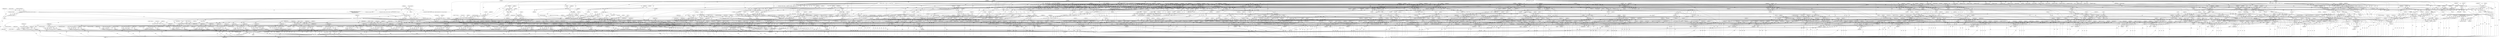 digraph "0_radare2_f41e941341e44aa86edd4483c4487ec09a074257@API" {
"1002136" [label="(Call,strncpy (op->buf_asm, strasm, sizeof (op->buf_asm) - 1))"];
"1000159" [label="(Call,op->buf_asm[0] = 0)"];
"1000539" [label="(Call,strasm = r_str_concat (strasm, str))"];
"1000541" [label="(Call,r_str_concat (strasm, str))"];
"1000375" [label="(Call,strasm = strdup (op->buf_asm))"];
"1000377" [label="(Call,strdup (op->buf_asm))"];
"1000360" [label="(Call,strncpy (op->buf_asm, dalvik_opcodes[i].name, sizeof (op->buf_asm) - 1))"];
"1000369" [label="(Call,sizeof (op->buf_asm) - 1)"];
"1000532" [label="(Call,snprintf (str, sizeof (str), \" v%i, %#x\", vA, vB))"];
"1000516" [label="(Call,vA = buf[1] & 0x0f)"];
"1000518" [label="(Call,buf[1] & 0x0f)"];
"1000129" [label="(MethodParameterIn,const ut8 *buf)"];
"1000523" [label="(Call,vB = (buf[1] & 0xf0) >> 4)"];
"1000525" [label="(Call,(buf[1] & 0xf0) >> 4)"];
"1000526" [label="(Call,buf[1] & 0xf0)"];
"1002110" [label="(Call,strasm = r_str_concat (strasm, str))"];
"1002112" [label="(Call,r_str_concat (strasm, str))"];
"1002048" [label="(Call,strasm = r_str_concat (strasm, str))"];
"1002050" [label="(Call,r_str_concat (strasm, str))"];
"1002007" [label="(Call,snprintf (str, sizeof (str), \" {v%i, v%i, v%i, v%i, v%i}\", buf[4] & 0x0f,\n \t\t\t\t\t\t\t(buf[4] & 0xf0) >> 4, buf[5] & 0x0f, (buf[5] & 0xf0) >> 4, buf[1] & 0x0f))"];
"1002012" [label="(Call,buf[4] & 0x0f)"];
"1000300" [label="(Call,buf[4] | (buf[5] << 8) | (buf[6] << 16) | (buf[7] << 24))"];
"1000304" [label="(Call,(buf[5] << 8) | (buf[6] << 16) | (buf[7] << 24))"];
"1000305" [label="(Call,buf[5] << 8)"];
"1000310" [label="(Call,(buf[6] << 16) | (buf[7] << 24))"];
"1000311" [label="(Call,buf[6] << 16)"];
"1000316" [label="(Call,buf[7] << 24)"];
"1000195" [label="(Call,buf[4] | (buf[5] << 8) | (buf[6] << 16) | (buf[7] << 24))"];
"1000199" [label="(Call,(buf[5] << 8) | (buf[6] << 16) | (buf[7] << 24))"];
"1000200" [label="(Call,buf[5] << 8)"];
"1000205" [label="(Call,(buf[6] << 16) | (buf[7] << 24))"];
"1000206" [label="(Call,buf[6] << 16)"];
"1000211" [label="(Call,buf[7] << 24)"];
"1002017" [label="(Call,(buf[4] & 0xf0) >> 4)"];
"1002018" [label="(Call,buf[4] & 0xf0)"];
"1002024" [label="(Call,buf[5] & 0x0f)"];
"1002029" [label="(Call,(buf[5] & 0xf0) >> 4)"];
"1002030" [label="(Call,buf[5] & 0xf0)"];
"1002036" [label="(Call,buf[1] & 0x0f)"];
"1001900" [label="(Call,buf[1] & 0xf0)"];
"1001933" [label="(Call,snprintf (str, sizeof (str), \" {v%i, v%i}\", buf[4] & 0x0f, (buf[4] & 0xf0) >> 4))"];
"1001938" [label="(Call,buf[4] & 0x0f)"];
"1001943" [label="(Call,(buf[4] & 0xf0) >> 4)"];
"1001944" [label="(Call,buf[4] & 0xf0)"];
"1001921" [label="(Call,snprintf (str, sizeof (str), \" {v%i}\", buf[4] & 0x0f))"];
"1001926" [label="(Call,buf[4] & 0x0f)"];
"1002043" [label="(Call,snprintf (str, sizeof (str), \" {}\"))"];
"1001976" [label="(Call,snprintf (str, sizeof (str), \" {v%i, v%i, v%i, v%i}\", buf[4] & 0x0f,\n \t\t\t\t\t\t\t(buf[4] & 0xf0) >> 4, buf[5] & 0x0f, (buf[5] & 0xf0) >> 4))"];
"1001981" [label="(Call,buf[4] & 0x0f)"];
"1001986" [label="(Call,(buf[4] & 0xf0) >> 4)"];
"1001987" [label="(Call,buf[4] & 0xf0)"];
"1001993" [label="(Call,buf[5] & 0x0f)"];
"1001998" [label="(Call,(buf[5] & 0xf0) >> 4)"];
"1001999" [label="(Call,buf[5] & 0xf0)"];
"1001952" [label="(Call,snprintf (str, sizeof (str), \" {v%i, v%i, v%i}\", buf[4] & 0x0f,\n \t\t\t\t\t\t\t(buf[4] & 0xf0) >> 4, buf[5] & 0x0f))"];
"1001957" [label="(Call,buf[4] & 0x0f)"];
"1001962" [label="(Call,(buf[4] & 0xf0) >> 4)"];
"1001963" [label="(Call,buf[4] & 0xf0)"];
"1001969" [label="(Call,buf[5] & 0x0f)"];
"1002078" [label="(Call,snprintf (str, sizeof (str), \", class+%i\", vB))"];
"1002062" [label="(Call,R_ASM_GET_NAME (a, 'c', vB))"];
"1000127" [label="(MethodParameterIn,RAsm *a)"];
"1001906" [label="(Call,vB = (buf[3] << 8) | buf[2])"];
"1001908" [label="(Call,(buf[3] << 8) | buf[2])"];
"1001909" [label="(Call,buf[3] << 8)"];
"1000187" [label="(Call,buf[3] << 8)"];
"1000250" [label="(Call,buf[3] << 8)"];
"1000292" [label="(Call,buf[3] << 8)"];
"1000183" [label="(Call,buf[2] | (buf[3] << 8))"];
"1000246" [label="(Call,buf[2] | (buf[3] << 8))"];
"1000288" [label="(Call,buf[2] | (buf[3] << 8))"];
"1002104" [label="(Call,snprintf (str, sizeof (str), \", method+%i\", vB))"];
"1002088" [label="(Call,R_ASM_GET_NAME (a, 'm', vB))"];
"1002095" [label="(Call,snprintf (str, sizeof (str), \", %s ; 0x%x\", flag_str, vB))"];
"1002086" [label="(Call,flag_str = R_ASM_GET_NAME (a, 'm', vB))"];
"1002069" [label="(Call,snprintf (str, sizeof (str), \", %s ; 0x%x\", flag_str, vB))"];
"1002060" [label="(Call,flag_str = R_ASM_GET_NAME (a, 'c', vB))"];
"1000917" [label="(Call,strasm = r_str_concat (strasm, str))"];
"1000919" [label="(Call,r_str_concat (strasm, str))"];
"1000883" [label="(Call,strasm = r_str_concat (strasm, str))"];
"1000885" [label="(Call,r_str_concat (strasm, str))"];
"1000875" [label="(Call,snprintf (str, sizeof (str), \" v%i, v%i, %#x\", vA, vB, vC))"];
"1000848" [label="(Call,vA = buf[1] & 0x0f)"];
"1000850" [label="(Call,buf[1] & 0x0f)"];
"1000855" [label="(Call,vB = (buf[1] & 0xf0) >> 4)"];
"1000857" [label="(Call,(buf[1] & 0xf0) >> 4)"];
"1000858" [label="(Call,buf[1] & 0xf0)"];
"1000864" [label="(Call,vC = (buf[3] << 8) | buf[2])"];
"1000866" [label="(Call,(buf[3] << 8) | buf[2])"];
"1000867" [label="(Call,buf[3] << 8)"];
"1001188" [label="(Call,strasm = r_str_concat (strasm, str))"];
"1001190" [label="(Call,r_str_concat (strasm, str))"];
"1001177" [label="(Call,strasm = r_str_concat (strasm, str))"];
"1001179" [label="(Call,r_str_concat (strasm, str))"];
"1001172" [label="(Call,snprintf (str, sizeof (str), \" {}\"))"];
"1001141" [label="(Call,snprintf (str, sizeof (str), \" {v%i, v%i, v%i, v%i}\", buf[4] & 0x0f,\n \t\t\t\t\t\t(buf[4] & 0xf0) >> 4, buf[5] & 0x0f, (buf[5] & 0xf0) >> 4))"];
"1001146" [label="(Call,buf[4] & 0x0f)"];
"1001151" [label="(Call,(buf[4] & 0xf0) >> 4)"];
"1001152" [label="(Call,buf[4] & 0xf0)"];
"1001158" [label="(Call,buf[5] & 0x0f)"];
"1001163" [label="(Call,(buf[5] & 0xf0) >> 4)"];
"1001164" [label="(Call,buf[5] & 0xf0)"];
"1001117" [label="(Call,snprintf (str, sizeof (str), \" {v%i, v%i, v%i}\", buf[4] & 0x0f, (buf[4] & 0xf0) >> 4, buf[5] & 0x0f))"];
"1001122" [label="(Call,buf[4] & 0x0f)"];
"1001127" [label="(Call,(buf[4] & 0xf0) >> 4)"];
"1001128" [label="(Call,buf[4] & 0xf0)"];
"1001134" [label="(Call,buf[5] & 0x0f)"];
"1001098" [label="(Call,snprintf (str, sizeof (str), \" {v%i, v%i}\", buf[4] & 0x0f, (buf[4] & 0xf0) >> 4))"];
"1001103" [label="(Call,buf[4] & 0x0f)"];
"1001108" [label="(Call,(buf[4] & 0xf0) >> 4)"];
"1001109" [label="(Call,buf[4] & 0xf0)"];
"1001086" [label="(Call,snprintf (str, sizeof (str), \" {v%i}\", buf[4] & 0x0f))"];
"1001091" [label="(Call,buf[4] & 0x0f)"];
"1001182" [label="(Call,snprintf (str, sizeof (str), \", [%04x]\", vB))"];
"1001067" [label="(Call,vB = (buf[3] << 8) | buf[2])"];
"1001069" [label="(Call,(buf[3] << 8) | buf[2])"];
"1001070" [label="(Call,buf[3] << 8)"];
"1000976" [label="(Call,strasm = r_str_concat (strasm, str))"];
"1000978" [label="(Call,r_str_concat (strasm, str))"];
"1000897" [label="(Call,strasm = r_str_concat (strasm, str))"];
"1000899" [label="(Call,r_str_concat (strasm, str))"];
"1000841" [label="(Call,strasm = r_str_concat (strasm, str))"];
"1000843" [label="(Call,r_str_concat (strasm, str))"];
"1000833" [label="(Call,snprintf (str, sizeof (str), \" v%i, v%i, %#x\", vA, vB, vC))"];
"1000812" [label="(Call,vA = (int) buf[1])"];
"1000814" [label="(Call,(int) buf[1])"];
"1000819" [label="(Call,vB = (int) buf[2])"];
"1000821" [label="(Call,(int) buf[2])"];
"1000826" [label="(Call,vC = (int) buf[3])"];
"1000828" [label="(Call,(int) buf[3])"];
"1000489" [label="(Call,strasm = r_str_concat (strasm, str))"];
"1000491" [label="(Call,r_str_concat (strasm, str))"];
"1000482" [label="(Call,snprintf (str, sizeof (str), \" v%i, v%i\", vA, vB))"];
"1000460" [label="(Call,vA = (buf[3] << 8) | buf[2])"];
"1000462" [label="(Call,(buf[3] << 8) | buf[2])"];
"1000463" [label="(Call,buf[3] << 8)"];
"1000471" [label="(Call,vB = (buf[5] << 8) | buf[4])"];
"1000473" [label="(Call,(buf[5] << 8) | buf[4])"];
"1000474" [label="(Call,buf[5] << 8)"];
"1001051" [label="(Call,strasm = r_str_concat (strasm, str))"];
"1001053" [label="(Call,r_str_concat (strasm, str))"];
"1001888" [label="(Call,strasm = r_str_concat (strasm, str))"];
"1001890" [label="(Call,r_str_concat (strasm, str))"];
"1001876" [label="(Call,snprintf (str, sizeof (str), \" {v%i..v%i}, method+%i\", vC, vC + vA - 1, vB))"];
"1001798" [label="(Call,vC = (buf[5] << 8) | buf[4])"];
"1001800" [label="(Call,(buf[5] << 8) | buf[4])"];
"1001801" [label="(Call,buf[5] << 8)"];
"1001884" [label="(Call,vA - 1)"];
"1001780" [label="(Call,vA = (int) buf[1])"];
"1001782" [label="(Call,(int) buf[1])"];
"1001855" [label="(Call,R_ASM_GET_NAME (a, 'm', vB))"];
"1001787" [label="(Call,vB = (buf[3] << 8) | buf[2])"];
"1001789" [label="(Call,(buf[3] << 8) | buf[2])"];
"1001790" [label="(Call,buf[3] << 8)"];
"1001862" [label="(Call,snprintf (str, sizeof (str), \" {v%i..v%i}, %s\", vC, vC + vA - 1, flag_str))"];
"1001870" [label="(Call,vA - 1)"];
"1001853" [label="(Call,flag_str = R_ASM_GET_NAME (a, 'm', vB))"];
"1001839" [label="(Call,snprintf (str, sizeof (str), \" {v%i..v%i}, class+%i\", vC, vC + vA - 1, vB))"];
"1001847" [label="(Call,vA - 1)"];
"1001818" [label="(Call,R_ASM_GET_NAME (a, 'c', vB))"];
"1001825" [label="(Call,snprintf (str, sizeof (str), \" {v%i..v%i}, %s\", vC, vC + vA - 1, flag_str))"];
"1001833" [label="(Call,vA - 1)"];
"1001816" [label="(Call,flag_str = R_ASM_GET_NAME (a, 'c', vB))"];
"1000805" [label="(Call,strasm = r_str_concat (strasm, str))"];
"1000807" [label="(Call,r_str_concat (strasm, str))"];
"1000797" [label="(Call,snprintf (str, sizeof (str), \" v%i, v%i, v%i\", vA, vB, vC))"];
"1000776" [label="(Call,vA = (int) buf[1])"];
"1000778" [label="(Call,(int) buf[1])"];
"1000783" [label="(Call,vB = (int) buf[2])"];
"1000785" [label="(Call,(int) buf[2])"];
"1000790" [label="(Call,vC = (int) buf[3])"];
"1000792" [label="(Call,(int) buf[3])"];
"1001237" [label="(Call,strasm = r_str_concat (strasm, str))"];
"1001239" [label="(Call,r_str_concat (strasm, str))"];
"1001225" [label="(Call,snprintf (str, sizeof (str), \" {v%i..v%i}, [%04x]\", vC, vC + vA - 1, vB))"];
"1001214" [label="(Call,vC = (buf[5] << 8) | buf[4])"];
"1001216" [label="(Call,(buf[5] << 8) | buf[4])"];
"1001217" [label="(Call,buf[5] << 8)"];
"1001233" [label="(Call,vA - 1)"];
"1001196" [label="(Call,vA = (int) buf[1])"];
"1001198" [label="(Call,(int) buf[1])"];
"1001203" [label="(Call,vB = (buf[3] << 8) | buf[2])"];
"1001205" [label="(Call,(buf[3] << 8) | buf[2])"];
"1001206" [label="(Call,buf[3] << 8)"];
"1000636" [label="(Call,strasm = r_str_concat (strasm, str))"];
"1000638" [label="(Call,r_str_concat (strasm, str))"];
"1000629" [label="(Call,snprintf (str, sizeof (str), \" v%i, 0x%08x\", vA, vB))"];
"1000580" [label="(Call,vA = (int) buf[1])"];
"1000582" [label="(Call,(int) buf[1])"];
"1000587" [label="(Call,vB = buf[2] | (buf[3] << 8) | (buf[4] << 16) | (buf[5] << 24))"];
"1000589" [label="(Call,buf[2] | (buf[3] << 8) | (buf[4] << 16) | (buf[5] << 24))"];
"1000593" [label="(Call,(buf[3] << 8) | (buf[4] << 16) | (buf[5] << 24))"];
"1000594" [label="(Call,buf[3] << 8)"];
"1000599" [label="(Call,(buf[4] << 16) | (buf[5] << 24))"];
"1000600" [label="(Call,buf[4] << 16)"];
"1000605" [label="(Call,buf[5] << 24)"];
"1000617" [label="(Call,snprintf (str, sizeof (str), \" v%i:v%i, 0x%08x\", vA, vA + 1, vB))"];
"1001610" [label="(Call,strasm = r_str_concat (strasm, str))"];
"1001612" [label="(Call,r_str_concat (strasm, str))"];
"1001601" [label="(Call,snprintf (str, sizeof (str), \" v%i, thing+%i\", vA, vB))"];
"1001571" [label="(Call,vA = (int) buf[1])"];
"1001573" [label="(Call,(int) buf[1])"];
"1001591" [label="(Call,R_ASM_GET_OFFSET (a, 't', vB))"];
"1001578" [label="(Call,vB = (buf[3] << 8) | buf[2])"];
"1001580" [label="(Call,(buf[3] << 8) | buf[2])"];
"1001581" [label="(Call,buf[3] << 8)"];
"1002127" [label="(Call,strasm = NULL)"];
"1000769" [label="(Call,strasm = r_str_concat (strasm, str))"];
"1000771" [label="(Call,r_str_concat (strasm, str))"];
"1000421" [label="(Call,strasm = r_str_concat (strasm, str))"];
"1000423" [label="(Call,r_str_concat (strasm, str))"];
"1000414" [label="(Call,snprintf (str, sizeof (str), \" v%i, v%i\", vA, vB))"];
"1000398" [label="(Call,vA = buf[1] & 0x0f)"];
"1000400" [label="(Call,buf[1] & 0x0f)"];
"1000405" [label="(Call,vB = (buf[1] & 0xf0) >> 4)"];
"1000407" [label="(Call,(buf[1] & 0xf0) >> 4)"];
"1000408" [label="(Call,buf[1] & 0xf0)"];
"1001564" [label="(Call,strasm = r_str_concat (strasm, str))"];
"1001566" [label="(Call,r_str_concat (strasm, str))"];
"1001556" [label="(Call,snprintf (str, sizeof (str), \" v%i, v%i, [0x%\"PFMT64x\"]\", vA, vB, offset))"];
"1001507" [label="(Call,vA = (buf[1] & 0x0f))"];
"1001509" [label="(Call,buf[1] & 0x0f)"];
"1001514" [label="(Call,vB = (buf[1] & 0xf0) >> 4)"];
"1001516" [label="(Call,(buf[1] & 0xf0) >> 4)"];
"1001517" [label="(Call,buf[1] & 0xf0)"];
"1001541" [label="(Call,offset == -1)"];
"1001534" [label="(Call,offset = R_ASM_GET_OFFSET (a, 'o', vC))"];
"1001536" [label="(Call,R_ASM_GET_OFFSET (a, 'o', vC))"];
"1001523" [label="(Call,vC = (buf[3]<<8) | buf[2])"];
"1001525" [label="(Call,(buf[3]<<8) | buf[2])"];
"1001526" [label="(Call,buf[3]<<8)"];
"1001543" [label="(Call,-1)"];
"1001546" [label="(Call,snprintf (str, sizeof (str), \" v%i, v%i, [obj+%04x]\", vA, vB, vC))"];
"1000573" [label="(Call,strasm = r_str_concat (strasm, str))"];
"1000575" [label="(Call,r_str_concat (strasm, str))"];
"1000566" [label="(Call,snprintf (str, sizeof (str), \" v%i, %#04hx\", vA, sB))"];
"1000546" [label="(Call,vA = (int) buf[1])"];
"1000548" [label="(Call,(int) buf[1])"];
"1000555" [label="(Call,sB = (buf[3] << 8) | buf[2])"];
"1000557" [label="(Call,(buf[3] << 8) | buf[2])"];
"1000558" [label="(Call,buf[3] << 8)"];
"1000944" [label="(Call,strasm = r_str_concat (strasm, str))"];
"1000946" [label="(Call,r_str_concat (strasm, str))"];
"1001012" [label="(Call,strasm = r_str_concat (strasm, str))"];
"1001014" [label="(Call,r_str_concat (strasm, str))"];
"1001713" [label="(Call,strasm = r_str_concat (strasm, str))"];
"1001715" [label="(Call,r_str_concat (strasm, str))"];
"1001695" [label="(Call,snprintf (str, sizeof (str), \" v%i, v%i, %s\", vA, vB, flag_str))"];
"1001617" [label="(Call,vA = (buf[1] & 0x0f))"];
"1001619" [label="(Call,buf[1] & 0x0f)"];
"1001624" [label="(Call,vB = (buf[1] & 0xf0) >> 4)"];
"1001626" [label="(Call,(buf[1] & 0xf0) >> 4)"];
"1001627" [label="(Call,buf[1] & 0xf0)"];
"1001686" [label="(Call,flag_str = R_ASM_GET_NAME (a, 'f', vC))"];
"1001688" [label="(Call,R_ASM_GET_NAME (a, 'f', vC))"];
"1001633" [label="(Call,vC = (buf[3] << 8) | buf[2])"];
"1001635" [label="(Call,(buf[3] << 8) | buf[2])"];
"1001636" [label="(Call,buf[3] << 8)"];
"1001705" [label="(Call,snprintf (str, sizeof (str), \" v%i, v%i, field+%i\", vA, vB, vC))"];
"1001666" [label="(Call,snprintf (str, sizeof (str), \" v%i, v%i, %s\", vA, vB, flag_str))"];
"1001657" [label="(Call,flag_str = R_ASM_GET_NAME (a, 'c', vC))"];
"1001659" [label="(Call,R_ASM_GET_NAME (a, 'c', vC))"];
"1001676" [label="(Call,snprintf (str, sizeof (str), \" v%i, v%i, class+%i\", vA, vB, vC))"];
"1001373" [label="(Call,strasm = r_str_concat (strasm, str))"];
"1001375" [label="(Call,r_str_concat (strasm, str))"];
"1001362" [label="(Call,strasm = r_str_concat (strasm, str))"];
"1001364" [label="(Call,r_str_concat (strasm, str))"];
"1001356" [label="(Call,snprintf (str, sizeof (str), \" {}\"))"];
"1001282" [label="(Call,snprintf (str, sizeof (str), \" {v%i, v%i}\", buf[4] & 0x0f, (buf[4] & 0xf0) >> 4))"];
"1001287" [label="(Call,buf[4] & 0x0f)"];
"1001292" [label="(Call,(buf[4] & 0xf0) >> 4)"];
"1001293" [label="(Call,buf[4] & 0xf0)"];
"1001325" [label="(Call,snprintf (str, sizeof (str), \" {v%i, v%i, v%i, v%i}\", buf[4] & 0x0f,\n \t\t\t\t\t\t(buf[4] & 0xf0) >> 4, buf[5] & 0x0f, (buf[5] & 0xf0) >> 4))"];
"1001330" [label="(Call,buf[4] & 0x0f)"];
"1001335" [label="(Call,(buf[4] & 0xf0) >> 4)"];
"1001336" [label="(Call,buf[4] & 0xf0)"];
"1001342" [label="(Call,buf[5] & 0x0f)"];
"1001347" [label="(Call,(buf[5] & 0xf0) >> 4)"];
"1001348" [label="(Call,buf[5] & 0xf0)"];
"1001270" [label="(Call,snprintf (str, sizeof (str), \" {v%i}\", buf[4] & 0x0f))"];
"1001275" [label="(Call,buf[4] & 0x0f)"];
"1001301" [label="(Call,snprintf (str, sizeof (str), \" {v%i, v%i, v%i}\", buf[4] & 0x0f,\n \t\t\t\t\t\t(buf[4] & 0xf0) >> 4, buf[5] & 0x0f))"];
"1001306" [label="(Call,buf[4] & 0x0f)"];
"1001311" [label="(Call,(buf[4] & 0xf0) >> 4)"];
"1001312" [label="(Call,buf[4] & 0xf0)"];
"1001318" [label="(Call,buf[5] & 0x0f)"];
"1001367" [label="(Call,snprintf (str, sizeof (str), \", [%04x]\", vB))"];
"1001255" [label="(Call,vB = (buf[3] << 8) | buf[2])"];
"1001257" [label="(Call,(buf[3] << 8) | buf[2])"];
"1001258" [label="(Call,buf[3] << 8)"];
"1000691" [label="(Call,strasm = r_str_concat (strasm, str))"];
"1000693" [label="(Call,r_str_concat (strasm, str))"];
"1000684" [label="(Call,snprintf (str, sizeof (str), \" v%i, 0x%08x\", vA, vB))"];
"1000643" [label="(Call,vA = (int) buf[1])"];
"1000645" [label="(Call,(int) buf[1])"];
"1000650" [label="(Call,vB = 0 | (buf[2] << 16) | (buf[3] << 24))"];
"1000652" [label="(Call,0 | (buf[2] << 16) | (buf[3] << 24))"];
"1000654" [label="(Call,(buf[2] << 16) | (buf[3] << 24))"];
"1000655" [label="(Call,buf[2] << 16)"];
"1000660" [label="(Call,buf[3] << 24)"];
"1000672" [label="(Call,snprintf (str, sizeof (str), \" v%i:v%i, 0x%08x\", vA, vA + 1, vB))"];
"1000509" [label="(Call,strasm = r_str_concat (strasm, str))"];
"1000511" [label="(Call,r_str_concat (strasm, str))"];
"1000503" [label="(Call,snprintf (str, sizeof (str), \" v%i\", vA))"];
"1000496" [label="(Call,vA = (int) buf[1])"];
"1000498" [label="(Call,(int) buf[1])"];
"1001500" [label="(Call,strasm = r_str_concat (strasm, str))"];
"1001502" [label="(Call,r_str_concat (strasm, str))"];
"1001493" [label="(Call,snprintf (str, sizeof (str), \" v%i, %s\", vA, flag_str))"];
"1001380" [label="(Call,vA = (int) buf[1])"];
"1001382" [label="(Call,(int) buf[1])"];
"1001481" [label="(Call,!flag_str)"];
"1001474" [label="(Call,flag_str = R_ASM_GET_NAME (a, 'f', vB))"];
"1001476" [label="(Call,R_ASM_GET_NAME (a, 'f', vB))"];
"1001387" [label="(Call,vB = (buf[3] << 8) | buf[2])"];
"1001389" [label="(Call,(buf[3] << 8) | buf[2])"];
"1001390" [label="(Call,buf[3] << 8)"];
"1001417" [label="(Call,snprintf (str, sizeof (str), \" v%i, string+%i\", vA, vB))"];
"1001407" [label="(Call,R_ASM_GET_OFFSET (a, 's', vB))"];
"1001456" [label="(Call,snprintf (str, sizeof (str), \" v%i, class+%i\", vA, vB))"];
"1001448" [label="(Call,R_ASM_GET_NAME (a, 'c', vB))"];
"1001465" [label="(Call,snprintf (str, sizeof (str), \" v%i, %s\", vA, flag_str))"];
"1001453" [label="(Call,!flag_str)"];
"1001446" [label="(Call,flag_str = R_ASM_GET_NAME (a, 'c', vB))"];
"1001484" [label="(Call,snprintf (str, sizeof (str), \" v%i, field+%i\", vA, vB))"];
"1001773" [label="(Call,strasm = r_str_concat (strasm, str))"];
"1001775" [label="(Call,r_str_concat (strasm, str))"];
"1001764" [label="(Call,snprintf (str, sizeof (str), \" v%i, string+%i\", vA, vB))"];
"1001720" [label="(Call,vA = (int) buf[1])"];
"1001722" [label="(Call,(int) buf[1])"];
"1001754" [label="(Call,R_ASM_GET_OFFSET (a, 's', vB))"];
"1001727" [label="(Call,vB = (int) (buf[5] | (buf[4] << 8) | (buf[3] << 16) | (buf[2] << 24)))"];
"1001729" [label="(Call,(int) (buf[5] | (buf[4] << 8) | (buf[3] << 16) | (buf[2] << 24)))"];
"1001731" [label="(Call,buf[5] | (buf[4] << 8) | (buf[3] << 16) | (buf[2] << 24))"];
"1001735" [label="(Call,(buf[4] << 8) | (buf[3] << 16) | (buf[2] << 24))"];
"1001736" [label="(Call,buf[4] << 8)"];
"1001741" [label="(Call,(buf[3] << 16) | (buf[2] << 24))"];
"1001742" [label="(Call,buf[3] << 16)"];
"1001747" [label="(Call,buf[2] << 24)"];
"1000453" [label="(Call,strasm = r_str_concat (strasm, str))"];
"1000455" [label="(Call,r_str_concat (strasm, str))"];
"1000446" [label="(Call,snprintf (str, sizeof (str), \" v%i, v%i\", vA, vB))"];
"1000428" [label="(Call,vA = (int) buf[1])"];
"1000430" [label="(Call,(int) buf[1])"];
"1000435" [label="(Call,vB = (buf[3] << 8) | buf[2])"];
"1000437" [label="(Call,(buf[3] << 8) | buf[2])"];
"1000438" [label="(Call,buf[3] << 8)"];
"1002141" [label="(Call,sizeof (op->buf_asm) - 1)"];
"1002198" [label="(Call,free (strasm))"];
"1001417" [label="(Call,snprintf (str, sizeof (str), \" v%i, string+%i\", vA, vB))"];
"1000769" [label="(Call,strasm = r_str_concat (strasm, str))"];
"1000639" [label="(Identifier,strasm)"];
"1000498" [label="(Call,(int) buf[1])"];
"1000195" [label="(Call,buf[4] | (buf[5] << 8) | (buf[6] << 16) | (buf[7] << 24))"];
"1000778" [label="(Call,(int) buf[1])"];
"1000479" [label="(Call,buf[4])"];
"1001662" [label="(Identifier,vC)"];
"1000877" [label="(Call,sizeof (str))"];
"1000901" [label="(Identifier,str)"];
"1000641" [label="(ControlStructure,break;)"];
"1000897" [label="(Call,strasm = r_str_concat (strasm, str))"];
"1000681" [label="(Identifier,vB)"];
"1001151" [label="(Call,(buf[4] & 0xf0) >> 4)"];
"1001620" [label="(Call,buf[1])"];
"1001103" [label="(Call,buf[4] & 0x0f)"];
"1002101" [label="(Identifier,vB)"];
"1000881" [label="(Identifier,vB)"];
"1000435" [label="(Call,vB = (buf[3] << 8) | buf[2])"];
"1001707" [label="(Call,sizeof (str))"];
"1001898" [label="(Call,(int) (buf[1] & 0xf0))"];
"1001840" [label="(Identifier,str)"];
"1000981" [label="(ControlStructure,break;)"];
"1000604" [label="(Literal,16)"];
"1000883" [label="(Call,strasm = r_str_concat (strasm, str))"];
"1001198" [label="(Call,(int) buf[1])"];
"1000489" [label="(Call,strasm = r_str_concat (strasm, str))"];
"1000866" [label="(Call,(buf[3] << 8) | buf[2])"];
"1001067" [label="(Call,vB = (buf[3] << 8) | buf[2])"];
"1001633" [label="(Call,vC = (buf[3] << 8) | buf[2])"];
"1002069" [label="(Call,snprintf (str, sizeof (str), \", %s ; 0x%x\", flag_str, vB))"];
"1001217" [label="(Call,buf[5] << 8)"];
"1001109" [label="(Call,buf[4] & 0xf0)"];
"1001457" [label="(Identifier,str)"];
"1001578" [label="(Call,vB = (buf[3] << 8) | buf[2])"];
"1000838" [label="(Identifier,vA)"];
"1001872" [label="(Literal,1)"];
"1000568" [label="(Call,sizeof (str))"];
"1000546" [label="(Call,vA = (int) buf[1])"];
"1001962" [label="(Call,(buf[4] & 0xf0) >> 4)"];
"1001062" [label="(Call,buf[1] & 0x0f)"];
"1000798" [label="(Identifier,str)"];
"1001668" [label="(Call,sizeof (str))"];
"1000558" [label="(Call,buf[3] << 8)"];
"1002064" [label="(Literal,'c')"];
"1001518" [label="(Call,buf[1])"];
"1000181" [label="(Call,array_size = buf[2] | (buf[3] << 8))"];
"1001477" [label="(Identifier,a)"];
"1001307" [label="(Call,buf[4])"];
"1001788" [label="(Identifier,vB)"];
"1001619" [label="(Call,buf[1] & 0x0f)"];
"1000876" [label="(Identifier,str)"];
"1001113" [label="(Literal,0xf0)"];
"1000587" [label="(Call,vB = buf[2] | (buf[3] << 8) | (buf[4] << 16) | (buf[5] << 24))"];
"1001193" [label="(ControlStructure,break;)"];
"1000692" [label="(Identifier,strasm)"];
"1000534" [label="(Call,sizeof (str))"];
"1001360" [label="(Literal,\" {}\")"];
"1000807" [label="(Call,r_str_concat (strasm, str))"];
"1001259" [label="(Call,buf[3])"];
"1000463" [label="(Call,buf[3] << 8)"];
"1000594" [label="(Call,buf[3] << 8)"];
"1000309" [label="(Literal,8)"];
"1001605" [label="(Literal,\" v%i, thing+%i\")"];
"1000804" [label="(Identifier,vC)"];
"1001509" [label="(Call,buf[1] & 0x0f)"];
"1002028" [label="(Literal,0x0f)"];
"1000888" [label="(ControlStructure,break;)"];
"1001556" [label="(Call,snprintf (str, sizeof (str), \" v%i, v%i, [0x%\"PFMT64x\"]\", vA, vB, offset))"];
"1001030" [label="(Call,buf[2] | (buf[3] << 8) | (buf[4] << 16) | (buf[5] << 24))"];
"1001464" [label="(Block,)"];
"1001180" [label="(Identifier,strasm)"];
"1000857" [label="(Call,(buf[1] & 0xf0) >> 4)"];
"1001995" [label="(Identifier,buf)"];
"1001913" [label="(Literal,8)"];
"1000898" [label="(Identifier,strasm)"];
"1001514" [label="(Call,vB = (buf[1] & 0xf0) >> 4)"];
"1001699" [label="(Literal,\" v%i, v%i, %s\")"];
"1001299" [label="(ControlStructure,break;)"];
"1001182" [label="(Call,snprintf (str, sizeof (str), \", [%04x]\", vB))"];
"1000651" [label="(Identifier,vB)"];
"1001931" [label="(ControlStructure,break;)"];
"1000855" [label="(Call,vB = (buf[1] & 0xf0) >> 4)"];
"1001297" [label="(Literal,0xf0)"];
"1001871" [label="(Identifier,vA)"];
"1002088" [label="(Call,R_ASM_GET_NAME (a, 'm', vB))"];
"1000313" [label="(Identifier,buf)"];
"1000216" [label="(Call,snprintf (op->buf_asm, sizeof(op->buf_asm), \"packed-switch-payload %d, %d\", array_size, first_key))"];
"1001159" [label="(Call,buf[5])"];
"1001233" [label="(Call,vA - 1)"];
"1001632" [label="(Literal,4)"];
"1000944" [label="(Call,strasm = r_str_concat (strasm, str))"];
"1002047" [label="(Literal,\" {}\")"];
"1001223" [label="(Identifier,buf)"];
"1000690" [label="(Identifier,vB)"];
"1001747" [label="(Call,buf[2] << 24)"];
"1000510" [label="(Identifier,strasm)"];
"1000536" [label="(Literal,\" v%i, %#x\")"];
"1000845" [label="(Identifier,str)"];
"1001375" [label="(Call,r_str_concat (strasm, str))"];
"1001749" [label="(Identifier,buf)"];
"1001781" [label="(Identifier,vA)"];
"1000401" [label="(Call,buf[1])"];
"1001163" [label="(Call,(buf[5] & 0xf0) >> 4)"];
"1001617" [label="(Call,vA = (buf[1] & 0x0f))"];
"1001384" [label="(Call,buf[1])"];
"1001452" [label="(ControlStructure,if (!flag_str))"];
"1000304" [label="(Call,(buf[5] << 8) | (buf[6] << 16) | (buf[7] << 24))"];
"1000286" [label="(Call,elem_width = buf[2] | (buf[3] << 8))"];
"1000455" [label="(Call,r_str_concat (strasm, str))"];
"1001450" [label="(Literal,'c')"];
"1002111" [label="(Identifier,strasm)"];
"1001337" [label="(Call,buf[4])"];
"1001863" [label="(Identifier,str)"];
"1000652" [label="(Call,0 | (buf[2] << 16) | (buf[3] << 24))"];
"1001156" [label="(Literal,0xf0)"];
"1000472" [label="(Identifier,vB)"];
"1000606" [label="(Call,buf[5])"];
"1001303" [label="(Call,sizeof (str))"];
"1001164" [label="(Call,buf[5] & 0xf0)"];
"1001835" [label="(Literal,1)"];
"1001053" [label="(Call,r_str_concat (strasm, str))"];
"1000370" [label="(Call,sizeof (op->buf_asm))"];
"1001446" [label="(Call,flag_str = R_ASM_GET_NAME (a, 'c', vB))"];
"1002070" [label="(Identifier,str)"];
"1001021" [label="(Call,(int) buf[1])"];
"1001249" [label="(Call,buf[1] & 0xf0)"];
"1001197" [label="(Identifier,vA)"];
"1000862" [label="(Literal,0xf0)"];
"1001110" [label="(Call,buf[4])"];
"1000948" [label="(Identifier,str)"];
"1001774" [label="(Identifier,strasm)"];
"1000864" [label="(Call,vC = (buf[3] << 8) | buf[2])"];
"1001187" [label="(Identifier,vB)"];
"1002108" [label="(Literal,\", method+%i\")"];
"1000191" [label="(Literal,8)"];
"1001474" [label="(Call,flag_str = R_ASM_GET_NAME (a, 'f', vB))"];
"1001142" [label="(Identifier,str)"];
"1000849" [label="(Identifier,vA)"];
"1000791" [label="(Identifier,vC)"];
"1001169" [label="(Literal,4)"];
"1001192" [label="(Identifier,str)"];
"1001242" [label="(ControlStructure,break;)"];
"1001282" [label="(Call,snprintf (str, sizeof (str), \" {v%i, v%i}\", buf[4] & 0x0f, (buf[4] & 0xf0) >> 4))"];
"1001806" [label="(Call,buf[4])"];
"1001501" [label="(Identifier,strasm)"];
"1002036" [label="(Call,buf[1] & 0x0f)"];
"1000770" [label="(Identifier,strasm)"];
"1001346" [label="(Literal,0x0f)"];
"1001373" [label="(Call,strasm = r_str_concat (strasm, str))"];
"1001737" [label="(Call,buf[4])"];
"1002199" [label="(Identifier,strasm)"];
"1000908" [label="(Call,buf[3] << 8 | buf[2])"];
"1001312" [label="(Call,buf[4] & 0xf0)"];
"1001816" [label="(Call,flag_str = R_ASM_GET_NAME (a, 'c', vB))"];
"1001267" [label="(Identifier,vA)"];
"1001820" [label="(Literal,'c')"];
"1000478" [label="(Literal,8)"];
"1000819" [label="(Call,vB = (int) buf[2])"];
"1001557" [label="(Identifier,str)"];
"1002000" [label="(Call,buf[5])"];
"1001965" [label="(Identifier,buf)"];
"1000820" [label="(Identifier,vB)"];
"1002077" [label="(Block,)"];
"1001313" [label="(Call,buf[4])"];
"1001704" [label="(Block,)"];
"1002073" [label="(Literal,\", %s ; 0x%x\")"];
"1001853" [label="(Call,flag_str = R_ASM_GET_NAME (a, 'm', vB))"];
"1000886" [label="(Identifier,strasm)"];
"1001320" [label="(Identifier,buf)"];
"1001589" [label="(Call,offset = R_ASM_GET_OFFSET (a, 't', vB))"];
"1001626" [label="(Call,(buf[1] & 0xf0) >> 4)"];
"1001504" [label="(Identifier,str)"];
"1001994" [label="(Call,buf[5])"];
"1000672" [label="(Call,snprintf (str, sizeof (str), \" v%i:v%i, 0x%08x\", vA, vA + 1, vB))"];
"1002112" [label="(Call,r_str_concat (strasm, str))"];
"1001515" [label="(Identifier,vB)"];
"1001547" [label="(Identifier,str)"];
"1000645" [label="(Call,(int) buf[1])"];
"1000629" [label="(Call,snprintf (str, sizeof (str), \" v%i, 0x%08x\", vA, vB))"];
"1000976" [label="(Call,strasm = r_str_concat (strasm, str))"];
"1001700" [label="(Identifier,vA)"];
"1001274" [label="(Literal,\" {v%i}\")"];
"1000539" [label="(Call,strasm = r_str_concat (strasm, str))"];
"1001435" [label="(Call,buf[0] == 0x1f)"];
"1001478" [label="(Literal,'f')"];
"1001507" [label="(Call,vA = (buf[1] & 0x0f))"];
"1001757" [label="(Identifier,vB)"];
"1002060" [label="(Call,flag_str = R_ASM_GET_NAME (a, 'c', vB))"];
"1000420" [label="(Identifier,vB)"];
"1001462" [label="(Identifier,vB)"];
"1000993" [label="(Call,buf[1] & 0xf0)"];
"1001139" [label="(ControlStructure,break;)"];
"1001687" [label="(Identifier,flag_str)"];
"1002096" [label="(Identifier,str)"];
"1001317" [label="(Literal,4)"];
"1001326" [label="(Identifier,str)"];
"1000369" [label="(Call,sizeof (op->buf_asm) - 1)"];
"1001489" [label="(Identifier,vA)"];
"1001823" [label="(Identifier,flag_str)"];
"1000184" [label="(Call,buf[2])"];
"1001567" [label="(Identifier,strasm)"];
"1001287" [label="(Call,buf[4] & 0x0f)"];
"1000426" [label="(ControlStructure,break;)"];
"1001184" [label="(Call,sizeof (str))"];
"1001226" [label="(Identifier,str)"];
"1001691" [label="(Identifier,vC)"];
"1001910" [label="(Call,buf[3])"];
"1001711" [label="(Identifier,vB)"];
"1000643" [label="(Call,vA = (int) buf[1])"];
"1000631" [label="(Call,sizeof (str))"];
"1001526" [label="(Call,buf[3]<<8)"];
"1002035" [label="(Literal,4)"];
"1001460" [label="(Literal,\" v%i, class+%i\")"];
"1000416" [label="(Call,sizeof (str))"];
"1000453" [label="(Call,strasm = r_str_concat (strasm, str))"];
"1001234" [label="(Identifier,vA)"];
"1002023" [label="(Literal,4)"];
"1000899" [label="(Call,r_str_concat (strasm, str))"];
"1000160" [label="(Call,op->buf_asm[0])"];
"1001714" [label="(Identifier,strasm)"];
"1002011" [label="(Literal,\" {v%i, v%i, v%i, v%i, v%i}\")"];
"1001189" [label="(Identifier,strasm)"];
"1000425" [label="(Identifier,str)"];
"1001484" [label="(Call,snprintf (str, sizeof (str), \" v%i, field+%i\", vA, vB))"];
"1002099" [label="(Literal,\", %s ; 0x%x\")"];
"1000590" [label="(Call,buf[2])"];
"1001908" [label="(Call,(buf[3] << 8) | buf[2])"];
"1001366" [label="(Identifier,str)"];
"1000830" [label="(Call,buf[3])"];
"1000211" [label="(Call,buf[7] << 24)"];
"1001753" [label="(Identifier,offset)"];
"1000556" [label="(Identifier,sB)"];
"1000677" [label="(Identifier,vA)"];
"1002109" [label="(Identifier,vB)"];
"1000541" [label="(Call,r_str_concat (strasm, str))"];
"1000517" [label="(Identifier,vA)"];
"1001153" [label="(Call,buf[4])"];
"1001676" [label="(Call,snprintf (str, sizeof (str), \" v%i, v%i, class+%i\", vA, vB, vC))"];
"1001675" [label="(Block,)"];
"1000656" [label="(Call,buf[2])"];
"1001492" [label="(Block,)"];
"1001560" [label="(Literal,\" v%i, v%i, [0x%\"PFMT64x\"]\")"];
"1001505" [label="(ControlStructure,break;)"];
"1002161" [label="(Call,strcpy (op->buf_asm , \"invalid\"))"];
"1001183" [label="(Identifier,str)"];
"1001316" [label="(Literal,0xf0)"];
"1001419" [label="(Call,sizeof (str))"];
"1001575" [label="(Call,buf[1])"];
"1000298" [label="(Call,array_size = buf[4] | (buf[5] << 8) | (buf[6] << 16) | (buf[7] << 24))"];
"1000310" [label="(Call,(buf[6] << 16) | (buf[7] << 24))"];
"1001744" [label="(Identifier,buf)"];
"1000566" [label="(Call,snprintf (str, sizeof (str), \" v%i, %#04hx\", vA, sB))"];
"1001807" [label="(Identifier,buf)"];
"1001765" [label="(Identifier,str)"];
"1001565" [label="(Identifier,strasm)"];
"1000550" [label="(Call,buf[1])"];
"1001123" [label="(Call,buf[4])"];
"1001825" [label="(Call,snprintf (str, sizeof (str), \" {v%i..v%i}, %s\", vC, vC + vA - 1, flag_str))"];
"1000437" [label="(Call,(buf[3] << 8) | buf[2])"];
"1001035" [label="(Call,buf[3] << 8)"];
"1000748" [label="(Call,(llint)buf[7])"];
"1001395" [label="(Call,buf[2])"];
"1000205" [label="(Call,(buf[6] << 16) | (buf[7] << 24))"];
"1002068" [label="(Block,)"];
"1000605" [label="(Call,buf[5] << 24)"];
"1000696" [label="(ControlStructure,break;)"];
"1002095" [label="(Call,snprintf (str, sizeof (str), \", %s ; 0x%x\", flag_str, vB))"];
"1001240" [label="(Identifier,strasm)"];
"1001301" [label="(Call,snprintf (str, sizeof (str), \" {v%i, v%i, v%i}\", buf[4] & 0x0f,\n \t\t\t\t\t\t(buf[4] & 0xf0) >> 4, buf[5] & 0x0f))"];
"1001615" [label="(ControlStructure,break;)"];
"1001377" [label="(Identifier,str)"];
"1001795" [label="(Call,buf[2])"];
"1001211" [label="(Call,buf[2])"];
"1001591" [label="(Call,R_ASM_GET_OFFSET (a, 't', vB))"];
"1001555" [label="(Block,)"];
"1000497" [label="(Identifier,vA)"];
"1001600" [label="(Block,)"];
"1001648" [label="(Identifier,buf)"];
"1001836" [label="(Identifier,flag_str)"];
"1000787" [label="(Call,buf[2])"];
"1001660" [label="(Identifier,a)"];
"1001523" [label="(Call,vC = (buf[3]<<8) | buf[2])"];
"1000709" [label="(Call,(llint)buf[2])"];
"1001470" [label="(Identifier,vA)"];
"1001231" [label="(Call,vC + vA - 1)"];
"1001838" [label="(Block,)"];
"1000821" [label="(Call,(int) buf[2])"];
"1001974" [label="(ControlStructure,break;)"];
"1000254" [label="(Literal,8)"];
"1000461" [label="(Identifier,vA)"];
"1001867" [label="(Identifier,vC)"];
"1001563" [label="(Identifier,offset)"];
"1001473" [label="(Block,)"];
"1001592" [label="(Identifier,a)"];
"1000167" [label="(Call,buf[0] == 0x00)"];
"1001843" [label="(Literal,\" {v%i..v%i}, class+%i\")"];
"1001286" [label="(Literal,\" {v%i, v%i}\")"];
"1001568" [label="(Identifier,str)"];
"1000422" [label="(Identifier,strasm)"];
"1001877" [label="(Identifier,str)"];
"1001798" [label="(Call,vC = (buf[5] << 8) | buf[4])"];
"1002049" [label="(Identifier,strasm)"];
"1002198" [label="(Call,free (strasm))"];
"1000600" [label="(Call,buf[4] << 16)"];
"1000204" [label="(Literal,8)"];
"1002105" [label="(Identifier,str)"];
"1002048" [label="(Call,strasm = r_str_concat (strasm, str))"];
"1001381" [label="(Identifier,vA)"];
"1002022" [label="(Literal,0xf0)"];
"1001016" [label="(Identifier,str)"];
"1001258" [label="(Call,buf[3] << 8)"];
"1001976" [label="(Call,snprintf (str, sizeof (str), \" {v%i, v%i, v%i, v%i}\", buf[4] & 0x0f,\n \t\t\t\t\t\t\t(buf[4] & 0xf0) >> 4, buf[5] & 0x0f, (buf[5] & 0xf0) >> 4))"];
"1000438" [label="(Call,buf[3] << 8)"];
"1001918" [label="(Identifier,vA)"];
"1001498" [label="(Identifier,vA)"];
"1002062" [label="(Call,R_ASM_GET_NAME (a, 'c', vB))"];
"1001642" [label="(Identifier,buf)"];
"1001354" [label="(ControlStructure,break;)"];
"1001391" [label="(Call,buf[3])"];
"1001945" [label="(Call,buf[4])"];
"1000251" [label="(Call,buf[3])"];
"1000196" [label="(Call,buf[4])"];
"1001212" [label="(Identifier,buf)"];
"1001158" [label="(Call,buf[5] & 0x0f)"];
"1001789" [label="(Call,(buf[3] << 8) | buf[2])"];
"1002078" [label="(Call,snprintf (str, sizeof (str), \", class+%i\", vB))"];
"1001207" [label="(Call,buf[3])"];
"1002103" [label="(Block,)"];
"1000882" [label="(Identifier,vC)"];
"1001534" [label="(Call,offset = R_ASM_GET_OFFSET (a, 'o', vC))"];
"1001536" [label="(Call,R_ASM_GET_OFFSET (a, 'o', vC))"];
"1002031" [label="(Call,buf[5])"];
"1002089" [label="(Identifier,a)"];
"1001934" [label="(Identifier,str)"];
"1001606" [label="(Identifier,vA)"];
"1001791" [label="(Call,buf[3])"];
"1001671" [label="(Identifier,vA)"];
"1000457" [label="(Identifier,str)"];
"1000436" [label="(Identifier,vB)"];
"1000785" [label="(Call,(int) buf[2])"];
"1000458" [label="(ControlStructure,break;)"];
"1002017" [label="(Call,(buf[4] & 0xf0) >> 4)"];
"1000966" [label="(Call,buf[4] << 16)"];
"1001342" [label="(Call,buf[5] & 0x0f)"];
"1002044" [label="(Identifier,str)"];
"1001950" [label="(ControlStructure,break;)"];
"1001997" [label="(Literal,0x0f)"];
"1002150" [label="(Identifier,op)"];
"1001098" [label="(Call,snprintf (str, sizeof (str), \" {v%i, v%i}\", buf[4] & 0x0f, (buf[4] & 0xf0) >> 4))"];
"1001782" [label="(Call,(int) buf[1])"];
"1001873" [label="(Identifier,flag_str)"];
"1001203" [label="(Call,vB = (buf[3] << 8) | buf[2])"];
"1001611" [label="(Identifier,strasm)"];
"1001483" [label="(Block,)"];
"1001488" [label="(Literal,\" v%i, field+%i\")"];
"1001264" [label="(Identifier,buf)"];
"1000377" [label="(Call,strdup (op->buf_asm))"];
"1000406" [label="(Identifier,vB)"];
"1001503" [label="(Identifier,strasm)"];
"1000320" [label="(Literal,24)"];
"1001967" [label="(Literal,0xf0)"];
"1000842" [label="(Identifier,strasm)"];
"1001495" [label="(Call,sizeof (str))"];
"1001949" [label="(Literal,4)"];
"1002016" [label="(Literal,0x0f)"];
"1002201" [label="(Identifier,size)"];
"1000316" [label="(Call,buf[7] << 24)"];
"1000530" [label="(Literal,0xf0)"];
"1001349" [label="(Call,buf[5])"];
"1001279" [label="(Literal,0x0f)"];
"1002020" [label="(Identifier,buf)"];
"1001256" [label="(Identifier,vB)"];
"1001887" [label="(Identifier,vB)"];
"1001138" [label="(Literal,0x0f)"];
"1001080" [label="(Identifier,str)"];
"1002114" [label="(Identifier,str)"];
"1001740" [label="(Literal,8)"];
"1001129" [label="(Call,buf[4])"];
"1001694" [label="(Block,)"];
"1001480" [label="(ControlStructure,if (!flag_str))"];
"1001664" [label="(Identifier,flag_str)"];
"1000492" [label="(Identifier,strasm)"];
"1001763" [label="(Block,)"];
"1001396" [label="(Identifier,buf)"];
"1001401" [label="(Identifier,buf)"];
"1001746" [label="(Literal,16)"];
"1000509" [label="(Call,strasm = r_str_concat (strasm, str))"];
"1001969" [label="(Call,buf[5] & 0x0f)"];
"1001076" [label="(Identifier,buf)"];
"1001461" [label="(Identifier,vA)"];
"1002137" [label="(Call,op->buf_asm)"];
"1001635" [label="(Call,(buf[3] << 8) | buf[2])"];
"1002040" [label="(Literal,0x0f)"];
"1001854" [label="(Identifier,flag_str)"];
"1001718" [label="(ControlStructure,break;)"];
"1000360" [label="(Call,strncpy (op->buf_asm, dalvik_opcodes[i].name, sizeof (op->buf_asm) - 1))"];
"1000496" [label="(Call,vA = (int) buf[1])"];
"1000574" [label="(Identifier,strasm)"];
"1001348" [label="(Call,buf[5] & 0xf0)"];
"1000790" [label="(Call,vC = (int) buf[3])"];
"1001298" [label="(Literal,4)"];
"1001943" [label="(Call,(buf[4] & 0xf0) >> 4)"];
"1001087" [label="(Identifier,str)"];
"1000522" [label="(Literal,0x0f)"];
"1000508" [label="(Identifier,vA)"];
"1001735" [label="(Call,(buf[4] << 8) | (buf[3] << 16) | (buf[2] << 24))"];
"1001870" [label="(Call,vA - 1)"];
"1000623" [label="(Call,vA + 1)"];
"1000359" [label="(Block,)"];
"1001070" [label="(Call,buf[3] << 8)"];
"1001205" [label="(Call,(buf[3] << 8) | buf[2])"];
"1001340" [label="(Literal,0xf0)"];
"1000805" [label="(Call,strasm = r_str_concat (strasm, str))"];
"1000673" [label="(Identifier,str)"];
"1000375" [label="(Call,strasm = strdup (op->buf_asm))"];
"1000880" [label="(Identifier,vA)"];
"1001108" [label="(Call,(buf[4] & 0xf0) >> 4)"];
"1000532" [label="(Call,snprintf (str, sizeof (str), \" v%i, %#x\", vA, vB))"];
"1000474" [label="(Call,buf[5] << 8)"];
"1001926" [label="(Call,buf[4] & 0x0f)"];
"1001368" [label="(Identifier,str)"];
"1001860" [label="(Identifier,flag_str)"];
"1001848" [label="(Identifier,vA)"];
"1001367" [label="(Call,snprintf (str, sizeof (str), \", [%04x]\", vB))"];
"1002041" [label="(ControlStructure,break;)"];
"1000644" [label="(Identifier,vA)"];
"1000936" [label="(Call,buf[3] << 8)"];
"1001074" [label="(Literal,8)"];
"1001992" [label="(Literal,4)"];
"1002061" [label="(Identifier,flag_str)"];
"1002054" [label="(Call,buf[0] == 0x24)"];
"1000985" [label="(Call,buf[1] & 0x0f)"];
"1001136" [label="(Identifier,buf)"];
"1000533" [label="(Identifier,str)"];
"1002001" [label="(Identifier,buf)"];
"1001954" [label="(Call,sizeof (str))"];
"1001343" [label="(Call,buf[5])"];
"1001594" [label="(Identifier,vB)"];
"1000526" [label="(Call,buf[1] & 0xf0)"];
"1001614" [label="(Identifier,str)"];
"1000315" [label="(Literal,16)"];
"1001590" [label="(Identifier,offset)"];
"1000514" [label="(ControlStructure,break;)"];
"1001852" [label="(Block,)"];
"1001283" [label="(Identifier,str)"];
"1001215" [label="(Identifier,vC)"];
"1001449" [label="(Identifier,a)"];
"1001741" [label="(Call,(buf[3] << 16) | (buf[2] << 24))"];
"1000250" [label="(Call,buf[3] << 8)"];
"1001141" [label="(Call,snprintf (str, sizeof (str), \" {v%i, v%i, v%i, v%i}\", buf[4] & 0x0f,\n \t\t\t\t\t\t(buf[4] & 0xf0) >> 4, buf[5] & 0x0f, (buf[5] & 0xf0) >> 4))"];
"1001091" [label="(Call,buf[4] & 0x0f)"];
"1000668" [label="(Identifier,buf)"];
"1001236" [label="(Identifier,vB)"];
"1001388" [label="(Identifier,vB)"];
"1001889" [label="(Identifier,strasm)"];
"1001361" [label="(ControlStructure,break;)"];
"1001416" [label="(Block,)"];
"1001356" [label="(Call,snprintf (str, sizeof (str), \" {}\"))"];
"1000685" [label="(Identifier,str)"];
"1001114" [label="(Literal,4)"];
"1001150" [label="(Literal,0x0f)"];
"1000647" [label="(Call,buf[1])"];
"1001513" [label="(Literal,0x0f)"];
"1002106" [label="(Call,sizeof (str))"];
"1001086" [label="(Call,snprintf (str, sizeof (str), \" {v%i}\", buf[4] & 0x0f))"];
"1001092" [label="(Call,buf[4])"];
"1001721" [label="(Identifier,vA)"];
"1000792" [label="(Call,(int) buf[3])"];
"1002071" [label="(Call,sizeof (str))"];
"1000611" [label="(Call,buf[0] == 0x17)"];
"1001262" [label="(Literal,8)"];
"1001624" [label="(Call,vB = (buf[1] & 0xf0) >> 4)"];
"1001172" [label="(Call,snprintf (str, sizeof (str), \" {}\"))"];
"1001713" [label="(Call,strasm = r_str_concat (strasm, str))"];
"1001168" [label="(Literal,0xf0)"];
"1001041" [label="(Call,buf[4] << 16)"];
"1001855" [label="(Call,R_ASM_GET_NAME (a, 'm', vB))"];
"1001358" [label="(Call,sizeof (str))"];
"1001399" [label="(Call,buf[0] == 0x1a)"];
"1001132" [label="(Literal,0xf0)"];
"1001799" [label="(Identifier,vC)"];
"1000582" [label="(Call,(int) buf[1])"];
"1000980" [label="(Identifier,str)"];
"1001968" [label="(Literal,4)"];
"1000494" [label="(ControlStructure,break;)"];
"1001270" [label="(Call,snprintf (str, sizeof (str), \" {v%i}\", buf[4] & 0x0f))"];
"1000483" [label="(Identifier,str)"];
"1001486" [label="(Call,sizeof (str))"];
"1001641" [label="(Call,buf[2])"];
"1001310" [label="(Literal,0x0f)"];
"1001888" [label="(Call,strasm = r_str_concat (strasm, str))"];
"1001409" [label="(Literal,'s')"];
"1001255" [label="(Call,vB = (buf[3] << 8) | buf[2])"];
"1001728" [label="(Identifier,vB)"];
"1000200" [label="(Call,buf[5] << 8)"];
"1000797" [label="(Call,snprintf (str, sizeof (str), \" v%i, v%i, v%i\", vA, vB, vC))"];
"1001374" [label="(Identifier,strasm)"];
"1001731" [label="(Call,buf[5] | (buf[4] << 8) | (buf[3] << 16) | (buf[2] << 24))"];
"1001170" [label="(ControlStructure,break;)"];
"1001922" [label="(Identifier,str)"];
"1000806" [label="(Identifier,strasm)"];
"1002051" [label="(Identifier,strasm)"];
"1001876" [label="(Call,snprintf (str, sizeof (str), \" {v%i..v%i}, method+%i\", vC, vC + vA - 1, vB))"];
"1000977" [label="(Identifier,strasm)"];
"1001625" [label="(Identifier,vB)"];
"1001456" [label="(Call,snprintf (str, sizeof (str), \" v%i, class+%i\", vA, vB))"];
"1001930" [label="(Literal,0x0f)"];
"1001423" [label="(Identifier,vB)"];
"1001564" [label="(Call,strasm = r_str_concat (strasm, str))"];
"1000837" [label="(Literal,\" v%i, v%i, %#x\")"];
"1001237" [label="(Call,strasm = r_str_concat (strasm, str))"];
"1001801" [label="(Call,buf[5] << 8)"];
"1001325" [label="(Call,snprintf (str, sizeof (str), \" {v%i, v%i, v%i, v%i}\", buf[4] & 0x0f,\n \t\t\t\t\t\t(buf[4] & 0xf0) >> 4, buf[5] & 0x0f, (buf[5] & 0xf0) >> 4))"];
"1000523" [label="(Call,vB = (buf[1] & 0xf0) >> 4)"];
"1001987" [label="(Call,buf[4] & 0xf0)"];
"1001882" [label="(Call,vC + vA - 1)"];
"1000300" [label="(Call,buf[4] | (buf[5] << 8) | (buf[6] << 16) | (buf[7] << 24))"];
"1000960" [label="(Call,buf[3] << 8)"];
"1001988" [label="(Call,buf[4])"];
"1001272" [label="(Call,sizeof (str))"];
"1001553" [label="(Identifier,vC)"];
"1000626" [label="(Identifier,vB)"];
"1000848" [label="(Call,vA = buf[1] & 0x0f)"];
"1001964" [label="(Call,buf[4])"];
"1000562" [label="(Literal,8)"];
"1001145" [label="(Literal,\" {v%i, v%i, v%i, v%i}\")"];
"1001378" [label="(ControlStructure,break;)"];
"1002202" [label="(MethodReturn,static int)"];
"1001268" [label="(Block,)"];
"1000208" [label="(Identifier,buf)"];
"1000428" [label="(Call,vA = (int) buf[1])"];
"1001752" [label="(Call,offset = R_ASM_GET_OFFSET (a, 's', vB))"];
"1001812" [label="(Identifier,buf)"];
"1000674" [label="(Call,sizeof (str))"];
"1001839" [label="(Call,snprintf (str, sizeof (str), \" {v%i..v%i}, class+%i\", vC, vC + vA - 1, vB))"];
"1001742" [label="(Call,buf[3] << 16)"];
"1001937" [label="(Literal,\" {v%i, v%i}\")"];
"1000394" [label="(Block,)"];
"1000865" [label="(Identifier,vC)"];
"1001607" [label="(Identifier,vB)"];
"1000756" [label="(Call,(llint)buf[8])"];
"1000846" [label="(ControlStructure,break;)"];
"1000783" [label="(Call,vB = (int) buf[2])"];
"1001778" [label="(ControlStructure,break;)"];
"1001618" [label="(Identifier,vA)"];
"1000841" [label="(Call,strasm = r_str_concat (strasm, str))"];
"1001546" [label="(Call,snprintf (str, sizeof (str), \" v%i, v%i, [obj+%04x]\", vA, vB, vC))"];
"1000887" [label="(Identifier,str)"];
"1000892" [label="(Call,(char) buf[1])"];
"1001421" [label="(Literal,\" v%i, string+%i\")"];
"1001613" [label="(Identifier,strasm)"];
"1001729" [label="(Call,(int) (buf[5] | (buf[4] << 8) | (buf[3] << 16) | (buf[2] << 24)))"];
"1000763" [label="(Call,(llint)buf[9])"];
"1000979" [label="(Identifier,strasm)"];
"1001815" [label="(Block,)"];
"1000773" [label="(Identifier,str)"];
"1001128" [label="(Call,buf[4] & 0xf0)"];
"1002093" [label="(Identifier,flag_str)"];
"1001667" [label="(Identifier,str)"];
"1000424" [label="(Identifier,strasm)"];
"1001107" [label="(Literal,0x0f)"];
"1001952" [label="(Call,snprintf (str, sizeof (str), \" {v%i, v%i, v%i}\", buf[4] & 0x0f,\n \t\t\t\t\t\t\t(buf[4] & 0xf0) >> 4, buf[5] & 0x0f))"];
"1000553" [label="(Block,)"];
"1000799" [label="(Call,sizeof (str))"];
"1000575" [label="(Call,r_str_concat (strasm, str))"];
"1001970" [label="(Call,buf[5])"];
"1000491" [label="(Call,r_str_concat (strasm, str))"];
"1001166" [label="(Identifier,buf)"];
"1001631" [label="(Literal,0xf0)"];
"1001569" [label="(ControlStructure,break;)"];
"1000572" [label="(Identifier,sB)"];
"1000609" [label="(Literal,24)"];
"1001696" [label="(Identifier,str)"];
"1001294" [label="(Call,buf[4])"];
"1001380" [label="(Call,vA = (int) buf[1])"];
"1000452" [label="(Identifier,vB)"];
"1001239" [label="(Call,r_str_concat (strasm, str))"];
"1001178" [label="(Identifier,strasm)"];
"1000454" [label="(Identifier,strasm)"];
"1001868" [label="(Call,vC + vA - 1)"];
"1000660" [label="(Call,buf[3] << 24)"];
"1002007" [label="(Call,snprintf (str, sizeof (str), \" {v%i, v%i, v%i, v%i, v%i}\", buf[4] & 0x0f,\n \t\t\t\t\t\t\t(buf[4] & 0xf0) >> 4, buf[5] & 0x0f, (buf[5] & 0xf0) >> 4, buf[1] & 0x0f))"];
"1000448" [label="(Call,sizeof (str))"];
"1000573" [label="(Call,strasm = r_str_concat (strasm, str))"];
"1000159" [label="(Call,op->buf_asm[0] = 0)"];
"1002030" [label="(Call,buf[5] & 0xf0)"];
"1002045" [label="(Call,sizeof (str))"];
"1001900" [label="(Call,buf[1] & 0xf0)"];
"1002012" [label="(Call,buf[4] & 0x0f)"];
"1001927" [label="(Call,buf[4])"];
"1001892" [label="(Identifier,str)"];
"1001755" [label="(Identifier,a)"];
"1001948" [label="(Literal,0xf0)"];
"1001531" [label="(Call,buf[2])"];
"1001186" [label="(Literal,\", [%04x]\")"];
"1001826" [label="(Identifier,str)"];
"1002120" [label="(Call,strcpy (op->buf_asm, \"invalid \"))"];
"1001701" [label="(Identifier,vB)"];
"1001096" [label="(ControlStructure,break;)"];
"1000400" [label="(Call,buf[1] & 0x0f)"];
"1001921" [label="(Call,snprintf (str, sizeof (str), \" {v%i}\", buf[4] & 0x0f))"];
"1001532" [label="(Identifier,buf)"];
"1001510" [label="(Call,buf[1])"];
"1000801" [label="(Literal,\" v%i, v%i, v%i\")"];
"1002075" [label="(Identifier,vB)"];
"1001162" [label="(Literal,0x0f)"];
"1001748" [label="(Call,buf[2])"];
"1001657" [label="(Call,flag_str = R_ASM_GET_NAME (a, 'c', vC))"];
"1000622" [label="(Identifier,vA)"];
"1000414" [label="(Call,snprintf (str, sizeof (str), \" v%i, v%i\", vA, vB))"];
"1001263" [label="(Call,buf[2])"];
"1001306" [label="(Call,buf[4] & 0x0f)"];
"1001090" [label="(Literal,\" {v%i}\")"];
"1002019" [label="(Call,buf[4])"];
"1001830" [label="(Identifier,vC)"];
"1001165" [label="(Call,buf[5])"];
"1001907" [label="(Identifier,vB)"];
"1000633" [label="(Literal,\" v%i, 0x%08x\")"];
"1001418" [label="(Identifier,str)"];
"1000430" [label="(Call,(int) buf[1])"];
"1001601" [label="(Call,snprintf (str, sizeof (str), \" v%i, thing+%i\", vA, vB))"];
"1001777" [label="(Identifier,str)"];
"1000812" [label="(Call,vA = (int) buf[1])"];
"1000884" [label="(Identifier,strasm)"];
"1001130" [label="(Identifier,buf)"];
"1001408" [label="(Identifier,a)"];
"1000879" [label="(Literal,\" v%i, v%i, %#x\")"];
"1000716" [label="(Call,(llint)buf[3])"];
"1002100" [label="(Identifier,flag_str)"];
"1000868" [label="(Call,buf[3])"];
"1001225" [label="(Call,snprintf (str, sizeof (str), \" {v%i..v%i}, [%04x]\", vC, vC + vA - 1, vB))"];
"1000659" [label="(Literal,16)"];
"1000945" [label="(Identifier,strasm)"];
"1000543" [label="(Identifier,str)"];
"1001956" [label="(Literal,\" {v%i, v%i, v%i}\")"];
"1001527" [label="(Call,buf[3])"];
"1002043" [label="(Call,snprintf (str, sizeof (str), \" {}\"))"];
"1001372" [label="(Identifier,vB)"];
"1001284" [label="(Call,sizeof (str))"];
"1000678" [label="(Call,vA + 1)"];
"1001651" [label="(Call,buf[0] == 0x23)"];
"1001479" [label="(Identifier,vB)"];
"1000469" [label="(Identifier,buf)"];
"1001875" [label="(Block,)"];
"1000407" [label="(Call,(buf[1] & 0xf0) >> 4)"];
"1001364" [label="(Call,r_str_concat (strasm, str))"];
"1001946" [label="(Identifier,buf)"];
"1001222" [label="(Call,buf[4])"];
"1002025" [label="(Call,buf[5])"];
"1001878" [label="(Call,sizeof (str))"];
"1001541" [label="(Call,offset == -1)"];
"1000571" [label="(Identifier,vA)"];
"1001693" [label="(Identifier,flag_str)"];
"1001524" [label="(Identifier,vC)"];
"1000212" [label="(Call,buf[7])"];
"1001942" [label="(Literal,0x0f)"];
"1001104" [label="(Call,buf[4])"];
"1000188" [label="(Call,buf[3])"];
"1000490" [label="(Identifier,strasm)"];
"1000777" [label="(Identifier,vA)"];
"1000689" [label="(Identifier,vA)"];
"1000439" [label="(Call,buf[3])"];
"1000311" [label="(Call,buf[6] << 16)"];
"1001075" [label="(Call,buf[2])"];
"1000654" [label="(Call,(buf[2] << 16) | (buf[3] << 24))"];
"1001743" [label="(Call,buf[3])"];
"1001586" [label="(Call,buf[2])"];
"1001658" [label="(Identifier,flag_str)"];
"1001095" [label="(Literal,0x0f)"];
"1000361" [label="(Call,op->buf_asm)"];
"1001003" [label="(Call,buf[3] << 8 | buf[2])"];
"1002018" [label="(Call,buf[4] & 0xf0)"];
"1001004" [label="(Call,buf[3] << 8)"];
"1001422" [label="(Identifier,vA)"];
"1001476" [label="(Call,R_ASM_GET_NAME (a, 'f', vB))"];
"1000595" [label="(Call,buf[3])"];
"1001115" [label="(ControlStructure,break;)"];
"1001670" [label="(Literal,\" v%i, v%i, %s\")"];
"1001292" [label="(Call,(buf[4] & 0xf0) >> 4)"];
"1001485" [label="(Identifier,str)"];
"1000446" [label="(Call,snprintf (str, sizeof (str), \" v%i, v%i\", vA, vB))"];
"1001573" [label="(Call,(int) buf[1])"];
"1000559" [label="(Call,buf[3])"];
"1001720" [label="(Call,vA = (int) buf[1])"];
"1002029" [label="(Call,(buf[5] & 0xf0) >> 4)"];
"1000193" [label="(Call,first_key = buf[4] | (buf[5] << 8) | (buf[6] << 16) | (buf[7] << 24))"];
"1002038" [label="(Identifier,buf)"];
"1000917" [label="(Call,strasm = r_str_concat (strasm, str))"];
"1001054" [label="(Identifier,strasm)"];
"1000909" [label="(Call,buf[3] << 8)"];
"1001521" [label="(Literal,0xf0)"];
"1001709" [label="(Literal,\" v%i, v%i, field+%i\")"];
"1001856" [label="(Identifier,a)"];
"1000588" [label="(Identifier,vB)"];
"1001179" [label="(Call,r_str_concat (strasm, str))"];
"1001754" [label="(Call,R_ASM_GET_OFFSET (a, 's', vB))"];
"1001844" [label="(Identifier,vC)"];
"1001371" [label="(Literal,\", [%04x]\")"];
"1000544" [label="(ControlStructure,break;)"];
"1001111" [label="(Identifier,buf)"];
"1001880" [label="(Literal,\" {v%i..v%i}, method+%i\")"];
"1001280" [label="(ControlStructure,break;)"];
"1001612" [label="(Call,r_str_concat (strasm, str))"];
"1001780" [label="(Call,vA = (int) buf[1])"];
"1001545" [label="(Block,)"];
"1001331" [label="(Call,buf[4])"];
"1000664" [label="(Literal,24)"];
"1000636" [label="(Call,strasm = r_str_concat (strasm, str))"];
"1001800" [label="(Call,(buf[5] << 8) | buf[4])"];
"1001901" [label="(Call,buf[1])"];
"1001659" [label="(Call,R_ASM_GET_NAME (a, 'c', vC))"];
"1001819" [label="(Identifier,a)"];
"1001341" [label="(Literal,4)"];
"1000808" [label="(Identifier,strasm)"];
"1001382" [label="(Call,(int) buf[1])"];
"1001394" [label="(Literal,8)"];
"1001678" [label="(Call,sizeof (str))"];
"1001369" [label="(Call,sizeof (str))"];
"1000814" [label="(Call,(int) buf[1])"];
"1000429" [label="(Identifier,vA)"];
"1001710" [label="(Identifier,vA)"];
"1002024" [label="(Call,buf[5] & 0x0f)"];
"1001794" [label="(Literal,8)"];
"1001551" [label="(Identifier,vA)"];
"1000503" [label="(Call,snprintf (str, sizeof (str), \" v%i\", vA))"];
"1001818" [label="(Call,R_ASM_GET_NAME (a, 'c', vB))"];
"1001961" [label="(Literal,0x0f)"];
"1001722" [label="(Call,(int) buf[1])"];
"1000816" [label="(Call,buf[1])"];
"1001275" [label="(Call,buf[4] & 0x0f)"];
"1001469" [label="(Literal,\" v%i, %s\")"];
"1002052" [label="(Identifier,str)"];
"1001173" [label="(Identifier,str)"];
"1001802" [label="(Call,buf[5])"];
"1002115" [label="(ControlStructure,break;)"];
"1001831" [label="(Call,vC + vA - 1)"];
"1001715" [label="(Call,r_str_concat (strasm, str))"];
"1001978" [label="(Call,sizeof (str))"];
"1000456" [label="(Identifier,strasm)"];
"1001971" [label="(Identifier,buf)"];
"1001530" [label="(Literal,8)"];
"1002009" [label="(Call,sizeof (str))"];
"1000858" [label="(Call,buf[1] & 0xf0)"];
"1001329" [label="(Literal,\" {v%i, v%i, v%i, v%i}\")"];
"1001566" [label="(Call,r_str_concat (strasm, str))"];
"1001152" [label="(Call,buf[4] & 0xf0)"];
"1001143" [label="(Call,sizeof (str))"];
"1001538" [label="(Literal,'o')"];
"1000576" [label="(Identifier,strasm)"];
"1000828" [label="(Call,(int) buf[3])"];
"1001471" [label="(Identifier,flag_str)"];
"1000484" [label="(Call,sizeof (str))"];
"1001525" [label="(Call,(buf[3]<<8) | buf[2])"];
"1001906" [label="(Call,vB = (buf[3] << 8) | buf[2])"];
"1001768" [label="(Literal,\" v%i, string+%i\")"];
"1001257" [label="(Call,(buf[3] << 8) | buf[2])"];
"1002034" [label="(Literal,0xf0)"];
"1001695" [label="(Call,snprintf (str, sizeof (str), \" v%i, v%i, %s\", vA, vB, flag_str))"];
"1001682" [label="(Identifier,vB)"];
"1000926" [label="(Call,(int) buf[1])"];
"1001365" [label="(Identifier,strasm)"];
"1001542" [label="(Identifier,offset)"];
"1001445" [label="(Block,)"];
"1002082" [label="(Literal,\", class+%i\")"];
"1001724" [label="(Call,buf[1])"];
"1000863" [label="(Literal,4)"];
"1001052" [label="(Identifier,strasm)"];
"1000206" [label="(Call,buf[6] << 16)"];
"1001127" [label="(Call,(buf[4] & 0xf0) >> 4)"];
"1000555" [label="(Call,sB = (buf[3] << 8) | buf[2])"];
"1001690" [label="(Literal,'f')"];
"1001288" [label="(Call,buf[4])"];
"1000650" [label="(Call,vB = 0 | (buf[2] << 16) | (buf[3] << 24))"];
"1001499" [label="(Identifier,flag_str)"];
"1000802" [label="(Identifier,vA)"];
"1000451" [label="(Identifier,vA)"];
"1001335" [label="(Call,(buf[4] & 0xf0) >> 4)"];
"1001904" [label="(Literal,0xf0)"];
"1002142" [label="(Call,sizeof (op->buf_asm))"];
"1000971" [label="(Call,buf[5] << 24)"];
"1002087" [label="(Identifier,flag_str)"];
"1000557" [label="(Call,(buf[3] << 8) | buf[2])"];
"1001196" [label="(Call,vA = (int) buf[1])"];
"1000640" [label="(Identifier,str)"];
"1000418" [label="(Literal,\" v%i, v%i\")"];
"1001293" [label="(Call,buf[4] & 0xf0)"];
"1001539" [label="(Identifier,vC)"];
"1001305" [label="(Literal,\" {v%i, v%i, v%i}\")"];
"1001776" [label="(Identifier,strasm)"];
"1000473" [label="(Call,(buf[5] << 8) | buf[4])"];
"1001973" [label="(Literal,0x0f)"];
"1000872" [label="(Call,buf[2])"];
"1001571" [label="(Call,vA = (int) buf[1])"];
"1001864" [label="(Call,sizeof (str))"];
"1002090" [label="(Literal,'m')"];
"1001915" [label="(Identifier,buf)"];
"1001100" [label="(Call,sizeof (str))"];
"1000935" [label="(Call,buf[3] << 8 | buf[2])"];
"1001665" [label="(Block,)"];
"1000686" [label="(Call,sizeof (str))"];
"1001829" [label="(Literal,\" {v%i..v%i}, %s\")"];
"1000920" [label="(Identifier,strasm)"];
"1000129" [label="(MethodParameterIn,const ut8 *buf)"];
"1002063" [label="(Identifier,a)"];
"1002080" [label="(Call,sizeof (str))"];
"1001475" [label="(Identifier,flag_str)"];
"1001453" [label="(Call,!flag_str)"];
"1001157" [label="(Literal,4)"];
"1001957" [label="(Call,buf[4] & 0x0f)"];
"1000376" [label="(Identifier,strasm)"];
"1000885" [label="(Call,r_str_concat (strasm, str))"];
"1001993" [label="(Call,buf[5] & 0x0f)"];
"1001540" [label="(ControlStructure,if (offset == -1))"];
"1001291" [label="(Literal,0x0f)"];
"1001769" [label="(Identifier,vA)"];
"1000900" [label="(Identifier,strasm)"];
"1001579" [label="(Identifier,vB)"];
"1001133" [label="(Literal,4)"];
"1000628" [label="(Block,)"];
"1000662" [label="(Identifier,buf)"];
"1000840" [label="(Identifier,vC)"];
"1001210" [label="(Literal,8)"];
"1001550" [label="(Literal,\" v%i, v%i, [obj+%04x]\")"];
"1001705" [label="(Call,snprintf (str, sizeof (str), \" v%i, v%i, field+%i\", vA, vB, vC))"];
"1001773" [label="(Call,strasm = r_str_concat (strasm, str))"];
"1001581" [label="(Call,buf[3] << 8)"];
"1000468" [label="(Call,buf[2])"];
"1000244" [label="(Call,array_size = buf[2] | (buf[3] << 8))"];
"1001680" [label="(Literal,\" v%i, v%i, class+%i\")"];
"1001810" [label="(Call,buf[0] == 0x25)"];
"1000487" [label="(Identifier,vA)"];
"1001857" [label="(Literal,'m')"];
"1000405" [label="(Call,vB = (buf[1] & 0xf0) >> 4)"];
"1000398" [label="(Call,vA = buf[1] & 0x0f)"];
"1001311" [label="(Call,(buf[4] & 0xf0) >> 4)"];
"1000601" [label="(Call,buf[4])"];
"1002013" [label="(Call,buf[4])"];
"1000505" [label="(Call,sizeof (str))"];
"1001593" [label="(Literal,'t')"];
"1001770" [label="(Identifier,vB)"];
"1002079" [label="(Identifier,str)"];
"1000867" [label="(Call,buf[3] << 8)"];
"1000947" [label="(Identifier,strasm)"];
"1001056" [label="(ControlStructure,break;)"];
"1001933" [label="(Call,snprintf (str, sizeof (str), \" {v%i, v%i}\", buf[4] & 0x0f, (buf[4] & 0xf0) >> 4))"];
"1001407" [label="(Call,R_ASM_GET_OFFSET (a, 's', vB))"];
"1001637" [label="(Call,buf[3])"];
"1000301" [label="(Call,buf[4])"];
"1001775" [label="(Call,r_str_concat (strasm, str))"];
"1001732" [label="(Call,buf[5])"];
"1001235" [label="(Literal,1)"];
"1002140" [label="(Identifier,strasm)"];
"1001572" [label="(Identifier,vA)"];
"1002094" [label="(Block,)"];
"1001963" [label="(Call,buf[4] & 0xf0)"];
"1002065" [label="(Identifier,vB)"];
"1000413" [label="(Literal,4)"];
"1002141" [label="(Call,sizeof (op->buf_asm) - 1)"];
"1000693" [label="(Call,r_str_concat (strasm, str))"];
"1001181" [label="(Identifier,str)"];
"1001561" [label="(Identifier,vA)"];
"1001764" [label="(Call,snprintf (str, sizeof (str), \" v%i, string+%i\", vA, vB))"];
"1001787" [label="(Call,vB = (buf[3] << 8) | buf[2])"];
"1001982" [label="(Call,buf[4])"];
"1002032" [label="(Identifier,buf)"];
"1000810" [label="(ControlStructure,break;)"];
"1001500" [label="(Call,strasm = r_str_concat (strasm, str))"];
"1001276" [label="(Call,buf[4])"];
"1000183" [label="(Call,buf[2] | (buf[3] << 8))"];
"1001623" [label="(Literal,0x0f)"];
"1000296" [label="(Literal,8)"];
"1001562" [label="(Identifier,vB)"];
"1000352" [label="(Call,strasm = NULL)"];
"1000525" [label="(Call,(buf[1] & 0xf0) >> 4)"];
"1001535" [label="(Identifier,offset)"];
"1000201" [label="(Call,buf[5])"];
"1001154" [label="(Identifier,buf)"];
"1000399" [label="(Identifier,vA)"];
"1001628" [label="(Call,buf[1])"];
"1001454" [label="(Identifier,flag_str)"];
"1001206" [label="(Call,buf[3] << 8)"];
"1001552" [label="(Identifier,vB)"];
"1001347" [label="(Call,(buf[5] & 0xf0) >> 4)"];
"1001689" [label="(Identifier,a)"];
"1000598" [label="(Literal,8)"];
"1000199" [label="(Call,(buf[5] << 8) | (buf[6] << 16) | (buf[7] << 24))"];
"1001458" [label="(Call,sizeof (str))"];
"1001841" [label="(Call,sizeof (str))"];
"1001866" [label="(Literal,\" {v%i..v%i}, %s\")"];
"1001751" [label="(Literal,24)"];
"1001122" [label="(Call,buf[4] & 0x0f)"];
"1000921" [label="(Identifier,str)"];
"1000493" [label="(Identifier,str)"];
"1001881" [label="(Identifier,vC)"];
"1001727" [label="(Call,vB = (int) (buf[5] | (buf[4] << 8) | (buf[3] << 16) | (buf[2] << 24)))"];
"1001884" [label="(Call,vA - 1)"];
"1001850" [label="(Identifier,vB)"];
"1000210" [label="(Literal,16)"];
"1000599" [label="(Call,(buf[4] << 16) | (buf[5] << 24))"];
"1001627" [label="(Call,buf[1] & 0xf0)"];
"1001429" [label="(Call,buf[0] == 0x1c)"];
"1000540" [label="(Identifier,strasm)"];
"1000213" [label="(Identifier,buf)"];
"1000127" [label="(MethodParameterIn,RAsm *a)"];
"1001891" [label="(Identifier,strasm)"];
"1000875" [label="(Call,snprintf (str, sizeof (str), \" v%i, v%i, %#x\", vA, vB, vC))"];
"1001015" [label="(Identifier,strasm)"];
"1000564" [label="(Identifier,buf)"];
"1001146" [label="(Call,buf[4] & 0x0f)"];
"1002008" [label="(Identifier,str)"];
"1001334" [label="(Literal,0x0f)"];
"1001885" [label="(Identifier,vA)"];
"1000637" [label="(Identifier,strasm)"];
"1001344" [label="(Identifier,buf)"];
"1001986" [label="(Call,(buf[4] & 0xf0) >> 4)"];
"1001466" [label="(Identifier,str)"];
"1000288" [label="(Call,buf[2] | (buf[3] << 8))"];
"1000364" [label="(Call,dalvik_opcodes[i].name)"];
"1000839" [label="(Identifier,vB)"];
"1001214" [label="(Call,vC = (buf[5] << 8) | buf[4])"];
"1001176" [label="(Literal,\" {}\")"];
"1001909" [label="(Call,buf[3] << 8)"];
"1000519" [label="(Call,buf[1])"];
"1001147" [label="(Call,buf[4])"];
"1000666" [label="(Call,buf[0] == 0x19)"];
"1002128" [label="(Identifier,strasm)"];
"1001241" [label="(Identifier,str)"];
"1000547" [label="(Identifier,vA)"];
"1002086" [label="(Call,flag_str = R_ASM_GET_NAME (a, 'm', vB))"];
"1001980" [label="(Literal,\" {v%i, v%i, v%i, v%i}\")"];
"1002135" [label="(Block,)"];
"1001135" [label="(Call,buf[5])"];
"1002127" [label="(Call,strasm = NULL)"];
"1000563" [label="(Call,buf[2])"];
"1001323" [label="(ControlStructure,break;)"];
"1000443" [label="(Call,buf[2])"];
"1001784" [label="(Call,buf[1])"];
"1000382" [label="(Identifier,size)"];
"1001188" [label="(Call,strasm = r_str_concat (strasm, str))"];
"1001602" [label="(Identifier,str)"];
"1001548" [label="(Call,sizeof (str))"];
"1001805" [label="(Literal,8)"];
"1000450" [label="(Literal,\" v%i, v%i\")"];
"1002004" [label="(Literal,4)"];
"1001467" [label="(Call,sizeof (str))"];
"1000653" [label="(Literal,0)"];
"1001914" [label="(Call,buf[2])"];
"1000809" [label="(Identifier,str)"];
"1001494" [label="(Identifier,str)"];
"1000724" [label="(Call,(llint)buf[4])"];
"1001985" [label="(Literal,0x0f)"];
"1001502" [label="(Call,r_str_concat (strasm, str))"];
"1001160" [label="(Identifier,buf)"];
"1000131" [label="(Block,)"];
"1000378" [label="(Call,op->buf_asm)"];
"1000215" [label="(Literal,24)"];
"1001055" [label="(Identifier,str)"];
"1000423" [label="(Call,r_str_concat (strasm, str))"];
"1000634" [label="(Identifier,vA)"];
"1000580" [label="(Call,vA = (int) buf[1])"];
"1000567" [label="(Identifier,str)"];
"1001190" [label="(Call,r_str_concat (strasm, str))"];
"1001118" [label="(Identifier,str)"];
"1000524" [label="(Identifier,vB)"];
"1000482" [label="(Call,snprintf (str, sizeof (str), \" v%i, v%i\", vA, vB))"];
"1001204" [label="(Identifier,vB)"];
"1000823" [label="(Call,buf[2])"];
"1000419" [label="(Identifier,vA)"];
"1001681" [label="(Identifier,vA)"];
"1000694" [label="(Identifier,strasm)"];
"1000835" [label="(Call,sizeof (str))"];
"1001516" [label="(Call,(buf[1] & 0xf0) >> 4)"];
"1001271" [label="(Identifier,str)"];
"1000504" [label="(Identifier,str)"];
"1001389" [label="(Call,(buf[3] << 8) | buf[2])"];
"1001636" [label="(Call,buf[3] << 8)"];
"1002091" [label="(Identifier,vB)"];
"1001099" [label="(Identifier,str)"];
"1000618" [label="(Identifier,str)"];
"1000421" [label="(Call,strasm = r_str_concat (strasm, str))"];
"1000321" [label="(Call,snprintf (op->buf_asm, sizeof (op->buf_asm),\n\t\t\t\t\t\"fill-array-data-payload %d, %d\",\n\t\t\t\t\telem_width, array_size))"];
"1002056" [label="(Identifier,buf)"];
"1001688" [label="(Call,R_ASM_GET_NAME (a, 'f', vC))"];
"1001925" [label="(Literal,\" {v%i}\")"];
"1001919" [label="(Block,)"];
"1001939" [label="(Call,buf[4])"];
"1000902" [label="(ControlStructure,break;)"];
"1001796" [label="(Identifier,buf)"];
"1001440" [label="(Call,buf[0] == 0x22)"];
"1001558" [label="(Call,sizeof (str))"];
"1002085" [label="(Block,)"];
"1000700" [label="(Call,(int) buf[1])"];
"1000246" [label="(Call,buf[2] | (buf[3] << 8))"];
"1000955" [label="(Call,buf[2] | (buf[3] << 8) | (buf[4] << 16) | (buf[5] << 24))"];
"1002067" [label="(Identifier,flag_str)"];
"1000447" [label="(Identifier,str)"];
"1000165" [label="(Literal,0)"];
"1000851" [label="(Call,buf[1])"];
"1000683" [label="(Block,)"];
"1000207" [label="(Call,buf[6])"];
"1001051" [label="(Call,strasm = r_str_concat (strasm, str))"];
"1000247" [label="(Call,buf[2])"];
"1001991" [label="(Literal,0xf0)"];
"1000844" [label="(Identifier,strasm)"];
"1000289" [label="(Call,buf[2])"];
"1001295" [label="(Identifier,buf)"];
"1001834" [label="(Identifier,vA)"];
"1001318" [label="(Call,buf[5] & 0x0f)"];
"1001585" [label="(Literal,8)"];
"1000616" [label="(Block,)"];
"1001958" [label="(Call,buf[4])"];
"1002059" [label="(Block,)"];
"1000584" [label="(Call,buf[1])"];
"1001756" [label="(Literal,'s')"];
"1000486" [label="(Literal,\" v%i, v%i\")"];
"1000527" [label="(Call,buf[1])"];
"1000467" [label="(Literal,8)"];
"1002131" [label="(Identifier,size)"];
"1000732" [label="(Call,(llint)buf[5])"];
"1000850" [label="(Call,buf[1] & 0x0f)"];
"1000676" [label="(Literal,\" v%i:v%i, 0x%08x\")"];
"1001221" [label="(Literal,8)"];
"1001656" [label="(Block,)"];
"1000516" [label="(Call,vA = buf[1] & 0x0f)"];
"1001363" [label="(Identifier,strasm)"];
"1000442" [label="(Literal,8)"];
"1001338" [label="(Identifier,buf)"];
"1001923" [label="(Call,sizeof (str))"];
"1001849" [label="(Literal,1)"];
"1001861" [label="(Block,)"];
"1000415" [label="(Identifier,str)"];
"1001672" [label="(Identifier,vB)"];
"1001327" [label="(Call,sizeof (str))"];
"1000512" [label="(Identifier,strasm)"];
"1001935" [label="(Call,sizeof (str))"];
"1001790" [label="(Call,buf[3] << 8)"];
"1002146" [label="(Literal,1)"];
"1001685" [label="(Block,)"];
"1000593" [label="(Call,(buf[3] << 8) | (buf[4] << 16) | (buf[5] << 24))"];
"1001827" [label="(Call,sizeof (str))"];
"1000843" [label="(Call,r_str_concat (strasm, str))"];
"1001387" [label="(Call,vB = (buf[3] << 8) | buf[2])"];
"1001677" [label="(Identifier,str)"];
"1000619" [label="(Call,sizeof (str))"];
"1001661" [label="(Literal,'c')"];
"1001376" [label="(Identifier,strasm)"];
"1001893" [label="(ControlStructure,break;)"];
"1001353" [label="(Literal,4)"];
"1000548" [label="(Call,(int) buf[1])"];
"1001451" [label="(Identifier,vB)"];
"1000655" [label="(Call,buf[2] << 16)"];
"1001088" [label="(Call,sizeof (str))"];
"1000531" [label="(Literal,4)"];
"1001646" [label="(Call,buf[0] == 0x20)"];
"1002026" [label="(Identifier,buf)"];
"1002074" [label="(Identifier,flag_str)"];
"1000774" [label="(ControlStructure,break;)"];
"1001362" [label="(Call,strasm = r_str_concat (strasm, str))"];
"1000538" [label="(Identifier,vB)"];
"1000312" [label="(Call,buf[6])"];
"1000578" [label="(ControlStructure,break;)"];
"1001314" [label="(Identifier,buf)"];
"1002005" [label="(ControlStructure,break;)"];
"1000854" [label="(Literal,0x0f)"];
"1000581" [label="(Identifier,vA)"];
"1001543" [label="(Call,-1)"];
"1000978" [label="(Call,r_str_concat (strasm, str))"];
"1000374" [label="(Literal,1)"];
"1001447" [label="(Identifier,flag_str)"];
"1001766" [label="(Call,sizeof (str))"];
"1000408" [label="(Call,buf[1] & 0xf0)"];
"1001482" [label="(Identifier,flag_str)"];
"1000480" [label="(Identifier,buf)"];
"1000688" [label="(Literal,\" v%i, 0x%08x\")"];
"1000432" [label="(Call,buf[1])"];
"1001218" [label="(Call,buf[5])"];
"1000488" [label="(Identifier,vB)"];
"1000613" [label="(Identifier,buf)"];
"1001833" [label="(Call,vA - 1)"];
"1001706" [label="(Identifier,str)"];
"1001683" [label="(Identifier,vC)"];
"1001068" [label="(Identifier,vB)"];
"1001944" [label="(Call,buf[4] & 0xf0)"];
"1000695" [label="(Identifier,str)"];
"1000511" [label="(Call,r_str_concat (strasm, str))"];
"1001666" [label="(Call,snprintf (str, sizeof (str), \" v%i, v%i, %s\", vA, vB, flag_str))"];
"1001319" [label="(Call,buf[5])"];
"1000607" [label="(Identifier,buf)"];
"1001352" [label="(Literal,0xf0)"];
"1000513" [label="(Identifier,str)"];
"1001847" [label="(Call,vA - 1)"];
"1001357" [label="(Identifier,str)"];
"1000318" [label="(Identifier,buf)"];
"1001465" [label="(Call,snprintf (str, sizeof (str), \" v%i, %s\", vA, flag_str))"];
"1000918" [label="(Identifier,strasm)"];
"1001013" [label="(Identifier,strasm)"];
"1001977" [label="(Identifier,str)"];
"1001200" [label="(Call,buf[1])"];
"1000187" [label="(Call,buf[3] << 8)"];
"1000661" [label="(Call,buf[3])"];
"1000617" [label="(Call,snprintf (str, sizeof (str), \" v%i:v%i, 0x%08x\", vA, vA + 1, vB))"];
"1001999" [label="(Call,buf[5] & 0xf0)"];
"1001302" [label="(Identifier,str)"];
"1001981" [label="(Call,buf[4] & 0x0f)"];
"1001191" [label="(Identifier,strasm)"];
"1001322" [label="(Literal,0x0f)"];
"1001455" [label="(Block,)"];
"1001177" [label="(Call,strasm = r_str_concat (strasm, str))"];
"1000305" [label="(Call,buf[5] << 8)"];
"1001126" [label="(Literal,0x0f)"];
"1000542" [label="(Identifier,strasm)"];
"1000740" [label="(Call,(llint)buf[6])"];
"1001117" [label="(Call,snprintf (str, sizeof (str), \" {v%i, v%i, v%i}\", buf[4] & 0x0f, (buf[4] & 0xf0) >> 4, buf[5] & 0x0f))"];
"1000292" [label="(Call,buf[3] << 8)"];
"1001069" [label="(Call,(buf[3] << 8) | buf[2])"];
"1000834" [label="(Identifier,str)"];
"1001582" [label="(Call,buf[3])"];
"1001017" [label="(ControlStructure,break;)"];
"1000784" [label="(Identifier,vB)"];
"1000946" [label="(Call,r_str_concat (strasm, str))"];
"1000507" [label="(Literal,\" v%i\")"];
"1000803" [label="(Identifier,vB)"];
"1002104" [label="(Call,snprintf (str, sizeof (str), \", method+%i\", vB))"];
"1001697" [label="(Call,sizeof (str))"];
"1002129" [label="(Identifier,NULL)"];
"1000873" [label="(Identifier,buf)"];
"1001953" [label="(Identifier,str)"];
"1000577" [label="(Identifier,str)"];
"1001119" [label="(Call,sizeof (str))"];
"1001481" [label="(Call,!flag_str)"];
"1000794" [label="(Call,buf[3])"];
"1001134" [label="(Call,buf[5] & 0x0f)"];
"1002136" [label="(Call,strncpy (op->buf_asm, strasm, sizeof (op->buf_asm) - 1))"];
"1001238" [label="(Identifier,strasm)"];
"1001610" [label="(Call,strasm = r_str_concat (strasm, str))"];
"1001230" [label="(Identifier,vC)"];
"1001497" [label="(Literal,\" v%i, %s\")"];
"1001216" [label="(Call,(buf[5] << 8) | buf[4])"];
"1000630" [label="(Identifier,str)"];
"1000471" [label="(Call,vB = (buf[5] << 8) | buf[4])"];
"1001517" [label="(Call,buf[1] & 0xf0)"];
"1001603" [label="(Call,sizeof (str))"];
"1001824" [label="(Block,)"];
"1001121" [label="(Literal,\" {v%i, v%i, v%i}\")"];
"1001084" [label="(Block,)"];
"1000500" [label="(Call,buf[1])"];
"1002050" [label="(Call,r_str_concat (strasm, str))"];
"1001634" [label="(Identifier,vC)"];
"1000638" [label="(Call,r_str_concat (strasm, str))"];
"1001890" [label="(Call,r_str_concat (strasm, str))"];
"1001174" [label="(Call,sizeof (str))"];
"1001686" [label="(Call,flag_str = R_ASM_GET_NAME (a, 'f', vC))"];
"1000813" [label="(Identifier,vA)"];
"1001845" [label="(Call,vC + vA - 1)"];
"1001736" [label="(Call,buf[4] << 8)"];
"1000293" [label="(Call,buf[3])"];
"1000409" [label="(Call,buf[1])"];
"1001580" [label="(Call,(buf[3] << 8) | buf[2])"];
"1000570" [label="(Literal,\" v%i, %#04hx\")"];
"1001544" [label="(Literal,1)"];
"1001046" [label="(Call,buf[5] << 24)"];
"1001522" [label="(Literal,4)"];
"1001102" [label="(Literal,\" {v%i, v%i}\")"];
"1000306" [label="(Call,buf[5])"];
"1001071" [label="(Call,buf[3])"];
"1000833" [label="(Call,snprintf (str, sizeof (str), \" v%i, v%i, %#x\", vA, vB, vC))"];
"1000871" [label="(Literal,8)"];
"1001717" [label="(Identifier,str)"];
"1001716" [label="(Identifier,strasm)"];
"1001490" [label="(Identifier,vB)"];
"1000444" [label="(Identifier,buf)"];
"1000859" [label="(Call,buf[1])"];
"1000464" [label="(Call,buf[3])"];
"1000772" [label="(Identifier,strasm)"];
"1001587" [label="(Identifier,buf)"];
"1002172" [label="(Call,strcpy (op->buf_asm, \"invalid \"))"];
"1001862" [label="(Call,snprintf (str, sizeof (str), \" {v%i..v%i}, %s\", vC, vC + vA - 1, flag_str))"];
"1001817" [label="(Identifier,flag_str)"];
"1000589" [label="(Call,buf[2] | (buf[3] << 8) | (buf[4] << 16) | (buf[5] << 24))"];
"1000255" [label="(Call,snprintf (op->buf_asm, sizeof (op->buf_asm), \"sparse-switch-payload %d\", array_size))"];
"1000317" [label="(Call,buf[7])"];
"1001229" [label="(Literal,\" {v%i..v%i}, [%04x]\")"];
"1000462" [label="(Call,(buf[3] << 8) | buf[2])"];
"1001702" [label="(Identifier,flag_str)"];
"1000671" [label="(Block,)"];
"1001405" [label="(Call,offset = R_ASM_GET_OFFSET (a, 's', vB))"];
"1002097" [label="(Call,sizeof (str))"];
"1002125" [label="(Call,free (strasm))"];
"1002083" [label="(Identifier,vB)"];
"1000169" [label="(Identifier,buf)"];
"1001014" [label="(Call,r_str_concat (strasm, str))"];
"1000412" [label="(Literal,0xf0)"];
"1002110" [label="(Call,strasm = r_str_concat (strasm, str))"];
"1000919" [label="(Call,r_str_concat (strasm, str))"];
"1002003" [label="(Literal,0xf0)"];
"1000922" [label="(ControlStructure,break;)"];
"1000404" [label="(Literal,0x0f)"];
"1001410" [label="(Identifier,vB)"];
"1000780" [label="(Call,buf[1])"];
"1001640" [label="(Literal,8)"];
"1001012" [label="(Call,strasm = r_str_concat (strasm, str))"];
"1000949" [label="(ControlStructure,break;)"];
"1000771" [label="(Call,r_str_concat (strasm, str))"];
"1001537" [label="(Identifier,a)"];
"1001227" [label="(Call,sizeof (str))"];
"1001508" [label="(Identifier,vA)"];
"1001493" [label="(Call,snprintf (str, sizeof (str), \" v%i, %s\", vA, flag_str))"];
"1000518" [label="(Call,buf[1] & 0x0f)"];
"1000635" [label="(Identifier,vB)"];
"1000691" [label="(Call,strasm = r_str_concat (strasm, str))"];
"1000537" [label="(Identifier,vA)"];
"1000142" [label="(Call,(int) buf[0])"];
"1000856" [label="(Identifier,vB)"];
"1001330" [label="(Call,buf[4] & 0x0f)"];
"1001998" [label="(Call,(buf[5] & 0xf0) >> 4)"];
"1001886" [label="(Literal,1)"];
"1000460" [label="(Call,vA = (buf[3] << 8) | buf[2])"];
"1001858" [label="(Identifier,vB)"];
"1001712" [label="(Identifier,vC)"];
"1001336" [label="(Call,buf[4] & 0xf0)"];
"1000826" [label="(Call,vC = (int) buf[3])"];
"1000827" [label="(Identifier,vC)"];
"1000684" [label="(Call,snprintf (str, sizeof (str), \" v%i, 0x%08x\", vA, vB))"];
"1000602" [label="(Identifier,buf)"];
"1001448" [label="(Call,R_ASM_GET_NAME (a, 'c', vB))"];
"1002037" [label="(Call,buf[1])"];
"1000621" [label="(Literal,\" v%i:v%i, 0x%08x\")"];
"1001821" [label="(Identifier,vB)"];
"1000776" [label="(Call,vA = (int) buf[1])"];
"1001938" [label="(Call,buf[4] & 0x0f)"];
"1001390" [label="(Call,buf[3] << 8)"];
"1001989" [label="(Identifier,buf)"];
"1001350" [label="(Identifier,buf)"];
"1000475" [label="(Call,buf[5])"];
"1002113" [label="(Identifier,strasm)"];
"1001673" [label="(Identifier,flag_str)"];
"1002136" -> "1002135"  [label="AST: "];
"1002136" -> "1002141"  [label="CFG: "];
"1002137" -> "1002136"  [label="AST: "];
"1002140" -> "1002136"  [label="AST: "];
"1002141" -> "1002136"  [label="AST: "];
"1002150" -> "1002136"  [label="CFG: "];
"1002136" -> "1002202"  [label="DDG: "];
"1000159" -> "1002136"  [label="DDG: "];
"1000539" -> "1002136"  [label="DDG: "];
"1000375" -> "1002136"  [label="DDG: "];
"1002110" -> "1002136"  [label="DDG: "];
"1000917" -> "1002136"  [label="DDG: "];
"1000883" -> "1002136"  [label="DDG: "];
"1001188" -> "1002136"  [label="DDG: "];
"1000976" -> "1002136"  [label="DDG: "];
"1000897" -> "1002136"  [label="DDG: "];
"1000841" -> "1002136"  [label="DDG: "];
"1000489" -> "1002136"  [label="DDG: "];
"1001051" -> "1002136"  [label="DDG: "];
"1001888" -> "1002136"  [label="DDG: "];
"1000805" -> "1002136"  [label="DDG: "];
"1001237" -> "1002136"  [label="DDG: "];
"1000636" -> "1002136"  [label="DDG: "];
"1001610" -> "1002136"  [label="DDG: "];
"1002127" -> "1002136"  [label="DDG: "];
"1000769" -> "1002136"  [label="DDG: "];
"1000421" -> "1002136"  [label="DDG: "];
"1001564" -> "1002136"  [label="DDG: "];
"1000573" -> "1002136"  [label="DDG: "];
"1000944" -> "1002136"  [label="DDG: "];
"1001012" -> "1002136"  [label="DDG: "];
"1001713" -> "1002136"  [label="DDG: "];
"1001373" -> "1002136"  [label="DDG: "];
"1000691" -> "1002136"  [label="DDG: "];
"1000509" -> "1002136"  [label="DDG: "];
"1001500" -> "1002136"  [label="DDG: "];
"1001773" -> "1002136"  [label="DDG: "];
"1000453" -> "1002136"  [label="DDG: "];
"1002141" -> "1002136"  [label="DDG: "];
"1002136" -> "1002198"  [label="DDG: "];
"1000159" -> "1000131"  [label="AST: "];
"1000159" -> "1000165"  [label="CFG: "];
"1000160" -> "1000159"  [label="AST: "];
"1000165" -> "1000159"  [label="AST: "];
"1000169" -> "1000159"  [label="CFG: "];
"1000159" -> "1002202"  [label="DDG: "];
"1000159" -> "1000216"  [label="DDG: "];
"1000159" -> "1000255"  [label="DDG: "];
"1000159" -> "1000321"  [label="DDG: "];
"1000159" -> "1000360"  [label="DDG: "];
"1000159" -> "1000377"  [label="DDG: "];
"1000159" -> "1002120"  [label="DDG: "];
"1000159" -> "1002161"  [label="DDG: "];
"1000159" -> "1002172"  [label="DDG: "];
"1000539" -> "1000394"  [label="AST: "];
"1000539" -> "1000541"  [label="CFG: "];
"1000540" -> "1000539"  [label="AST: "];
"1000541" -> "1000539"  [label="AST: "];
"1000544" -> "1000539"  [label="CFG: "];
"1000539" -> "1002202"  [label="DDG: "];
"1000541" -> "1000539"  [label="DDG: "];
"1000541" -> "1000539"  [label="DDG: "];
"1000539" -> "1002198"  [label="DDG: "];
"1000541" -> "1000543"  [label="CFG: "];
"1000542" -> "1000541"  [label="AST: "];
"1000543" -> "1000541"  [label="AST: "];
"1000541" -> "1002202"  [label="DDG: "];
"1000375" -> "1000541"  [label="DDG: "];
"1000532" -> "1000541"  [label="DDG: "];
"1000375" -> "1000359"  [label="AST: "];
"1000375" -> "1000377"  [label="CFG: "];
"1000376" -> "1000375"  [label="AST: "];
"1000377" -> "1000375"  [label="AST: "];
"1000382" -> "1000375"  [label="CFG: "];
"1000375" -> "1002202"  [label="DDG: "];
"1000377" -> "1000375"  [label="DDG: "];
"1000375" -> "1000423"  [label="DDG: "];
"1000375" -> "1000455"  [label="DDG: "];
"1000375" -> "1000491"  [label="DDG: "];
"1000375" -> "1000511"  [label="DDG: "];
"1000375" -> "1000575"  [label="DDG: "];
"1000375" -> "1000638"  [label="DDG: "];
"1000375" -> "1000693"  [label="DDG: "];
"1000375" -> "1000771"  [label="DDG: "];
"1000375" -> "1000807"  [label="DDG: "];
"1000375" -> "1000843"  [label="DDG: "];
"1000375" -> "1000885"  [label="DDG: "];
"1000375" -> "1000899"  [label="DDG: "];
"1000375" -> "1000919"  [label="DDG: "];
"1000375" -> "1000946"  [label="DDG: "];
"1000375" -> "1000978"  [label="DDG: "];
"1000375" -> "1001014"  [label="DDG: "];
"1000375" -> "1001053"  [label="DDG: "];
"1000375" -> "1001179"  [label="DDG: "];
"1000375" -> "1001239"  [label="DDG: "];
"1000375" -> "1001364"  [label="DDG: "];
"1000375" -> "1001502"  [label="DDG: "];
"1000375" -> "1001566"  [label="DDG: "];
"1000375" -> "1001612"  [label="DDG: "];
"1000375" -> "1001715"  [label="DDG: "];
"1000375" -> "1001775"  [label="DDG: "];
"1000375" -> "1001890"  [label="DDG: "];
"1000375" -> "1002050"  [label="DDG: "];
"1000375" -> "1002125"  [label="DDG: "];
"1000375" -> "1002198"  [label="DDG: "];
"1000377" -> "1000378"  [label="CFG: "];
"1000378" -> "1000377"  [label="AST: "];
"1000360" -> "1000377"  [label="DDG: "];
"1000377" -> "1002120"  [label="DDG: "];
"1000377" -> "1002161"  [label="DDG: "];
"1000360" -> "1000359"  [label="AST: "];
"1000360" -> "1000369"  [label="CFG: "];
"1000361" -> "1000360"  [label="AST: "];
"1000364" -> "1000360"  [label="AST: "];
"1000369" -> "1000360"  [label="AST: "];
"1000376" -> "1000360"  [label="CFG: "];
"1000360" -> "1002202"  [label="DDG: "];
"1000360" -> "1002202"  [label="DDG: "];
"1000360" -> "1002202"  [label="DDG: "];
"1000369" -> "1000360"  [label="DDG: "];
"1000369" -> "1000374"  [label="CFG: "];
"1000370" -> "1000369"  [label="AST: "];
"1000374" -> "1000369"  [label="AST: "];
"1000532" -> "1000394"  [label="AST: "];
"1000532" -> "1000538"  [label="CFG: "];
"1000533" -> "1000532"  [label="AST: "];
"1000534" -> "1000532"  [label="AST: "];
"1000536" -> "1000532"  [label="AST: "];
"1000537" -> "1000532"  [label="AST: "];
"1000538" -> "1000532"  [label="AST: "];
"1000540" -> "1000532"  [label="CFG: "];
"1000532" -> "1002202"  [label="DDG: "];
"1000532" -> "1002202"  [label="DDG: "];
"1000532" -> "1002202"  [label="DDG: "];
"1000516" -> "1000532"  [label="DDG: "];
"1000523" -> "1000532"  [label="DDG: "];
"1000516" -> "1000394"  [label="AST: "];
"1000516" -> "1000518"  [label="CFG: "];
"1000517" -> "1000516"  [label="AST: "];
"1000518" -> "1000516"  [label="AST: "];
"1000524" -> "1000516"  [label="CFG: "];
"1000516" -> "1002202"  [label="DDG: "];
"1000518" -> "1000516"  [label="DDG: "];
"1000518" -> "1000516"  [label="DDG: "];
"1000518" -> "1000522"  [label="CFG: "];
"1000519" -> "1000518"  [label="AST: "];
"1000522" -> "1000518"  [label="AST: "];
"1000129" -> "1000518"  [label="DDG: "];
"1000518" -> "1000526"  [label="DDG: "];
"1000129" -> "1000126"  [label="AST: "];
"1000129" -> "1002202"  [label="DDG: "];
"1000129" -> "1000142"  [label="DDG: "];
"1000129" -> "1000167"  [label="DDG: "];
"1000129" -> "1000183"  [label="DDG: "];
"1000129" -> "1000187"  [label="DDG: "];
"1000129" -> "1000195"  [label="DDG: "];
"1000129" -> "1000200"  [label="DDG: "];
"1000129" -> "1000206"  [label="DDG: "];
"1000129" -> "1000211"  [label="DDG: "];
"1000129" -> "1000246"  [label="DDG: "];
"1000129" -> "1000250"  [label="DDG: "];
"1000129" -> "1000288"  [label="DDG: "];
"1000129" -> "1000292"  [label="DDG: "];
"1000129" -> "1000300"  [label="DDG: "];
"1000129" -> "1000305"  [label="DDG: "];
"1000129" -> "1000311"  [label="DDG: "];
"1000129" -> "1000316"  [label="DDG: "];
"1000129" -> "1000400"  [label="DDG: "];
"1000129" -> "1000408"  [label="DDG: "];
"1000129" -> "1000430"  [label="DDG: "];
"1000129" -> "1000438"  [label="DDG: "];
"1000129" -> "1000437"  [label="DDG: "];
"1000129" -> "1000463"  [label="DDG: "];
"1000129" -> "1000462"  [label="DDG: "];
"1000129" -> "1000474"  [label="DDG: "];
"1000129" -> "1000473"  [label="DDG: "];
"1000129" -> "1000498"  [label="DDG: "];
"1000129" -> "1000526"  [label="DDG: "];
"1000129" -> "1000548"  [label="DDG: "];
"1000129" -> "1000558"  [label="DDG: "];
"1000129" -> "1000557"  [label="DDG: "];
"1000129" -> "1000582"  [label="DDG: "];
"1000129" -> "1000589"  [label="DDG: "];
"1000129" -> "1000594"  [label="DDG: "];
"1000129" -> "1000600"  [label="DDG: "];
"1000129" -> "1000605"  [label="DDG: "];
"1000129" -> "1000611"  [label="DDG: "];
"1000129" -> "1000645"  [label="DDG: "];
"1000129" -> "1000655"  [label="DDG: "];
"1000129" -> "1000660"  [label="DDG: "];
"1000129" -> "1000666"  [label="DDG: "];
"1000129" -> "1000700"  [label="DDG: "];
"1000129" -> "1000709"  [label="DDG: "];
"1000129" -> "1000716"  [label="DDG: "];
"1000129" -> "1000724"  [label="DDG: "];
"1000129" -> "1000732"  [label="DDG: "];
"1000129" -> "1000740"  [label="DDG: "];
"1000129" -> "1000748"  [label="DDG: "];
"1000129" -> "1000756"  [label="DDG: "];
"1000129" -> "1000763"  [label="DDG: "];
"1000129" -> "1000778"  [label="DDG: "];
"1000129" -> "1000785"  [label="DDG: "];
"1000129" -> "1000792"  [label="DDG: "];
"1000129" -> "1000814"  [label="DDG: "];
"1000129" -> "1000821"  [label="DDG: "];
"1000129" -> "1000828"  [label="DDG: "];
"1000129" -> "1000850"  [label="DDG: "];
"1000129" -> "1000858"  [label="DDG: "];
"1000129" -> "1000867"  [label="DDG: "];
"1000129" -> "1000866"  [label="DDG: "];
"1000129" -> "1000892"  [label="DDG: "];
"1000129" -> "1000909"  [label="DDG: "];
"1000129" -> "1000908"  [label="DDG: "];
"1000129" -> "1000926"  [label="DDG: "];
"1000129" -> "1000936"  [label="DDG: "];
"1000129" -> "1000935"  [label="DDG: "];
"1000129" -> "1000955"  [label="DDG: "];
"1000129" -> "1000960"  [label="DDG: "];
"1000129" -> "1000966"  [label="DDG: "];
"1000129" -> "1000971"  [label="DDG: "];
"1000129" -> "1000985"  [label="DDG: "];
"1000129" -> "1000993"  [label="DDG: "];
"1000129" -> "1001004"  [label="DDG: "];
"1000129" -> "1001003"  [label="DDG: "];
"1000129" -> "1001021"  [label="DDG: "];
"1000129" -> "1001030"  [label="DDG: "];
"1000129" -> "1001035"  [label="DDG: "];
"1000129" -> "1001041"  [label="DDG: "];
"1000129" -> "1001046"  [label="DDG: "];
"1000129" -> "1001062"  [label="DDG: "];
"1000129" -> "1001070"  [label="DDG: "];
"1000129" -> "1001069"  [label="DDG: "];
"1000129" -> "1001091"  [label="DDG: "];
"1000129" -> "1001103"  [label="DDG: "];
"1000129" -> "1001109"  [label="DDG: "];
"1000129" -> "1001122"  [label="DDG: "];
"1000129" -> "1001128"  [label="DDG: "];
"1000129" -> "1001134"  [label="DDG: "];
"1000129" -> "1001146"  [label="DDG: "];
"1000129" -> "1001152"  [label="DDG: "];
"1000129" -> "1001158"  [label="DDG: "];
"1000129" -> "1001164"  [label="DDG: "];
"1000129" -> "1001198"  [label="DDG: "];
"1000129" -> "1001206"  [label="DDG: "];
"1000129" -> "1001205"  [label="DDG: "];
"1000129" -> "1001217"  [label="DDG: "];
"1000129" -> "1001216"  [label="DDG: "];
"1000129" -> "1001249"  [label="DDG: "];
"1000129" -> "1001258"  [label="DDG: "];
"1000129" -> "1001257"  [label="DDG: "];
"1000129" -> "1001275"  [label="DDG: "];
"1000129" -> "1001287"  [label="DDG: "];
"1000129" -> "1001293"  [label="DDG: "];
"1000129" -> "1001306"  [label="DDG: "];
"1000129" -> "1001312"  [label="DDG: "];
"1000129" -> "1001318"  [label="DDG: "];
"1000129" -> "1001330"  [label="DDG: "];
"1000129" -> "1001336"  [label="DDG: "];
"1000129" -> "1001342"  [label="DDG: "];
"1000129" -> "1001348"  [label="DDG: "];
"1000129" -> "1001382"  [label="DDG: "];
"1000129" -> "1001390"  [label="DDG: "];
"1000129" -> "1001389"  [label="DDG: "];
"1000129" -> "1001399"  [label="DDG: "];
"1000129" -> "1001429"  [label="DDG: "];
"1000129" -> "1001435"  [label="DDG: "];
"1000129" -> "1001440"  [label="DDG: "];
"1000129" -> "1001509"  [label="DDG: "];
"1000129" -> "1001517"  [label="DDG: "];
"1000129" -> "1001526"  [label="DDG: "];
"1000129" -> "1001525"  [label="DDG: "];
"1000129" -> "1001573"  [label="DDG: "];
"1000129" -> "1001581"  [label="DDG: "];
"1000129" -> "1001580"  [label="DDG: "];
"1000129" -> "1001619"  [label="DDG: "];
"1000129" -> "1001627"  [label="DDG: "];
"1000129" -> "1001636"  [label="DDG: "];
"1000129" -> "1001635"  [label="DDG: "];
"1000129" -> "1001646"  [label="DDG: "];
"1000129" -> "1001651"  [label="DDG: "];
"1000129" -> "1001722"  [label="DDG: "];
"1000129" -> "1001731"  [label="DDG: "];
"1000129" -> "1001736"  [label="DDG: "];
"1000129" -> "1001742"  [label="DDG: "];
"1000129" -> "1001747"  [label="DDG: "];
"1000129" -> "1001782"  [label="DDG: "];
"1000129" -> "1001790"  [label="DDG: "];
"1000129" -> "1001789"  [label="DDG: "];
"1000129" -> "1001801"  [label="DDG: "];
"1000129" -> "1001800"  [label="DDG: "];
"1000129" -> "1001810"  [label="DDG: "];
"1000129" -> "1001900"  [label="DDG: "];
"1000129" -> "1001909"  [label="DDG: "];
"1000129" -> "1001908"  [label="DDG: "];
"1000129" -> "1001926"  [label="DDG: "];
"1000129" -> "1001938"  [label="DDG: "];
"1000129" -> "1001944"  [label="DDG: "];
"1000129" -> "1001957"  [label="DDG: "];
"1000129" -> "1001963"  [label="DDG: "];
"1000129" -> "1001969"  [label="DDG: "];
"1000129" -> "1001981"  [label="DDG: "];
"1000129" -> "1001987"  [label="DDG: "];
"1000129" -> "1001993"  [label="DDG: "];
"1000129" -> "1001999"  [label="DDG: "];
"1000129" -> "1002012"  [label="DDG: "];
"1000129" -> "1002018"  [label="DDG: "];
"1000129" -> "1002024"  [label="DDG: "];
"1000129" -> "1002030"  [label="DDG: "];
"1000129" -> "1002036"  [label="DDG: "];
"1000129" -> "1002054"  [label="DDG: "];
"1000523" -> "1000394"  [label="AST: "];
"1000523" -> "1000525"  [label="CFG: "];
"1000524" -> "1000523"  [label="AST: "];
"1000525" -> "1000523"  [label="AST: "];
"1000533" -> "1000523"  [label="CFG: "];
"1000523" -> "1002202"  [label="DDG: "];
"1000525" -> "1000523"  [label="DDG: "];
"1000525" -> "1000523"  [label="DDG: "];
"1000525" -> "1000531"  [label="CFG: "];
"1000526" -> "1000525"  [label="AST: "];
"1000531" -> "1000525"  [label="AST: "];
"1000525" -> "1002202"  [label="DDG: "];
"1000526" -> "1000525"  [label="DDG: "];
"1000526" -> "1000525"  [label="DDG: "];
"1000526" -> "1000530"  [label="CFG: "];
"1000527" -> "1000526"  [label="AST: "];
"1000530" -> "1000526"  [label="AST: "];
"1000531" -> "1000526"  [label="CFG: "];
"1000526" -> "1002202"  [label="DDG: "];
"1002110" -> "1000394"  [label="AST: "];
"1002110" -> "1002112"  [label="CFG: "];
"1002111" -> "1002110"  [label="AST: "];
"1002112" -> "1002110"  [label="AST: "];
"1002115" -> "1002110"  [label="CFG: "];
"1002110" -> "1002202"  [label="DDG: "];
"1002112" -> "1002110"  [label="DDG: "];
"1002112" -> "1002110"  [label="DDG: "];
"1002110" -> "1002198"  [label="DDG: "];
"1002112" -> "1002114"  [label="CFG: "];
"1002113" -> "1002112"  [label="AST: "];
"1002114" -> "1002112"  [label="AST: "];
"1002112" -> "1002202"  [label="DDG: "];
"1002048" -> "1002112"  [label="DDG: "];
"1002078" -> "1002112"  [label="DDG: "];
"1002104" -> "1002112"  [label="DDG: "];
"1002095" -> "1002112"  [label="DDG: "];
"1002069" -> "1002112"  [label="DDG: "];
"1002048" -> "1000394"  [label="AST: "];
"1002048" -> "1002050"  [label="CFG: "];
"1002049" -> "1002048"  [label="AST: "];
"1002050" -> "1002048"  [label="AST: "];
"1002056" -> "1002048"  [label="CFG: "];
"1002050" -> "1002048"  [label="DDG: "];
"1002050" -> "1002048"  [label="DDG: "];
"1002050" -> "1002052"  [label="CFG: "];
"1002051" -> "1002050"  [label="AST: "];
"1002052" -> "1002050"  [label="AST: "];
"1002007" -> "1002050"  [label="DDG: "];
"1001933" -> "1002050"  [label="DDG: "];
"1001921" -> "1002050"  [label="DDG: "];
"1002043" -> "1002050"  [label="DDG: "];
"1001976" -> "1002050"  [label="DDG: "];
"1001952" -> "1002050"  [label="DDG: "];
"1002007" -> "1001919"  [label="AST: "];
"1002007" -> "1002036"  [label="CFG: "];
"1002008" -> "1002007"  [label="AST: "];
"1002009" -> "1002007"  [label="AST: "];
"1002011" -> "1002007"  [label="AST: "];
"1002012" -> "1002007"  [label="AST: "];
"1002017" -> "1002007"  [label="AST: "];
"1002024" -> "1002007"  [label="AST: "];
"1002029" -> "1002007"  [label="AST: "];
"1002036" -> "1002007"  [label="AST: "];
"1002041" -> "1002007"  [label="CFG: "];
"1002007" -> "1002202"  [label="DDG: "];
"1002007" -> "1002202"  [label="DDG: "];
"1002007" -> "1002202"  [label="DDG: "];
"1002007" -> "1002202"  [label="DDG: "];
"1002007" -> "1002202"  [label="DDG: "];
"1002007" -> "1002202"  [label="DDG: "];
"1002007" -> "1002202"  [label="DDG: "];
"1002012" -> "1002007"  [label="DDG: "];
"1002012" -> "1002007"  [label="DDG: "];
"1002017" -> "1002007"  [label="DDG: "];
"1002017" -> "1002007"  [label="DDG: "];
"1002024" -> "1002007"  [label="DDG: "];
"1002024" -> "1002007"  [label="DDG: "];
"1002029" -> "1002007"  [label="DDG: "];
"1002029" -> "1002007"  [label="DDG: "];
"1002036" -> "1002007"  [label="DDG: "];
"1002036" -> "1002007"  [label="DDG: "];
"1002012" -> "1002016"  [label="CFG: "];
"1002013" -> "1002012"  [label="AST: "];
"1002016" -> "1002012"  [label="AST: "];
"1002020" -> "1002012"  [label="CFG: "];
"1000300" -> "1002012"  [label="DDG: "];
"1000195" -> "1002012"  [label="DDG: "];
"1002012" -> "1002018"  [label="DDG: "];
"1000300" -> "1000298"  [label="AST: "];
"1000300" -> "1000304"  [label="CFG: "];
"1000301" -> "1000300"  [label="AST: "];
"1000304" -> "1000300"  [label="AST: "];
"1000298" -> "1000300"  [label="CFG: "];
"1000300" -> "1002202"  [label="DDG: "];
"1000300" -> "1002202"  [label="DDG: "];
"1000300" -> "1000298"  [label="DDG: "];
"1000300" -> "1000298"  [label="DDG: "];
"1000304" -> "1000300"  [label="DDG: "];
"1000304" -> "1000300"  [label="DDG: "];
"1000300" -> "1000473"  [label="DDG: "];
"1000300" -> "1000600"  [label="DDG: "];
"1000300" -> "1000724"  [label="DDG: "];
"1000300" -> "1000966"  [label="DDG: "];
"1000300" -> "1001041"  [label="DDG: "];
"1000300" -> "1001091"  [label="DDG: "];
"1000300" -> "1001103"  [label="DDG: "];
"1000300" -> "1001122"  [label="DDG: "];
"1000300" -> "1001146"  [label="DDG: "];
"1000300" -> "1001216"  [label="DDG: "];
"1000300" -> "1001275"  [label="DDG: "];
"1000300" -> "1001287"  [label="DDG: "];
"1000300" -> "1001306"  [label="DDG: "];
"1000300" -> "1001330"  [label="DDG: "];
"1000300" -> "1001736"  [label="DDG: "];
"1000300" -> "1001800"  [label="DDG: "];
"1000300" -> "1001926"  [label="DDG: "];
"1000300" -> "1001938"  [label="DDG: "];
"1000300" -> "1001957"  [label="DDG: "];
"1000300" -> "1001981"  [label="DDG: "];
"1000304" -> "1000310"  [label="CFG: "];
"1000305" -> "1000304"  [label="AST: "];
"1000310" -> "1000304"  [label="AST: "];
"1000304" -> "1002202"  [label="DDG: "];
"1000304" -> "1002202"  [label="DDG: "];
"1000305" -> "1000304"  [label="DDG: "];
"1000305" -> "1000304"  [label="DDG: "];
"1000310" -> "1000304"  [label="DDG: "];
"1000310" -> "1000304"  [label="DDG: "];
"1000305" -> "1000309"  [label="CFG: "];
"1000306" -> "1000305"  [label="AST: "];
"1000309" -> "1000305"  [label="AST: "];
"1000313" -> "1000305"  [label="CFG: "];
"1000305" -> "1002202"  [label="DDG: "];
"1000305" -> "1000474"  [label="DDG: "];
"1000305" -> "1000605"  [label="DDG: "];
"1000305" -> "1000732"  [label="DDG: "];
"1000305" -> "1000971"  [label="DDG: "];
"1000305" -> "1001046"  [label="DDG: "];
"1000305" -> "1001134"  [label="DDG: "];
"1000305" -> "1001158"  [label="DDG: "];
"1000305" -> "1001217"  [label="DDG: "];
"1000305" -> "1001318"  [label="DDG: "];
"1000305" -> "1001342"  [label="DDG: "];
"1000305" -> "1001731"  [label="DDG: "];
"1000305" -> "1001801"  [label="DDG: "];
"1000305" -> "1001969"  [label="DDG: "];
"1000305" -> "1001993"  [label="DDG: "];
"1000305" -> "1002024"  [label="DDG: "];
"1000310" -> "1000316"  [label="CFG: "];
"1000311" -> "1000310"  [label="AST: "];
"1000316" -> "1000310"  [label="AST: "];
"1000310" -> "1002202"  [label="DDG: "];
"1000310" -> "1002202"  [label="DDG: "];
"1000311" -> "1000310"  [label="DDG: "];
"1000311" -> "1000310"  [label="DDG: "];
"1000316" -> "1000310"  [label="DDG: "];
"1000316" -> "1000310"  [label="DDG: "];
"1000311" -> "1000315"  [label="CFG: "];
"1000312" -> "1000311"  [label="AST: "];
"1000315" -> "1000311"  [label="AST: "];
"1000318" -> "1000311"  [label="CFG: "];
"1000311" -> "1002202"  [label="DDG: "];
"1000311" -> "1000740"  [label="DDG: "];
"1000316" -> "1000320"  [label="CFG: "];
"1000317" -> "1000316"  [label="AST: "];
"1000320" -> "1000316"  [label="AST: "];
"1000316" -> "1002202"  [label="DDG: "];
"1000316" -> "1000748"  [label="DDG: "];
"1000195" -> "1000193"  [label="AST: "];
"1000195" -> "1000199"  [label="CFG: "];
"1000196" -> "1000195"  [label="AST: "];
"1000199" -> "1000195"  [label="AST: "];
"1000193" -> "1000195"  [label="CFG: "];
"1000195" -> "1002202"  [label="DDG: "];
"1000195" -> "1002202"  [label="DDG: "];
"1000195" -> "1000193"  [label="DDG: "];
"1000195" -> "1000193"  [label="DDG: "];
"1000199" -> "1000195"  [label="DDG: "];
"1000199" -> "1000195"  [label="DDG: "];
"1000195" -> "1000473"  [label="DDG: "];
"1000195" -> "1000600"  [label="DDG: "];
"1000195" -> "1000724"  [label="DDG: "];
"1000195" -> "1000966"  [label="DDG: "];
"1000195" -> "1001041"  [label="DDG: "];
"1000195" -> "1001091"  [label="DDG: "];
"1000195" -> "1001103"  [label="DDG: "];
"1000195" -> "1001122"  [label="DDG: "];
"1000195" -> "1001146"  [label="DDG: "];
"1000195" -> "1001216"  [label="DDG: "];
"1000195" -> "1001275"  [label="DDG: "];
"1000195" -> "1001287"  [label="DDG: "];
"1000195" -> "1001306"  [label="DDG: "];
"1000195" -> "1001330"  [label="DDG: "];
"1000195" -> "1001736"  [label="DDG: "];
"1000195" -> "1001800"  [label="DDG: "];
"1000195" -> "1001926"  [label="DDG: "];
"1000195" -> "1001938"  [label="DDG: "];
"1000195" -> "1001957"  [label="DDG: "];
"1000195" -> "1001981"  [label="DDG: "];
"1000199" -> "1000205"  [label="CFG: "];
"1000200" -> "1000199"  [label="AST: "];
"1000205" -> "1000199"  [label="AST: "];
"1000199" -> "1002202"  [label="DDG: "];
"1000199" -> "1002202"  [label="DDG: "];
"1000200" -> "1000199"  [label="DDG: "];
"1000200" -> "1000199"  [label="DDG: "];
"1000205" -> "1000199"  [label="DDG: "];
"1000205" -> "1000199"  [label="DDG: "];
"1000200" -> "1000204"  [label="CFG: "];
"1000201" -> "1000200"  [label="AST: "];
"1000204" -> "1000200"  [label="AST: "];
"1000208" -> "1000200"  [label="CFG: "];
"1000200" -> "1002202"  [label="DDG: "];
"1000200" -> "1000474"  [label="DDG: "];
"1000200" -> "1000605"  [label="DDG: "];
"1000200" -> "1000732"  [label="DDG: "];
"1000200" -> "1000971"  [label="DDG: "];
"1000200" -> "1001046"  [label="DDG: "];
"1000200" -> "1001134"  [label="DDG: "];
"1000200" -> "1001158"  [label="DDG: "];
"1000200" -> "1001217"  [label="DDG: "];
"1000200" -> "1001318"  [label="DDG: "];
"1000200" -> "1001342"  [label="DDG: "];
"1000200" -> "1001731"  [label="DDG: "];
"1000200" -> "1001801"  [label="DDG: "];
"1000200" -> "1001969"  [label="DDG: "];
"1000200" -> "1001993"  [label="DDG: "];
"1000200" -> "1002024"  [label="DDG: "];
"1000205" -> "1000211"  [label="CFG: "];
"1000206" -> "1000205"  [label="AST: "];
"1000211" -> "1000205"  [label="AST: "];
"1000205" -> "1002202"  [label="DDG: "];
"1000205" -> "1002202"  [label="DDG: "];
"1000206" -> "1000205"  [label="DDG: "];
"1000206" -> "1000205"  [label="DDG: "];
"1000211" -> "1000205"  [label="DDG: "];
"1000211" -> "1000205"  [label="DDG: "];
"1000206" -> "1000210"  [label="CFG: "];
"1000207" -> "1000206"  [label="AST: "];
"1000210" -> "1000206"  [label="AST: "];
"1000213" -> "1000206"  [label="CFG: "];
"1000206" -> "1002202"  [label="DDG: "];
"1000206" -> "1000740"  [label="DDG: "];
"1000211" -> "1000215"  [label="CFG: "];
"1000212" -> "1000211"  [label="AST: "];
"1000215" -> "1000211"  [label="AST: "];
"1000211" -> "1002202"  [label="DDG: "];
"1000211" -> "1000748"  [label="DDG: "];
"1002017" -> "1002023"  [label="CFG: "];
"1002018" -> "1002017"  [label="AST: "];
"1002023" -> "1002017"  [label="AST: "];
"1002026" -> "1002017"  [label="CFG: "];
"1002017" -> "1002202"  [label="DDG: "];
"1002018" -> "1002017"  [label="DDG: "];
"1002018" -> "1002017"  [label="DDG: "];
"1002018" -> "1002022"  [label="CFG: "];
"1002019" -> "1002018"  [label="AST: "];
"1002022" -> "1002018"  [label="AST: "];
"1002023" -> "1002018"  [label="CFG: "];
"1002018" -> "1002202"  [label="DDG: "];
"1002024" -> "1002028"  [label="CFG: "];
"1002025" -> "1002024"  [label="AST: "];
"1002028" -> "1002024"  [label="AST: "];
"1002032" -> "1002024"  [label="CFG: "];
"1002024" -> "1002030"  [label="DDG: "];
"1002029" -> "1002035"  [label="CFG: "];
"1002030" -> "1002029"  [label="AST: "];
"1002035" -> "1002029"  [label="AST: "];
"1002038" -> "1002029"  [label="CFG: "];
"1002029" -> "1002202"  [label="DDG: "];
"1002030" -> "1002029"  [label="DDG: "];
"1002030" -> "1002029"  [label="DDG: "];
"1002030" -> "1002034"  [label="CFG: "];
"1002031" -> "1002030"  [label="AST: "];
"1002034" -> "1002030"  [label="AST: "];
"1002035" -> "1002030"  [label="CFG: "];
"1002030" -> "1002202"  [label="DDG: "];
"1002036" -> "1002040"  [label="CFG: "];
"1002037" -> "1002036"  [label="AST: "];
"1002040" -> "1002036"  [label="AST: "];
"1002036" -> "1002202"  [label="DDG: "];
"1001900" -> "1002036"  [label="DDG: "];
"1001900" -> "1001898"  [label="AST: "];
"1001900" -> "1001904"  [label="CFG: "];
"1001901" -> "1001900"  [label="AST: "];
"1001904" -> "1001900"  [label="AST: "];
"1001898" -> "1001900"  [label="CFG: "];
"1001900" -> "1002202"  [label="DDG: "];
"1001900" -> "1001898"  [label="DDG: "];
"1001900" -> "1001898"  [label="DDG: "];
"1001933" -> "1001919"  [label="AST: "];
"1001933" -> "1001943"  [label="CFG: "];
"1001934" -> "1001933"  [label="AST: "];
"1001935" -> "1001933"  [label="AST: "];
"1001937" -> "1001933"  [label="AST: "];
"1001938" -> "1001933"  [label="AST: "];
"1001943" -> "1001933"  [label="AST: "];
"1001950" -> "1001933"  [label="CFG: "];
"1001933" -> "1002202"  [label="DDG: "];
"1001933" -> "1002202"  [label="DDG: "];
"1001933" -> "1002202"  [label="DDG: "];
"1001933" -> "1002202"  [label="DDG: "];
"1001938" -> "1001933"  [label="DDG: "];
"1001938" -> "1001933"  [label="DDG: "];
"1001943" -> "1001933"  [label="DDG: "];
"1001943" -> "1001933"  [label="DDG: "];
"1001938" -> "1001942"  [label="CFG: "];
"1001939" -> "1001938"  [label="AST: "];
"1001942" -> "1001938"  [label="AST: "];
"1001946" -> "1001938"  [label="CFG: "];
"1001938" -> "1001944"  [label="DDG: "];
"1001943" -> "1001949"  [label="CFG: "];
"1001944" -> "1001943"  [label="AST: "];
"1001949" -> "1001943"  [label="AST: "];
"1001943" -> "1002202"  [label="DDG: "];
"1001944" -> "1001943"  [label="DDG: "];
"1001944" -> "1001943"  [label="DDG: "];
"1001944" -> "1001948"  [label="CFG: "];
"1001945" -> "1001944"  [label="AST: "];
"1001948" -> "1001944"  [label="AST: "];
"1001949" -> "1001944"  [label="CFG: "];
"1001944" -> "1002202"  [label="DDG: "];
"1001921" -> "1001919"  [label="AST: "];
"1001921" -> "1001926"  [label="CFG: "];
"1001922" -> "1001921"  [label="AST: "];
"1001923" -> "1001921"  [label="AST: "];
"1001925" -> "1001921"  [label="AST: "];
"1001926" -> "1001921"  [label="AST: "];
"1001931" -> "1001921"  [label="CFG: "];
"1001921" -> "1002202"  [label="DDG: "];
"1001921" -> "1002202"  [label="DDG: "];
"1001921" -> "1002202"  [label="DDG: "];
"1001926" -> "1001921"  [label="DDG: "];
"1001926" -> "1001921"  [label="DDG: "];
"1001926" -> "1001930"  [label="CFG: "];
"1001927" -> "1001926"  [label="AST: "];
"1001930" -> "1001926"  [label="AST: "];
"1001926" -> "1002202"  [label="DDG: "];
"1002043" -> "1001919"  [label="AST: "];
"1002043" -> "1002047"  [label="CFG: "];
"1002044" -> "1002043"  [label="AST: "];
"1002045" -> "1002043"  [label="AST: "];
"1002047" -> "1002043"  [label="AST: "];
"1002049" -> "1002043"  [label="CFG: "];
"1002043" -> "1002202"  [label="DDG: "];
"1001976" -> "1001919"  [label="AST: "];
"1001976" -> "1001998"  [label="CFG: "];
"1001977" -> "1001976"  [label="AST: "];
"1001978" -> "1001976"  [label="AST: "];
"1001980" -> "1001976"  [label="AST: "];
"1001981" -> "1001976"  [label="AST: "];
"1001986" -> "1001976"  [label="AST: "];
"1001993" -> "1001976"  [label="AST: "];
"1001998" -> "1001976"  [label="AST: "];
"1002005" -> "1001976"  [label="CFG: "];
"1001976" -> "1002202"  [label="DDG: "];
"1001976" -> "1002202"  [label="DDG: "];
"1001976" -> "1002202"  [label="DDG: "];
"1001976" -> "1002202"  [label="DDG: "];
"1001976" -> "1002202"  [label="DDG: "];
"1001976" -> "1002202"  [label="DDG: "];
"1001981" -> "1001976"  [label="DDG: "];
"1001981" -> "1001976"  [label="DDG: "];
"1001986" -> "1001976"  [label="DDG: "];
"1001986" -> "1001976"  [label="DDG: "];
"1001993" -> "1001976"  [label="DDG: "];
"1001993" -> "1001976"  [label="DDG: "];
"1001998" -> "1001976"  [label="DDG: "];
"1001998" -> "1001976"  [label="DDG: "];
"1001981" -> "1001985"  [label="CFG: "];
"1001982" -> "1001981"  [label="AST: "];
"1001985" -> "1001981"  [label="AST: "];
"1001989" -> "1001981"  [label="CFG: "];
"1001981" -> "1001987"  [label="DDG: "];
"1001986" -> "1001992"  [label="CFG: "];
"1001987" -> "1001986"  [label="AST: "];
"1001992" -> "1001986"  [label="AST: "];
"1001995" -> "1001986"  [label="CFG: "];
"1001986" -> "1002202"  [label="DDG: "];
"1001987" -> "1001986"  [label="DDG: "];
"1001987" -> "1001986"  [label="DDG: "];
"1001987" -> "1001991"  [label="CFG: "];
"1001988" -> "1001987"  [label="AST: "];
"1001991" -> "1001987"  [label="AST: "];
"1001992" -> "1001987"  [label="CFG: "];
"1001987" -> "1002202"  [label="DDG: "];
"1001993" -> "1001997"  [label="CFG: "];
"1001994" -> "1001993"  [label="AST: "];
"1001997" -> "1001993"  [label="AST: "];
"1002001" -> "1001993"  [label="CFG: "];
"1001993" -> "1001999"  [label="DDG: "];
"1001998" -> "1002004"  [label="CFG: "];
"1001999" -> "1001998"  [label="AST: "];
"1002004" -> "1001998"  [label="AST: "];
"1001998" -> "1002202"  [label="DDG: "];
"1001999" -> "1001998"  [label="DDG: "];
"1001999" -> "1001998"  [label="DDG: "];
"1001999" -> "1002003"  [label="CFG: "];
"1002000" -> "1001999"  [label="AST: "];
"1002003" -> "1001999"  [label="AST: "];
"1002004" -> "1001999"  [label="CFG: "];
"1001999" -> "1002202"  [label="DDG: "];
"1001952" -> "1001919"  [label="AST: "];
"1001952" -> "1001969"  [label="CFG: "];
"1001953" -> "1001952"  [label="AST: "];
"1001954" -> "1001952"  [label="AST: "];
"1001956" -> "1001952"  [label="AST: "];
"1001957" -> "1001952"  [label="AST: "];
"1001962" -> "1001952"  [label="AST: "];
"1001969" -> "1001952"  [label="AST: "];
"1001974" -> "1001952"  [label="CFG: "];
"1001952" -> "1002202"  [label="DDG: "];
"1001952" -> "1002202"  [label="DDG: "];
"1001952" -> "1002202"  [label="DDG: "];
"1001952" -> "1002202"  [label="DDG: "];
"1001952" -> "1002202"  [label="DDG: "];
"1001957" -> "1001952"  [label="DDG: "];
"1001957" -> "1001952"  [label="DDG: "];
"1001962" -> "1001952"  [label="DDG: "];
"1001962" -> "1001952"  [label="DDG: "];
"1001969" -> "1001952"  [label="DDG: "];
"1001969" -> "1001952"  [label="DDG: "];
"1001957" -> "1001961"  [label="CFG: "];
"1001958" -> "1001957"  [label="AST: "];
"1001961" -> "1001957"  [label="AST: "];
"1001965" -> "1001957"  [label="CFG: "];
"1001957" -> "1001963"  [label="DDG: "];
"1001962" -> "1001968"  [label="CFG: "];
"1001963" -> "1001962"  [label="AST: "];
"1001968" -> "1001962"  [label="AST: "];
"1001971" -> "1001962"  [label="CFG: "];
"1001962" -> "1002202"  [label="DDG: "];
"1001963" -> "1001962"  [label="DDG: "];
"1001963" -> "1001962"  [label="DDG: "];
"1001963" -> "1001967"  [label="CFG: "];
"1001964" -> "1001963"  [label="AST: "];
"1001967" -> "1001963"  [label="AST: "];
"1001968" -> "1001963"  [label="CFG: "];
"1001963" -> "1002202"  [label="DDG: "];
"1001969" -> "1001973"  [label="CFG: "];
"1001970" -> "1001969"  [label="AST: "];
"1001973" -> "1001969"  [label="AST: "];
"1001969" -> "1002202"  [label="DDG: "];
"1002078" -> "1002077"  [label="AST: "];
"1002078" -> "1002083"  [label="CFG: "];
"1002079" -> "1002078"  [label="AST: "];
"1002080" -> "1002078"  [label="AST: "];
"1002082" -> "1002078"  [label="AST: "];
"1002083" -> "1002078"  [label="AST: "];
"1002111" -> "1002078"  [label="CFG: "];
"1002078" -> "1002202"  [label="DDG: "];
"1002078" -> "1002202"  [label="DDG: "];
"1002062" -> "1002078"  [label="DDG: "];
"1002062" -> "1002060"  [label="AST: "];
"1002062" -> "1002065"  [label="CFG: "];
"1002063" -> "1002062"  [label="AST: "];
"1002064" -> "1002062"  [label="AST: "];
"1002065" -> "1002062"  [label="AST: "];
"1002060" -> "1002062"  [label="CFG: "];
"1002062" -> "1002202"  [label="DDG: "];
"1002062" -> "1002060"  [label="DDG: "];
"1002062" -> "1002060"  [label="DDG: "];
"1002062" -> "1002060"  [label="DDG: "];
"1000127" -> "1002062"  [label="DDG: "];
"1001906" -> "1002062"  [label="DDG: "];
"1002062" -> "1002069"  [label="DDG: "];
"1000127" -> "1000126"  [label="AST: "];
"1000127" -> "1002202"  [label="DDG: "];
"1000127" -> "1001407"  [label="DDG: "];
"1000127" -> "1001448"  [label="DDG: "];
"1000127" -> "1001476"  [label="DDG: "];
"1000127" -> "1001536"  [label="DDG: "];
"1000127" -> "1001591"  [label="DDG: "];
"1000127" -> "1001659"  [label="DDG: "];
"1000127" -> "1001688"  [label="DDG: "];
"1000127" -> "1001754"  [label="DDG: "];
"1000127" -> "1001818"  [label="DDG: "];
"1000127" -> "1001855"  [label="DDG: "];
"1000127" -> "1002088"  [label="DDG: "];
"1001906" -> "1000394"  [label="AST: "];
"1001906" -> "1001908"  [label="CFG: "];
"1001907" -> "1001906"  [label="AST: "];
"1001908" -> "1001906"  [label="AST: "];
"1001918" -> "1001906"  [label="CFG: "];
"1001906" -> "1002202"  [label="DDG: "];
"1001906" -> "1002202"  [label="DDG: "];
"1001908" -> "1001906"  [label="DDG: "];
"1001908" -> "1001906"  [label="DDG: "];
"1001906" -> "1002088"  [label="DDG: "];
"1001908" -> "1001914"  [label="CFG: "];
"1001909" -> "1001908"  [label="AST: "];
"1001914" -> "1001908"  [label="AST: "];
"1001908" -> "1002202"  [label="DDG: "];
"1001908" -> "1002202"  [label="DDG: "];
"1001909" -> "1001908"  [label="DDG: "];
"1001909" -> "1001908"  [label="DDG: "];
"1000183" -> "1001908"  [label="DDG: "];
"1000246" -> "1001908"  [label="DDG: "];
"1000288" -> "1001908"  [label="DDG: "];
"1001909" -> "1001913"  [label="CFG: "];
"1001910" -> "1001909"  [label="AST: "];
"1001913" -> "1001909"  [label="AST: "];
"1001915" -> "1001909"  [label="CFG: "];
"1001909" -> "1002202"  [label="DDG: "];
"1000187" -> "1001909"  [label="DDG: "];
"1000250" -> "1001909"  [label="DDG: "];
"1000292" -> "1001909"  [label="DDG: "];
"1000187" -> "1000183"  [label="AST: "];
"1000187" -> "1000191"  [label="CFG: "];
"1000188" -> "1000187"  [label="AST: "];
"1000191" -> "1000187"  [label="AST: "];
"1000183" -> "1000187"  [label="CFG: "];
"1000187" -> "1002202"  [label="DDG: "];
"1000187" -> "1000183"  [label="DDG: "];
"1000187" -> "1000183"  [label="DDG: "];
"1000187" -> "1000438"  [label="DDG: "];
"1000187" -> "1000463"  [label="DDG: "];
"1000187" -> "1000558"  [label="DDG: "];
"1000187" -> "1000594"  [label="DDG: "];
"1000187" -> "1000660"  [label="DDG: "];
"1000187" -> "1000716"  [label="DDG: "];
"1000187" -> "1000792"  [label="DDG: "];
"1000187" -> "1000828"  [label="DDG: "];
"1000187" -> "1000867"  [label="DDG: "];
"1000187" -> "1000909"  [label="DDG: "];
"1000187" -> "1000936"  [label="DDG: "];
"1000187" -> "1000960"  [label="DDG: "];
"1000187" -> "1001004"  [label="DDG: "];
"1000187" -> "1001035"  [label="DDG: "];
"1000187" -> "1001070"  [label="DDG: "];
"1000187" -> "1001206"  [label="DDG: "];
"1000187" -> "1001258"  [label="DDG: "];
"1000187" -> "1001390"  [label="DDG: "];
"1000187" -> "1001526"  [label="DDG: "];
"1000187" -> "1001581"  [label="DDG: "];
"1000187" -> "1001636"  [label="DDG: "];
"1000187" -> "1001742"  [label="DDG: "];
"1000187" -> "1001790"  [label="DDG: "];
"1000250" -> "1000246"  [label="AST: "];
"1000250" -> "1000254"  [label="CFG: "];
"1000251" -> "1000250"  [label="AST: "];
"1000254" -> "1000250"  [label="AST: "];
"1000246" -> "1000250"  [label="CFG: "];
"1000250" -> "1002202"  [label="DDG: "];
"1000250" -> "1000246"  [label="DDG: "];
"1000250" -> "1000246"  [label="DDG: "];
"1000250" -> "1000438"  [label="DDG: "];
"1000250" -> "1000463"  [label="DDG: "];
"1000250" -> "1000558"  [label="DDG: "];
"1000250" -> "1000594"  [label="DDG: "];
"1000250" -> "1000660"  [label="DDG: "];
"1000250" -> "1000716"  [label="DDG: "];
"1000250" -> "1000792"  [label="DDG: "];
"1000250" -> "1000828"  [label="DDG: "];
"1000250" -> "1000867"  [label="DDG: "];
"1000250" -> "1000909"  [label="DDG: "];
"1000250" -> "1000936"  [label="DDG: "];
"1000250" -> "1000960"  [label="DDG: "];
"1000250" -> "1001004"  [label="DDG: "];
"1000250" -> "1001035"  [label="DDG: "];
"1000250" -> "1001070"  [label="DDG: "];
"1000250" -> "1001206"  [label="DDG: "];
"1000250" -> "1001258"  [label="DDG: "];
"1000250" -> "1001390"  [label="DDG: "];
"1000250" -> "1001526"  [label="DDG: "];
"1000250" -> "1001581"  [label="DDG: "];
"1000250" -> "1001636"  [label="DDG: "];
"1000250" -> "1001742"  [label="DDG: "];
"1000250" -> "1001790"  [label="DDG: "];
"1000292" -> "1000288"  [label="AST: "];
"1000292" -> "1000296"  [label="CFG: "];
"1000293" -> "1000292"  [label="AST: "];
"1000296" -> "1000292"  [label="AST: "];
"1000288" -> "1000292"  [label="CFG: "];
"1000292" -> "1002202"  [label="DDG: "];
"1000292" -> "1000288"  [label="DDG: "];
"1000292" -> "1000288"  [label="DDG: "];
"1000292" -> "1000438"  [label="DDG: "];
"1000292" -> "1000463"  [label="DDG: "];
"1000292" -> "1000558"  [label="DDG: "];
"1000292" -> "1000594"  [label="DDG: "];
"1000292" -> "1000660"  [label="DDG: "];
"1000292" -> "1000716"  [label="DDG: "];
"1000292" -> "1000792"  [label="DDG: "];
"1000292" -> "1000828"  [label="DDG: "];
"1000292" -> "1000867"  [label="DDG: "];
"1000292" -> "1000909"  [label="DDG: "];
"1000292" -> "1000936"  [label="DDG: "];
"1000292" -> "1000960"  [label="DDG: "];
"1000292" -> "1001004"  [label="DDG: "];
"1000292" -> "1001035"  [label="DDG: "];
"1000292" -> "1001070"  [label="DDG: "];
"1000292" -> "1001206"  [label="DDG: "];
"1000292" -> "1001258"  [label="DDG: "];
"1000292" -> "1001390"  [label="DDG: "];
"1000292" -> "1001526"  [label="DDG: "];
"1000292" -> "1001581"  [label="DDG: "];
"1000292" -> "1001636"  [label="DDG: "];
"1000292" -> "1001742"  [label="DDG: "];
"1000292" -> "1001790"  [label="DDG: "];
"1000183" -> "1000181"  [label="AST: "];
"1000184" -> "1000183"  [label="AST: "];
"1000181" -> "1000183"  [label="CFG: "];
"1000183" -> "1002202"  [label="DDG: "];
"1000183" -> "1002202"  [label="DDG: "];
"1000183" -> "1000181"  [label="DDG: "];
"1000183" -> "1000181"  [label="DDG: "];
"1000183" -> "1000437"  [label="DDG: "];
"1000183" -> "1000462"  [label="DDG: "];
"1000183" -> "1000557"  [label="DDG: "];
"1000183" -> "1000589"  [label="DDG: "];
"1000183" -> "1000655"  [label="DDG: "];
"1000183" -> "1000709"  [label="DDG: "];
"1000183" -> "1000785"  [label="DDG: "];
"1000183" -> "1000821"  [label="DDG: "];
"1000183" -> "1000866"  [label="DDG: "];
"1000183" -> "1000908"  [label="DDG: "];
"1000183" -> "1000935"  [label="DDG: "];
"1000183" -> "1000955"  [label="DDG: "];
"1000183" -> "1001003"  [label="DDG: "];
"1000183" -> "1001030"  [label="DDG: "];
"1000183" -> "1001069"  [label="DDG: "];
"1000183" -> "1001205"  [label="DDG: "];
"1000183" -> "1001257"  [label="DDG: "];
"1000183" -> "1001389"  [label="DDG: "];
"1000183" -> "1001525"  [label="DDG: "];
"1000183" -> "1001580"  [label="DDG: "];
"1000183" -> "1001635"  [label="DDG: "];
"1000183" -> "1001747"  [label="DDG: "];
"1000183" -> "1001789"  [label="DDG: "];
"1000246" -> "1000244"  [label="AST: "];
"1000247" -> "1000246"  [label="AST: "];
"1000244" -> "1000246"  [label="CFG: "];
"1000246" -> "1002202"  [label="DDG: "];
"1000246" -> "1002202"  [label="DDG: "];
"1000246" -> "1000244"  [label="DDG: "];
"1000246" -> "1000244"  [label="DDG: "];
"1000246" -> "1000437"  [label="DDG: "];
"1000246" -> "1000462"  [label="DDG: "];
"1000246" -> "1000557"  [label="DDG: "];
"1000246" -> "1000589"  [label="DDG: "];
"1000246" -> "1000655"  [label="DDG: "];
"1000246" -> "1000709"  [label="DDG: "];
"1000246" -> "1000785"  [label="DDG: "];
"1000246" -> "1000821"  [label="DDG: "];
"1000246" -> "1000866"  [label="DDG: "];
"1000246" -> "1000908"  [label="DDG: "];
"1000246" -> "1000935"  [label="DDG: "];
"1000246" -> "1000955"  [label="DDG: "];
"1000246" -> "1001003"  [label="DDG: "];
"1000246" -> "1001030"  [label="DDG: "];
"1000246" -> "1001069"  [label="DDG: "];
"1000246" -> "1001205"  [label="DDG: "];
"1000246" -> "1001257"  [label="DDG: "];
"1000246" -> "1001389"  [label="DDG: "];
"1000246" -> "1001525"  [label="DDG: "];
"1000246" -> "1001580"  [label="DDG: "];
"1000246" -> "1001635"  [label="DDG: "];
"1000246" -> "1001747"  [label="DDG: "];
"1000246" -> "1001789"  [label="DDG: "];
"1000288" -> "1000286"  [label="AST: "];
"1000289" -> "1000288"  [label="AST: "];
"1000286" -> "1000288"  [label="CFG: "];
"1000288" -> "1002202"  [label="DDG: "];
"1000288" -> "1002202"  [label="DDG: "];
"1000288" -> "1000286"  [label="DDG: "];
"1000288" -> "1000286"  [label="DDG: "];
"1000288" -> "1000437"  [label="DDG: "];
"1000288" -> "1000462"  [label="DDG: "];
"1000288" -> "1000557"  [label="DDG: "];
"1000288" -> "1000589"  [label="DDG: "];
"1000288" -> "1000655"  [label="DDG: "];
"1000288" -> "1000709"  [label="DDG: "];
"1000288" -> "1000785"  [label="DDG: "];
"1000288" -> "1000821"  [label="DDG: "];
"1000288" -> "1000866"  [label="DDG: "];
"1000288" -> "1000908"  [label="DDG: "];
"1000288" -> "1000935"  [label="DDG: "];
"1000288" -> "1000955"  [label="DDG: "];
"1000288" -> "1001003"  [label="DDG: "];
"1000288" -> "1001030"  [label="DDG: "];
"1000288" -> "1001069"  [label="DDG: "];
"1000288" -> "1001205"  [label="DDG: "];
"1000288" -> "1001257"  [label="DDG: "];
"1000288" -> "1001389"  [label="DDG: "];
"1000288" -> "1001525"  [label="DDG: "];
"1000288" -> "1001580"  [label="DDG: "];
"1000288" -> "1001635"  [label="DDG: "];
"1000288" -> "1001747"  [label="DDG: "];
"1000288" -> "1001789"  [label="DDG: "];
"1002104" -> "1002103"  [label="AST: "];
"1002104" -> "1002109"  [label="CFG: "];
"1002105" -> "1002104"  [label="AST: "];
"1002106" -> "1002104"  [label="AST: "];
"1002108" -> "1002104"  [label="AST: "];
"1002109" -> "1002104"  [label="AST: "];
"1002111" -> "1002104"  [label="CFG: "];
"1002104" -> "1002202"  [label="DDG: "];
"1002104" -> "1002202"  [label="DDG: "];
"1002088" -> "1002104"  [label="DDG: "];
"1002088" -> "1002086"  [label="AST: "];
"1002088" -> "1002091"  [label="CFG: "];
"1002089" -> "1002088"  [label="AST: "];
"1002090" -> "1002088"  [label="AST: "];
"1002091" -> "1002088"  [label="AST: "];
"1002086" -> "1002088"  [label="CFG: "];
"1002088" -> "1002202"  [label="DDG: "];
"1002088" -> "1002086"  [label="DDG: "];
"1002088" -> "1002086"  [label="DDG: "];
"1002088" -> "1002086"  [label="DDG: "];
"1002088" -> "1002095"  [label="DDG: "];
"1002095" -> "1002094"  [label="AST: "];
"1002095" -> "1002101"  [label="CFG: "];
"1002096" -> "1002095"  [label="AST: "];
"1002097" -> "1002095"  [label="AST: "];
"1002099" -> "1002095"  [label="AST: "];
"1002100" -> "1002095"  [label="AST: "];
"1002101" -> "1002095"  [label="AST: "];
"1002111" -> "1002095"  [label="CFG: "];
"1002095" -> "1002202"  [label="DDG: "];
"1002095" -> "1002202"  [label="DDG: "];
"1002095" -> "1002202"  [label="DDG: "];
"1002086" -> "1002095"  [label="DDG: "];
"1002086" -> "1002085"  [label="AST: "];
"1002087" -> "1002086"  [label="AST: "];
"1002093" -> "1002086"  [label="CFG: "];
"1002086" -> "1002202"  [label="DDG: "];
"1002086" -> "1002202"  [label="DDG: "];
"1002069" -> "1002068"  [label="AST: "];
"1002069" -> "1002075"  [label="CFG: "];
"1002070" -> "1002069"  [label="AST: "];
"1002071" -> "1002069"  [label="AST: "];
"1002073" -> "1002069"  [label="AST: "];
"1002074" -> "1002069"  [label="AST: "];
"1002075" -> "1002069"  [label="AST: "];
"1002111" -> "1002069"  [label="CFG: "];
"1002069" -> "1002202"  [label="DDG: "];
"1002069" -> "1002202"  [label="DDG: "];
"1002069" -> "1002202"  [label="DDG: "];
"1002060" -> "1002069"  [label="DDG: "];
"1002060" -> "1002059"  [label="AST: "];
"1002061" -> "1002060"  [label="AST: "];
"1002067" -> "1002060"  [label="CFG: "];
"1002060" -> "1002202"  [label="DDG: "];
"1002060" -> "1002202"  [label="DDG: "];
"1000917" -> "1000394"  [label="AST: "];
"1000917" -> "1000919"  [label="CFG: "];
"1000918" -> "1000917"  [label="AST: "];
"1000919" -> "1000917"  [label="AST: "];
"1000922" -> "1000917"  [label="CFG: "];
"1000917" -> "1002202"  [label="DDG: "];
"1000919" -> "1000917"  [label="DDG: "];
"1000919" -> "1000917"  [label="DDG: "];
"1000917" -> "1002198"  [label="DDG: "];
"1000919" -> "1000921"  [label="CFG: "];
"1000920" -> "1000919"  [label="AST: "];
"1000921" -> "1000919"  [label="AST: "];
"1000919" -> "1002202"  [label="DDG: "];
"1000883" -> "1000394"  [label="AST: "];
"1000883" -> "1000885"  [label="CFG: "];
"1000884" -> "1000883"  [label="AST: "];
"1000885" -> "1000883"  [label="AST: "];
"1000888" -> "1000883"  [label="CFG: "];
"1000883" -> "1002202"  [label="DDG: "];
"1000885" -> "1000883"  [label="DDG: "];
"1000885" -> "1000883"  [label="DDG: "];
"1000883" -> "1002198"  [label="DDG: "];
"1000885" -> "1000887"  [label="CFG: "];
"1000886" -> "1000885"  [label="AST: "];
"1000887" -> "1000885"  [label="AST: "];
"1000885" -> "1002202"  [label="DDG: "];
"1000875" -> "1000885"  [label="DDG: "];
"1000875" -> "1000394"  [label="AST: "];
"1000875" -> "1000882"  [label="CFG: "];
"1000876" -> "1000875"  [label="AST: "];
"1000877" -> "1000875"  [label="AST: "];
"1000879" -> "1000875"  [label="AST: "];
"1000880" -> "1000875"  [label="AST: "];
"1000881" -> "1000875"  [label="AST: "];
"1000882" -> "1000875"  [label="AST: "];
"1000884" -> "1000875"  [label="CFG: "];
"1000875" -> "1002202"  [label="DDG: "];
"1000875" -> "1002202"  [label="DDG: "];
"1000875" -> "1002202"  [label="DDG: "];
"1000875" -> "1002202"  [label="DDG: "];
"1000848" -> "1000875"  [label="DDG: "];
"1000855" -> "1000875"  [label="DDG: "];
"1000864" -> "1000875"  [label="DDG: "];
"1000848" -> "1000394"  [label="AST: "];
"1000848" -> "1000850"  [label="CFG: "];
"1000849" -> "1000848"  [label="AST: "];
"1000850" -> "1000848"  [label="AST: "];
"1000856" -> "1000848"  [label="CFG: "];
"1000848" -> "1002202"  [label="DDG: "];
"1000850" -> "1000848"  [label="DDG: "];
"1000850" -> "1000848"  [label="DDG: "];
"1000850" -> "1000854"  [label="CFG: "];
"1000851" -> "1000850"  [label="AST: "];
"1000854" -> "1000850"  [label="AST: "];
"1000850" -> "1000858"  [label="DDG: "];
"1000855" -> "1000394"  [label="AST: "];
"1000855" -> "1000857"  [label="CFG: "];
"1000856" -> "1000855"  [label="AST: "];
"1000857" -> "1000855"  [label="AST: "];
"1000865" -> "1000855"  [label="CFG: "];
"1000855" -> "1002202"  [label="DDG: "];
"1000857" -> "1000855"  [label="DDG: "];
"1000857" -> "1000855"  [label="DDG: "];
"1000857" -> "1000863"  [label="CFG: "];
"1000858" -> "1000857"  [label="AST: "];
"1000863" -> "1000857"  [label="AST: "];
"1000857" -> "1002202"  [label="DDG: "];
"1000858" -> "1000857"  [label="DDG: "];
"1000858" -> "1000857"  [label="DDG: "];
"1000858" -> "1000862"  [label="CFG: "];
"1000859" -> "1000858"  [label="AST: "];
"1000862" -> "1000858"  [label="AST: "];
"1000863" -> "1000858"  [label="CFG: "];
"1000858" -> "1002202"  [label="DDG: "];
"1000864" -> "1000394"  [label="AST: "];
"1000864" -> "1000866"  [label="CFG: "];
"1000865" -> "1000864"  [label="AST: "];
"1000866" -> "1000864"  [label="AST: "];
"1000876" -> "1000864"  [label="CFG: "];
"1000864" -> "1002202"  [label="DDG: "];
"1000866" -> "1000864"  [label="DDG: "];
"1000866" -> "1000864"  [label="DDG: "];
"1000866" -> "1000872"  [label="CFG: "];
"1000867" -> "1000866"  [label="AST: "];
"1000872" -> "1000866"  [label="AST: "];
"1000866" -> "1002202"  [label="DDG: "];
"1000866" -> "1002202"  [label="DDG: "];
"1000867" -> "1000866"  [label="DDG: "];
"1000867" -> "1000866"  [label="DDG: "];
"1000867" -> "1000871"  [label="CFG: "];
"1000868" -> "1000867"  [label="AST: "];
"1000871" -> "1000867"  [label="AST: "];
"1000873" -> "1000867"  [label="CFG: "];
"1000867" -> "1002202"  [label="DDG: "];
"1001188" -> "1000394"  [label="AST: "];
"1001188" -> "1001190"  [label="CFG: "];
"1001189" -> "1001188"  [label="AST: "];
"1001190" -> "1001188"  [label="AST: "];
"1001193" -> "1001188"  [label="CFG: "];
"1001188" -> "1002202"  [label="DDG: "];
"1001190" -> "1001188"  [label="DDG: "];
"1001190" -> "1001188"  [label="DDG: "];
"1001188" -> "1002198"  [label="DDG: "];
"1001190" -> "1001192"  [label="CFG: "];
"1001191" -> "1001190"  [label="AST: "];
"1001192" -> "1001190"  [label="AST: "];
"1001190" -> "1002202"  [label="DDG: "];
"1001177" -> "1001190"  [label="DDG: "];
"1001182" -> "1001190"  [label="DDG: "];
"1001177" -> "1000394"  [label="AST: "];
"1001177" -> "1001179"  [label="CFG: "];
"1001178" -> "1001177"  [label="AST: "];
"1001179" -> "1001177"  [label="AST: "];
"1001183" -> "1001177"  [label="CFG: "];
"1001179" -> "1001177"  [label="DDG: "];
"1001179" -> "1001177"  [label="DDG: "];
"1001179" -> "1001181"  [label="CFG: "];
"1001180" -> "1001179"  [label="AST: "];
"1001181" -> "1001179"  [label="AST: "];
"1001172" -> "1001179"  [label="DDG: "];
"1001141" -> "1001179"  [label="DDG: "];
"1001117" -> "1001179"  [label="DDG: "];
"1001098" -> "1001179"  [label="DDG: "];
"1001086" -> "1001179"  [label="DDG: "];
"1001172" -> "1001084"  [label="AST: "];
"1001172" -> "1001176"  [label="CFG: "];
"1001173" -> "1001172"  [label="AST: "];
"1001174" -> "1001172"  [label="AST: "];
"1001176" -> "1001172"  [label="AST: "];
"1001178" -> "1001172"  [label="CFG: "];
"1001172" -> "1002202"  [label="DDG: "];
"1001141" -> "1001084"  [label="AST: "];
"1001141" -> "1001163"  [label="CFG: "];
"1001142" -> "1001141"  [label="AST: "];
"1001143" -> "1001141"  [label="AST: "];
"1001145" -> "1001141"  [label="AST: "];
"1001146" -> "1001141"  [label="AST: "];
"1001151" -> "1001141"  [label="AST: "];
"1001158" -> "1001141"  [label="AST: "];
"1001163" -> "1001141"  [label="AST: "];
"1001170" -> "1001141"  [label="CFG: "];
"1001141" -> "1002202"  [label="DDG: "];
"1001141" -> "1002202"  [label="DDG: "];
"1001141" -> "1002202"  [label="DDG: "];
"1001141" -> "1002202"  [label="DDG: "];
"1001141" -> "1002202"  [label="DDG: "];
"1001141" -> "1002202"  [label="DDG: "];
"1001146" -> "1001141"  [label="DDG: "];
"1001146" -> "1001141"  [label="DDG: "];
"1001151" -> "1001141"  [label="DDG: "];
"1001151" -> "1001141"  [label="DDG: "];
"1001158" -> "1001141"  [label="DDG: "];
"1001158" -> "1001141"  [label="DDG: "];
"1001163" -> "1001141"  [label="DDG: "];
"1001163" -> "1001141"  [label="DDG: "];
"1001146" -> "1001150"  [label="CFG: "];
"1001147" -> "1001146"  [label="AST: "];
"1001150" -> "1001146"  [label="AST: "];
"1001154" -> "1001146"  [label="CFG: "];
"1001146" -> "1001152"  [label="DDG: "];
"1001151" -> "1001157"  [label="CFG: "];
"1001152" -> "1001151"  [label="AST: "];
"1001157" -> "1001151"  [label="AST: "];
"1001160" -> "1001151"  [label="CFG: "];
"1001151" -> "1002202"  [label="DDG: "];
"1001152" -> "1001151"  [label="DDG: "];
"1001152" -> "1001151"  [label="DDG: "];
"1001152" -> "1001156"  [label="CFG: "];
"1001153" -> "1001152"  [label="AST: "];
"1001156" -> "1001152"  [label="AST: "];
"1001157" -> "1001152"  [label="CFG: "];
"1001152" -> "1002202"  [label="DDG: "];
"1001158" -> "1001162"  [label="CFG: "];
"1001159" -> "1001158"  [label="AST: "];
"1001162" -> "1001158"  [label="AST: "];
"1001166" -> "1001158"  [label="CFG: "];
"1001158" -> "1001164"  [label="DDG: "];
"1001163" -> "1001169"  [label="CFG: "];
"1001164" -> "1001163"  [label="AST: "];
"1001169" -> "1001163"  [label="AST: "];
"1001163" -> "1002202"  [label="DDG: "];
"1001164" -> "1001163"  [label="DDG: "];
"1001164" -> "1001163"  [label="DDG: "];
"1001164" -> "1001168"  [label="CFG: "];
"1001165" -> "1001164"  [label="AST: "];
"1001168" -> "1001164"  [label="AST: "];
"1001169" -> "1001164"  [label="CFG: "];
"1001164" -> "1002202"  [label="DDG: "];
"1001117" -> "1001084"  [label="AST: "];
"1001117" -> "1001134"  [label="CFG: "];
"1001118" -> "1001117"  [label="AST: "];
"1001119" -> "1001117"  [label="AST: "];
"1001121" -> "1001117"  [label="AST: "];
"1001122" -> "1001117"  [label="AST: "];
"1001127" -> "1001117"  [label="AST: "];
"1001134" -> "1001117"  [label="AST: "];
"1001139" -> "1001117"  [label="CFG: "];
"1001117" -> "1002202"  [label="DDG: "];
"1001117" -> "1002202"  [label="DDG: "];
"1001117" -> "1002202"  [label="DDG: "];
"1001117" -> "1002202"  [label="DDG: "];
"1001117" -> "1002202"  [label="DDG: "];
"1001122" -> "1001117"  [label="DDG: "];
"1001122" -> "1001117"  [label="DDG: "];
"1001127" -> "1001117"  [label="DDG: "];
"1001127" -> "1001117"  [label="DDG: "];
"1001134" -> "1001117"  [label="DDG: "];
"1001134" -> "1001117"  [label="DDG: "];
"1001122" -> "1001126"  [label="CFG: "];
"1001123" -> "1001122"  [label="AST: "];
"1001126" -> "1001122"  [label="AST: "];
"1001130" -> "1001122"  [label="CFG: "];
"1001122" -> "1001128"  [label="DDG: "];
"1001127" -> "1001133"  [label="CFG: "];
"1001128" -> "1001127"  [label="AST: "];
"1001133" -> "1001127"  [label="AST: "];
"1001136" -> "1001127"  [label="CFG: "];
"1001127" -> "1002202"  [label="DDG: "];
"1001128" -> "1001127"  [label="DDG: "];
"1001128" -> "1001127"  [label="DDG: "];
"1001128" -> "1001132"  [label="CFG: "];
"1001129" -> "1001128"  [label="AST: "];
"1001132" -> "1001128"  [label="AST: "];
"1001133" -> "1001128"  [label="CFG: "];
"1001128" -> "1002202"  [label="DDG: "];
"1001134" -> "1001138"  [label="CFG: "];
"1001135" -> "1001134"  [label="AST: "];
"1001138" -> "1001134"  [label="AST: "];
"1001134" -> "1002202"  [label="DDG: "];
"1001098" -> "1001084"  [label="AST: "];
"1001098" -> "1001108"  [label="CFG: "];
"1001099" -> "1001098"  [label="AST: "];
"1001100" -> "1001098"  [label="AST: "];
"1001102" -> "1001098"  [label="AST: "];
"1001103" -> "1001098"  [label="AST: "];
"1001108" -> "1001098"  [label="AST: "];
"1001115" -> "1001098"  [label="CFG: "];
"1001098" -> "1002202"  [label="DDG: "];
"1001098" -> "1002202"  [label="DDG: "];
"1001098" -> "1002202"  [label="DDG: "];
"1001098" -> "1002202"  [label="DDG: "];
"1001103" -> "1001098"  [label="DDG: "];
"1001103" -> "1001098"  [label="DDG: "];
"1001108" -> "1001098"  [label="DDG: "];
"1001108" -> "1001098"  [label="DDG: "];
"1001103" -> "1001107"  [label="CFG: "];
"1001104" -> "1001103"  [label="AST: "];
"1001107" -> "1001103"  [label="AST: "];
"1001111" -> "1001103"  [label="CFG: "];
"1001103" -> "1001109"  [label="DDG: "];
"1001108" -> "1001114"  [label="CFG: "];
"1001109" -> "1001108"  [label="AST: "];
"1001114" -> "1001108"  [label="AST: "];
"1001108" -> "1002202"  [label="DDG: "];
"1001109" -> "1001108"  [label="DDG: "];
"1001109" -> "1001108"  [label="DDG: "];
"1001109" -> "1001113"  [label="CFG: "];
"1001110" -> "1001109"  [label="AST: "];
"1001113" -> "1001109"  [label="AST: "];
"1001114" -> "1001109"  [label="CFG: "];
"1001109" -> "1002202"  [label="DDG: "];
"1001086" -> "1001084"  [label="AST: "];
"1001086" -> "1001091"  [label="CFG: "];
"1001087" -> "1001086"  [label="AST: "];
"1001088" -> "1001086"  [label="AST: "];
"1001090" -> "1001086"  [label="AST: "];
"1001091" -> "1001086"  [label="AST: "];
"1001096" -> "1001086"  [label="CFG: "];
"1001086" -> "1002202"  [label="DDG: "];
"1001086" -> "1002202"  [label="DDG: "];
"1001086" -> "1002202"  [label="DDG: "];
"1001091" -> "1001086"  [label="DDG: "];
"1001091" -> "1001086"  [label="DDG: "];
"1001091" -> "1001095"  [label="CFG: "];
"1001092" -> "1001091"  [label="AST: "];
"1001095" -> "1001091"  [label="AST: "];
"1001091" -> "1002202"  [label="DDG: "];
"1001182" -> "1000394"  [label="AST: "];
"1001182" -> "1001187"  [label="CFG: "];
"1001183" -> "1001182"  [label="AST: "];
"1001184" -> "1001182"  [label="AST: "];
"1001186" -> "1001182"  [label="AST: "];
"1001187" -> "1001182"  [label="AST: "];
"1001189" -> "1001182"  [label="CFG: "];
"1001182" -> "1002202"  [label="DDG: "];
"1001182" -> "1002202"  [label="DDG: "];
"1001067" -> "1001182"  [label="DDG: "];
"1001067" -> "1000394"  [label="AST: "];
"1001067" -> "1001069"  [label="CFG: "];
"1001068" -> "1001067"  [label="AST: "];
"1001069" -> "1001067"  [label="AST: "];
"1001080" -> "1001067"  [label="CFG: "];
"1001067" -> "1002202"  [label="DDG: "];
"1001067" -> "1002202"  [label="DDG: "];
"1001069" -> "1001067"  [label="DDG: "];
"1001069" -> "1001067"  [label="DDG: "];
"1001069" -> "1001075"  [label="CFG: "];
"1001070" -> "1001069"  [label="AST: "];
"1001075" -> "1001069"  [label="AST: "];
"1001069" -> "1002202"  [label="DDG: "];
"1001069" -> "1002202"  [label="DDG: "];
"1001070" -> "1001069"  [label="DDG: "];
"1001070" -> "1001069"  [label="DDG: "];
"1001070" -> "1001074"  [label="CFG: "];
"1001071" -> "1001070"  [label="AST: "];
"1001074" -> "1001070"  [label="AST: "];
"1001076" -> "1001070"  [label="CFG: "];
"1001070" -> "1002202"  [label="DDG: "];
"1000976" -> "1000394"  [label="AST: "];
"1000976" -> "1000978"  [label="CFG: "];
"1000977" -> "1000976"  [label="AST: "];
"1000978" -> "1000976"  [label="AST: "];
"1000981" -> "1000976"  [label="CFG: "];
"1000976" -> "1002202"  [label="DDG: "];
"1000978" -> "1000976"  [label="DDG: "];
"1000978" -> "1000976"  [label="DDG: "];
"1000976" -> "1002198"  [label="DDG: "];
"1000978" -> "1000980"  [label="CFG: "];
"1000979" -> "1000978"  [label="AST: "];
"1000980" -> "1000978"  [label="AST: "];
"1000978" -> "1002202"  [label="DDG: "];
"1000897" -> "1000394"  [label="AST: "];
"1000897" -> "1000899"  [label="CFG: "];
"1000898" -> "1000897"  [label="AST: "];
"1000899" -> "1000897"  [label="AST: "];
"1000902" -> "1000897"  [label="CFG: "];
"1000897" -> "1002202"  [label="DDG: "];
"1000899" -> "1000897"  [label="DDG: "];
"1000899" -> "1000897"  [label="DDG: "];
"1000897" -> "1002198"  [label="DDG: "];
"1000899" -> "1000901"  [label="CFG: "];
"1000900" -> "1000899"  [label="AST: "];
"1000901" -> "1000899"  [label="AST: "];
"1000899" -> "1002202"  [label="DDG: "];
"1000841" -> "1000394"  [label="AST: "];
"1000841" -> "1000843"  [label="CFG: "];
"1000842" -> "1000841"  [label="AST: "];
"1000843" -> "1000841"  [label="AST: "];
"1000846" -> "1000841"  [label="CFG: "];
"1000841" -> "1002202"  [label="DDG: "];
"1000843" -> "1000841"  [label="DDG: "];
"1000843" -> "1000841"  [label="DDG: "];
"1000841" -> "1002198"  [label="DDG: "];
"1000843" -> "1000845"  [label="CFG: "];
"1000844" -> "1000843"  [label="AST: "];
"1000845" -> "1000843"  [label="AST: "];
"1000843" -> "1002202"  [label="DDG: "];
"1000833" -> "1000843"  [label="DDG: "];
"1000833" -> "1000394"  [label="AST: "];
"1000833" -> "1000840"  [label="CFG: "];
"1000834" -> "1000833"  [label="AST: "];
"1000835" -> "1000833"  [label="AST: "];
"1000837" -> "1000833"  [label="AST: "];
"1000838" -> "1000833"  [label="AST: "];
"1000839" -> "1000833"  [label="AST: "];
"1000840" -> "1000833"  [label="AST: "];
"1000842" -> "1000833"  [label="CFG: "];
"1000833" -> "1002202"  [label="DDG: "];
"1000833" -> "1002202"  [label="DDG: "];
"1000833" -> "1002202"  [label="DDG: "];
"1000833" -> "1002202"  [label="DDG: "];
"1000812" -> "1000833"  [label="DDG: "];
"1000819" -> "1000833"  [label="DDG: "];
"1000826" -> "1000833"  [label="DDG: "];
"1000812" -> "1000394"  [label="AST: "];
"1000812" -> "1000814"  [label="CFG: "];
"1000813" -> "1000812"  [label="AST: "];
"1000814" -> "1000812"  [label="AST: "];
"1000820" -> "1000812"  [label="CFG: "];
"1000812" -> "1002202"  [label="DDG: "];
"1000814" -> "1000812"  [label="DDG: "];
"1000814" -> "1000816"  [label="CFG: "];
"1000815" -> "1000814"  [label="AST: "];
"1000816" -> "1000814"  [label="AST: "];
"1000814" -> "1002202"  [label="DDG: "];
"1000819" -> "1000394"  [label="AST: "];
"1000819" -> "1000821"  [label="CFG: "];
"1000820" -> "1000819"  [label="AST: "];
"1000821" -> "1000819"  [label="AST: "];
"1000827" -> "1000819"  [label="CFG: "];
"1000819" -> "1002202"  [label="DDG: "];
"1000821" -> "1000819"  [label="DDG: "];
"1000821" -> "1000823"  [label="CFG: "];
"1000822" -> "1000821"  [label="AST: "];
"1000823" -> "1000821"  [label="AST: "];
"1000821" -> "1002202"  [label="DDG: "];
"1000826" -> "1000394"  [label="AST: "];
"1000826" -> "1000828"  [label="CFG: "];
"1000827" -> "1000826"  [label="AST: "];
"1000828" -> "1000826"  [label="AST: "];
"1000834" -> "1000826"  [label="CFG: "];
"1000826" -> "1002202"  [label="DDG: "];
"1000828" -> "1000826"  [label="DDG: "];
"1000828" -> "1000830"  [label="CFG: "];
"1000829" -> "1000828"  [label="AST: "];
"1000830" -> "1000828"  [label="AST: "];
"1000828" -> "1002202"  [label="DDG: "];
"1000489" -> "1000394"  [label="AST: "];
"1000489" -> "1000491"  [label="CFG: "];
"1000490" -> "1000489"  [label="AST: "];
"1000491" -> "1000489"  [label="AST: "];
"1000494" -> "1000489"  [label="CFG: "];
"1000489" -> "1002202"  [label="DDG: "];
"1000491" -> "1000489"  [label="DDG: "];
"1000491" -> "1000489"  [label="DDG: "];
"1000489" -> "1002198"  [label="DDG: "];
"1000491" -> "1000493"  [label="CFG: "];
"1000492" -> "1000491"  [label="AST: "];
"1000493" -> "1000491"  [label="AST: "];
"1000491" -> "1002202"  [label="DDG: "];
"1000482" -> "1000491"  [label="DDG: "];
"1000482" -> "1000394"  [label="AST: "];
"1000482" -> "1000488"  [label="CFG: "];
"1000483" -> "1000482"  [label="AST: "];
"1000484" -> "1000482"  [label="AST: "];
"1000486" -> "1000482"  [label="AST: "];
"1000487" -> "1000482"  [label="AST: "];
"1000488" -> "1000482"  [label="AST: "];
"1000490" -> "1000482"  [label="CFG: "];
"1000482" -> "1002202"  [label="DDG: "];
"1000482" -> "1002202"  [label="DDG: "];
"1000482" -> "1002202"  [label="DDG: "];
"1000460" -> "1000482"  [label="DDG: "];
"1000471" -> "1000482"  [label="DDG: "];
"1000460" -> "1000394"  [label="AST: "];
"1000460" -> "1000462"  [label="CFG: "];
"1000461" -> "1000460"  [label="AST: "];
"1000462" -> "1000460"  [label="AST: "];
"1000472" -> "1000460"  [label="CFG: "];
"1000460" -> "1002202"  [label="DDG: "];
"1000462" -> "1000460"  [label="DDG: "];
"1000462" -> "1000460"  [label="DDG: "];
"1000462" -> "1000468"  [label="CFG: "];
"1000463" -> "1000462"  [label="AST: "];
"1000468" -> "1000462"  [label="AST: "];
"1000462" -> "1002202"  [label="DDG: "];
"1000462" -> "1002202"  [label="DDG: "];
"1000463" -> "1000462"  [label="DDG: "];
"1000463" -> "1000462"  [label="DDG: "];
"1000463" -> "1000467"  [label="CFG: "];
"1000464" -> "1000463"  [label="AST: "];
"1000467" -> "1000463"  [label="AST: "];
"1000469" -> "1000463"  [label="CFG: "];
"1000463" -> "1002202"  [label="DDG: "];
"1000471" -> "1000394"  [label="AST: "];
"1000471" -> "1000473"  [label="CFG: "];
"1000472" -> "1000471"  [label="AST: "];
"1000473" -> "1000471"  [label="AST: "];
"1000483" -> "1000471"  [label="CFG: "];
"1000471" -> "1002202"  [label="DDG: "];
"1000473" -> "1000471"  [label="DDG: "];
"1000473" -> "1000471"  [label="DDG: "];
"1000473" -> "1000479"  [label="CFG: "];
"1000474" -> "1000473"  [label="AST: "];
"1000479" -> "1000473"  [label="AST: "];
"1000473" -> "1002202"  [label="DDG: "];
"1000473" -> "1002202"  [label="DDG: "];
"1000474" -> "1000473"  [label="DDG: "];
"1000474" -> "1000473"  [label="DDG: "];
"1000474" -> "1000478"  [label="CFG: "];
"1000475" -> "1000474"  [label="AST: "];
"1000478" -> "1000474"  [label="AST: "];
"1000480" -> "1000474"  [label="CFG: "];
"1000474" -> "1002202"  [label="DDG: "];
"1001051" -> "1000394"  [label="AST: "];
"1001051" -> "1001053"  [label="CFG: "];
"1001052" -> "1001051"  [label="AST: "];
"1001053" -> "1001051"  [label="AST: "];
"1001056" -> "1001051"  [label="CFG: "];
"1001051" -> "1002202"  [label="DDG: "];
"1001053" -> "1001051"  [label="DDG: "];
"1001053" -> "1001051"  [label="DDG: "];
"1001051" -> "1002198"  [label="DDG: "];
"1001053" -> "1001055"  [label="CFG: "];
"1001054" -> "1001053"  [label="AST: "];
"1001055" -> "1001053"  [label="AST: "];
"1001053" -> "1002202"  [label="DDG: "];
"1001888" -> "1000394"  [label="AST: "];
"1001888" -> "1001890"  [label="CFG: "];
"1001889" -> "1001888"  [label="AST: "];
"1001890" -> "1001888"  [label="AST: "];
"1001893" -> "1001888"  [label="CFG: "];
"1001888" -> "1002202"  [label="DDG: "];
"1001890" -> "1001888"  [label="DDG: "];
"1001890" -> "1001888"  [label="DDG: "];
"1001888" -> "1002198"  [label="DDG: "];
"1001890" -> "1001892"  [label="CFG: "];
"1001891" -> "1001890"  [label="AST: "];
"1001892" -> "1001890"  [label="AST: "];
"1001890" -> "1002202"  [label="DDG: "];
"1001876" -> "1001890"  [label="DDG: "];
"1001862" -> "1001890"  [label="DDG: "];
"1001839" -> "1001890"  [label="DDG: "];
"1001825" -> "1001890"  [label="DDG: "];
"1001876" -> "1001875"  [label="AST: "];
"1001876" -> "1001887"  [label="CFG: "];
"1001877" -> "1001876"  [label="AST: "];
"1001878" -> "1001876"  [label="AST: "];
"1001880" -> "1001876"  [label="AST: "];
"1001881" -> "1001876"  [label="AST: "];
"1001882" -> "1001876"  [label="AST: "];
"1001887" -> "1001876"  [label="AST: "];
"1001889" -> "1001876"  [label="CFG: "];
"1001876" -> "1002202"  [label="DDG: "];
"1001876" -> "1002202"  [label="DDG: "];
"1001876" -> "1002202"  [label="DDG: "];
"1001876" -> "1002202"  [label="DDG: "];
"1001798" -> "1001876"  [label="DDG: "];
"1001884" -> "1001876"  [label="DDG: "];
"1001884" -> "1001876"  [label="DDG: "];
"1001855" -> "1001876"  [label="DDG: "];
"1001798" -> "1000394"  [label="AST: "];
"1001798" -> "1001800"  [label="CFG: "];
"1001799" -> "1001798"  [label="AST: "];
"1001800" -> "1001798"  [label="AST: "];
"1001812" -> "1001798"  [label="CFG: "];
"1001798" -> "1002202"  [label="DDG: "];
"1001800" -> "1001798"  [label="DDG: "];
"1001800" -> "1001798"  [label="DDG: "];
"1001798" -> "1001825"  [label="DDG: "];
"1001798" -> "1001831"  [label="DDG: "];
"1001798" -> "1001839"  [label="DDG: "];
"1001798" -> "1001845"  [label="DDG: "];
"1001798" -> "1001862"  [label="DDG: "];
"1001798" -> "1001868"  [label="DDG: "];
"1001798" -> "1001882"  [label="DDG: "];
"1001800" -> "1001806"  [label="CFG: "];
"1001801" -> "1001800"  [label="AST: "];
"1001806" -> "1001800"  [label="AST: "];
"1001800" -> "1002202"  [label="DDG: "];
"1001800" -> "1002202"  [label="DDG: "];
"1001801" -> "1001800"  [label="DDG: "];
"1001801" -> "1001800"  [label="DDG: "];
"1001801" -> "1001805"  [label="CFG: "];
"1001802" -> "1001801"  [label="AST: "];
"1001805" -> "1001801"  [label="AST: "];
"1001807" -> "1001801"  [label="CFG: "];
"1001801" -> "1002202"  [label="DDG: "];
"1001884" -> "1001882"  [label="AST: "];
"1001884" -> "1001886"  [label="CFG: "];
"1001885" -> "1001884"  [label="AST: "];
"1001886" -> "1001884"  [label="AST: "];
"1001882" -> "1001884"  [label="CFG: "];
"1001884" -> "1002202"  [label="DDG: "];
"1001884" -> "1001882"  [label="DDG: "];
"1001884" -> "1001882"  [label="DDG: "];
"1001780" -> "1001884"  [label="DDG: "];
"1001780" -> "1000394"  [label="AST: "];
"1001780" -> "1001782"  [label="CFG: "];
"1001781" -> "1001780"  [label="AST: "];
"1001782" -> "1001780"  [label="AST: "];
"1001788" -> "1001780"  [label="CFG: "];
"1001780" -> "1002202"  [label="DDG: "];
"1001782" -> "1001780"  [label="DDG: "];
"1001780" -> "1001833"  [label="DDG: "];
"1001780" -> "1001847"  [label="DDG: "];
"1001780" -> "1001870"  [label="DDG: "];
"1001782" -> "1001784"  [label="CFG: "];
"1001783" -> "1001782"  [label="AST: "];
"1001784" -> "1001782"  [label="AST: "];
"1001782" -> "1002202"  [label="DDG: "];
"1001855" -> "1001853"  [label="AST: "];
"1001855" -> "1001858"  [label="CFG: "];
"1001856" -> "1001855"  [label="AST: "];
"1001857" -> "1001855"  [label="AST: "];
"1001858" -> "1001855"  [label="AST: "];
"1001853" -> "1001855"  [label="CFG: "];
"1001855" -> "1002202"  [label="DDG: "];
"1001855" -> "1002202"  [label="DDG: "];
"1001855" -> "1001853"  [label="DDG: "];
"1001855" -> "1001853"  [label="DDG: "];
"1001855" -> "1001853"  [label="DDG: "];
"1001787" -> "1001855"  [label="DDG: "];
"1001787" -> "1000394"  [label="AST: "];
"1001787" -> "1001789"  [label="CFG: "];
"1001788" -> "1001787"  [label="AST: "];
"1001789" -> "1001787"  [label="AST: "];
"1001799" -> "1001787"  [label="CFG: "];
"1001787" -> "1002202"  [label="DDG: "];
"1001789" -> "1001787"  [label="DDG: "];
"1001789" -> "1001787"  [label="DDG: "];
"1001787" -> "1001818"  [label="DDG: "];
"1001789" -> "1001795"  [label="CFG: "];
"1001790" -> "1001789"  [label="AST: "];
"1001795" -> "1001789"  [label="AST: "];
"1001789" -> "1002202"  [label="DDG: "];
"1001789" -> "1002202"  [label="DDG: "];
"1001790" -> "1001789"  [label="DDG: "];
"1001790" -> "1001789"  [label="DDG: "];
"1001790" -> "1001794"  [label="CFG: "];
"1001791" -> "1001790"  [label="AST: "];
"1001794" -> "1001790"  [label="AST: "];
"1001796" -> "1001790"  [label="CFG: "];
"1001790" -> "1002202"  [label="DDG: "];
"1001862" -> "1001861"  [label="AST: "];
"1001862" -> "1001873"  [label="CFG: "];
"1001863" -> "1001862"  [label="AST: "];
"1001864" -> "1001862"  [label="AST: "];
"1001866" -> "1001862"  [label="AST: "];
"1001867" -> "1001862"  [label="AST: "];
"1001868" -> "1001862"  [label="AST: "];
"1001873" -> "1001862"  [label="AST: "];
"1001889" -> "1001862"  [label="CFG: "];
"1001862" -> "1002202"  [label="DDG: "];
"1001862" -> "1002202"  [label="DDG: "];
"1001862" -> "1002202"  [label="DDG: "];
"1001862" -> "1002202"  [label="DDG: "];
"1001870" -> "1001862"  [label="DDG: "];
"1001870" -> "1001862"  [label="DDG: "];
"1001853" -> "1001862"  [label="DDG: "];
"1001870" -> "1001868"  [label="AST: "];
"1001870" -> "1001872"  [label="CFG: "];
"1001871" -> "1001870"  [label="AST: "];
"1001872" -> "1001870"  [label="AST: "];
"1001868" -> "1001870"  [label="CFG: "];
"1001870" -> "1002202"  [label="DDG: "];
"1001870" -> "1001868"  [label="DDG: "];
"1001870" -> "1001868"  [label="DDG: "];
"1001853" -> "1001852"  [label="AST: "];
"1001854" -> "1001853"  [label="AST: "];
"1001860" -> "1001853"  [label="CFG: "];
"1001853" -> "1002202"  [label="DDG: "];
"1001853" -> "1002202"  [label="DDG: "];
"1001839" -> "1001838"  [label="AST: "];
"1001839" -> "1001850"  [label="CFG: "];
"1001840" -> "1001839"  [label="AST: "];
"1001841" -> "1001839"  [label="AST: "];
"1001843" -> "1001839"  [label="AST: "];
"1001844" -> "1001839"  [label="AST: "];
"1001845" -> "1001839"  [label="AST: "];
"1001850" -> "1001839"  [label="AST: "];
"1001889" -> "1001839"  [label="CFG: "];
"1001839" -> "1002202"  [label="DDG: "];
"1001839" -> "1002202"  [label="DDG: "];
"1001839" -> "1002202"  [label="DDG: "];
"1001839" -> "1002202"  [label="DDG: "];
"1001847" -> "1001839"  [label="DDG: "];
"1001847" -> "1001839"  [label="DDG: "];
"1001818" -> "1001839"  [label="DDG: "];
"1001847" -> "1001845"  [label="AST: "];
"1001847" -> "1001849"  [label="CFG: "];
"1001848" -> "1001847"  [label="AST: "];
"1001849" -> "1001847"  [label="AST: "];
"1001845" -> "1001847"  [label="CFG: "];
"1001847" -> "1002202"  [label="DDG: "];
"1001847" -> "1001845"  [label="DDG: "];
"1001847" -> "1001845"  [label="DDG: "];
"1001818" -> "1001816"  [label="AST: "];
"1001818" -> "1001821"  [label="CFG: "];
"1001819" -> "1001818"  [label="AST: "];
"1001820" -> "1001818"  [label="AST: "];
"1001821" -> "1001818"  [label="AST: "];
"1001816" -> "1001818"  [label="CFG: "];
"1001818" -> "1002202"  [label="DDG: "];
"1001818" -> "1002202"  [label="DDG: "];
"1001818" -> "1001816"  [label="DDG: "];
"1001818" -> "1001816"  [label="DDG: "];
"1001818" -> "1001816"  [label="DDG: "];
"1001825" -> "1001824"  [label="AST: "];
"1001825" -> "1001836"  [label="CFG: "];
"1001826" -> "1001825"  [label="AST: "];
"1001827" -> "1001825"  [label="AST: "];
"1001829" -> "1001825"  [label="AST: "];
"1001830" -> "1001825"  [label="AST: "];
"1001831" -> "1001825"  [label="AST: "];
"1001836" -> "1001825"  [label="AST: "];
"1001889" -> "1001825"  [label="CFG: "];
"1001825" -> "1002202"  [label="DDG: "];
"1001825" -> "1002202"  [label="DDG: "];
"1001825" -> "1002202"  [label="DDG: "];
"1001825" -> "1002202"  [label="DDG: "];
"1001833" -> "1001825"  [label="DDG: "];
"1001833" -> "1001825"  [label="DDG: "];
"1001816" -> "1001825"  [label="DDG: "];
"1001833" -> "1001831"  [label="AST: "];
"1001833" -> "1001835"  [label="CFG: "];
"1001834" -> "1001833"  [label="AST: "];
"1001835" -> "1001833"  [label="AST: "];
"1001831" -> "1001833"  [label="CFG: "];
"1001833" -> "1002202"  [label="DDG: "];
"1001833" -> "1001831"  [label="DDG: "];
"1001833" -> "1001831"  [label="DDG: "];
"1001816" -> "1001815"  [label="AST: "];
"1001817" -> "1001816"  [label="AST: "];
"1001823" -> "1001816"  [label="CFG: "];
"1001816" -> "1002202"  [label="DDG: "];
"1001816" -> "1002202"  [label="DDG: "];
"1000805" -> "1000394"  [label="AST: "];
"1000805" -> "1000807"  [label="CFG: "];
"1000806" -> "1000805"  [label="AST: "];
"1000807" -> "1000805"  [label="AST: "];
"1000810" -> "1000805"  [label="CFG: "];
"1000805" -> "1002202"  [label="DDG: "];
"1000807" -> "1000805"  [label="DDG: "];
"1000807" -> "1000805"  [label="DDG: "];
"1000805" -> "1002198"  [label="DDG: "];
"1000807" -> "1000809"  [label="CFG: "];
"1000808" -> "1000807"  [label="AST: "];
"1000809" -> "1000807"  [label="AST: "];
"1000807" -> "1002202"  [label="DDG: "];
"1000797" -> "1000807"  [label="DDG: "];
"1000797" -> "1000394"  [label="AST: "];
"1000797" -> "1000804"  [label="CFG: "];
"1000798" -> "1000797"  [label="AST: "];
"1000799" -> "1000797"  [label="AST: "];
"1000801" -> "1000797"  [label="AST: "];
"1000802" -> "1000797"  [label="AST: "];
"1000803" -> "1000797"  [label="AST: "];
"1000804" -> "1000797"  [label="AST: "];
"1000806" -> "1000797"  [label="CFG: "];
"1000797" -> "1002202"  [label="DDG: "];
"1000797" -> "1002202"  [label="DDG: "];
"1000797" -> "1002202"  [label="DDG: "];
"1000797" -> "1002202"  [label="DDG: "];
"1000776" -> "1000797"  [label="DDG: "];
"1000783" -> "1000797"  [label="DDG: "];
"1000790" -> "1000797"  [label="DDG: "];
"1000776" -> "1000394"  [label="AST: "];
"1000776" -> "1000778"  [label="CFG: "];
"1000777" -> "1000776"  [label="AST: "];
"1000778" -> "1000776"  [label="AST: "];
"1000784" -> "1000776"  [label="CFG: "];
"1000776" -> "1002202"  [label="DDG: "];
"1000778" -> "1000776"  [label="DDG: "];
"1000778" -> "1000780"  [label="CFG: "];
"1000779" -> "1000778"  [label="AST: "];
"1000780" -> "1000778"  [label="AST: "];
"1000778" -> "1002202"  [label="DDG: "];
"1000783" -> "1000394"  [label="AST: "];
"1000783" -> "1000785"  [label="CFG: "];
"1000784" -> "1000783"  [label="AST: "];
"1000785" -> "1000783"  [label="AST: "];
"1000791" -> "1000783"  [label="CFG: "];
"1000783" -> "1002202"  [label="DDG: "];
"1000785" -> "1000783"  [label="DDG: "];
"1000785" -> "1000787"  [label="CFG: "];
"1000786" -> "1000785"  [label="AST: "];
"1000787" -> "1000785"  [label="AST: "];
"1000785" -> "1002202"  [label="DDG: "];
"1000790" -> "1000394"  [label="AST: "];
"1000790" -> "1000792"  [label="CFG: "];
"1000791" -> "1000790"  [label="AST: "];
"1000792" -> "1000790"  [label="AST: "];
"1000798" -> "1000790"  [label="CFG: "];
"1000790" -> "1002202"  [label="DDG: "];
"1000792" -> "1000790"  [label="DDG: "];
"1000792" -> "1000794"  [label="CFG: "];
"1000793" -> "1000792"  [label="AST: "];
"1000794" -> "1000792"  [label="AST: "];
"1000792" -> "1002202"  [label="DDG: "];
"1001237" -> "1000394"  [label="AST: "];
"1001237" -> "1001239"  [label="CFG: "];
"1001238" -> "1001237"  [label="AST: "];
"1001239" -> "1001237"  [label="AST: "];
"1001242" -> "1001237"  [label="CFG: "];
"1001237" -> "1002202"  [label="DDG: "];
"1001239" -> "1001237"  [label="DDG: "];
"1001239" -> "1001237"  [label="DDG: "];
"1001237" -> "1002198"  [label="DDG: "];
"1001239" -> "1001241"  [label="CFG: "];
"1001240" -> "1001239"  [label="AST: "];
"1001241" -> "1001239"  [label="AST: "];
"1001239" -> "1002202"  [label="DDG: "];
"1001225" -> "1001239"  [label="DDG: "];
"1001225" -> "1000394"  [label="AST: "];
"1001225" -> "1001236"  [label="CFG: "];
"1001226" -> "1001225"  [label="AST: "];
"1001227" -> "1001225"  [label="AST: "];
"1001229" -> "1001225"  [label="AST: "];
"1001230" -> "1001225"  [label="AST: "];
"1001231" -> "1001225"  [label="AST: "];
"1001236" -> "1001225"  [label="AST: "];
"1001238" -> "1001225"  [label="CFG: "];
"1001225" -> "1002202"  [label="DDG: "];
"1001225" -> "1002202"  [label="DDG: "];
"1001225" -> "1002202"  [label="DDG: "];
"1001225" -> "1002202"  [label="DDG: "];
"1001214" -> "1001225"  [label="DDG: "];
"1001233" -> "1001225"  [label="DDG: "];
"1001233" -> "1001225"  [label="DDG: "];
"1001203" -> "1001225"  [label="DDG: "];
"1001214" -> "1000394"  [label="AST: "];
"1001214" -> "1001216"  [label="CFG: "];
"1001215" -> "1001214"  [label="AST: "];
"1001216" -> "1001214"  [label="AST: "];
"1001226" -> "1001214"  [label="CFG: "];
"1001214" -> "1002202"  [label="DDG: "];
"1001216" -> "1001214"  [label="DDG: "];
"1001216" -> "1001214"  [label="DDG: "];
"1001214" -> "1001231"  [label="DDG: "];
"1001216" -> "1001222"  [label="CFG: "];
"1001217" -> "1001216"  [label="AST: "];
"1001222" -> "1001216"  [label="AST: "];
"1001216" -> "1002202"  [label="DDG: "];
"1001216" -> "1002202"  [label="DDG: "];
"1001217" -> "1001216"  [label="DDG: "];
"1001217" -> "1001216"  [label="DDG: "];
"1001217" -> "1001221"  [label="CFG: "];
"1001218" -> "1001217"  [label="AST: "];
"1001221" -> "1001217"  [label="AST: "];
"1001223" -> "1001217"  [label="CFG: "];
"1001217" -> "1002202"  [label="DDG: "];
"1001233" -> "1001231"  [label="AST: "];
"1001233" -> "1001235"  [label="CFG: "];
"1001234" -> "1001233"  [label="AST: "];
"1001235" -> "1001233"  [label="AST: "];
"1001231" -> "1001233"  [label="CFG: "];
"1001233" -> "1002202"  [label="DDG: "];
"1001233" -> "1001231"  [label="DDG: "];
"1001233" -> "1001231"  [label="DDG: "];
"1001196" -> "1001233"  [label="DDG: "];
"1001196" -> "1000394"  [label="AST: "];
"1001196" -> "1001198"  [label="CFG: "];
"1001197" -> "1001196"  [label="AST: "];
"1001198" -> "1001196"  [label="AST: "];
"1001204" -> "1001196"  [label="CFG: "];
"1001196" -> "1002202"  [label="DDG: "];
"1001198" -> "1001196"  [label="DDG: "];
"1001198" -> "1001200"  [label="CFG: "];
"1001199" -> "1001198"  [label="AST: "];
"1001200" -> "1001198"  [label="AST: "];
"1001198" -> "1002202"  [label="DDG: "];
"1001203" -> "1000394"  [label="AST: "];
"1001203" -> "1001205"  [label="CFG: "];
"1001204" -> "1001203"  [label="AST: "];
"1001205" -> "1001203"  [label="AST: "];
"1001215" -> "1001203"  [label="CFG: "];
"1001203" -> "1002202"  [label="DDG: "];
"1001205" -> "1001203"  [label="DDG: "];
"1001205" -> "1001203"  [label="DDG: "];
"1001205" -> "1001211"  [label="CFG: "];
"1001206" -> "1001205"  [label="AST: "];
"1001211" -> "1001205"  [label="AST: "];
"1001205" -> "1002202"  [label="DDG: "];
"1001205" -> "1002202"  [label="DDG: "];
"1001206" -> "1001205"  [label="DDG: "];
"1001206" -> "1001205"  [label="DDG: "];
"1001206" -> "1001210"  [label="CFG: "];
"1001207" -> "1001206"  [label="AST: "];
"1001210" -> "1001206"  [label="AST: "];
"1001212" -> "1001206"  [label="CFG: "];
"1001206" -> "1002202"  [label="DDG: "];
"1000636" -> "1000394"  [label="AST: "];
"1000636" -> "1000638"  [label="CFG: "];
"1000637" -> "1000636"  [label="AST: "];
"1000638" -> "1000636"  [label="AST: "];
"1000641" -> "1000636"  [label="CFG: "];
"1000636" -> "1002202"  [label="DDG: "];
"1000638" -> "1000636"  [label="DDG: "];
"1000638" -> "1000636"  [label="DDG: "];
"1000636" -> "1002198"  [label="DDG: "];
"1000638" -> "1000640"  [label="CFG: "];
"1000639" -> "1000638"  [label="AST: "];
"1000640" -> "1000638"  [label="AST: "];
"1000638" -> "1002202"  [label="DDG: "];
"1000629" -> "1000638"  [label="DDG: "];
"1000617" -> "1000638"  [label="DDG: "];
"1000629" -> "1000628"  [label="AST: "];
"1000629" -> "1000635"  [label="CFG: "];
"1000630" -> "1000629"  [label="AST: "];
"1000631" -> "1000629"  [label="AST: "];
"1000633" -> "1000629"  [label="AST: "];
"1000634" -> "1000629"  [label="AST: "];
"1000635" -> "1000629"  [label="AST: "];
"1000637" -> "1000629"  [label="CFG: "];
"1000629" -> "1002202"  [label="DDG: "];
"1000629" -> "1002202"  [label="DDG: "];
"1000629" -> "1002202"  [label="DDG: "];
"1000580" -> "1000629"  [label="DDG: "];
"1000587" -> "1000629"  [label="DDG: "];
"1000580" -> "1000394"  [label="AST: "];
"1000580" -> "1000582"  [label="CFG: "];
"1000581" -> "1000580"  [label="AST: "];
"1000582" -> "1000580"  [label="AST: "];
"1000588" -> "1000580"  [label="CFG: "];
"1000580" -> "1002202"  [label="DDG: "];
"1000582" -> "1000580"  [label="DDG: "];
"1000580" -> "1000617"  [label="DDG: "];
"1000580" -> "1000623"  [label="DDG: "];
"1000582" -> "1000584"  [label="CFG: "];
"1000583" -> "1000582"  [label="AST: "];
"1000584" -> "1000582"  [label="AST: "];
"1000582" -> "1002202"  [label="DDG: "];
"1000587" -> "1000394"  [label="AST: "];
"1000587" -> "1000589"  [label="CFG: "];
"1000588" -> "1000587"  [label="AST: "];
"1000589" -> "1000587"  [label="AST: "];
"1000613" -> "1000587"  [label="CFG: "];
"1000587" -> "1002202"  [label="DDG: "];
"1000589" -> "1000587"  [label="DDG: "];
"1000589" -> "1000587"  [label="DDG: "];
"1000587" -> "1000617"  [label="DDG: "];
"1000589" -> "1000593"  [label="CFG: "];
"1000590" -> "1000589"  [label="AST: "];
"1000593" -> "1000589"  [label="AST: "];
"1000589" -> "1002202"  [label="DDG: "];
"1000589" -> "1002202"  [label="DDG: "];
"1000593" -> "1000589"  [label="DDG: "];
"1000593" -> "1000589"  [label="DDG: "];
"1000593" -> "1000599"  [label="CFG: "];
"1000594" -> "1000593"  [label="AST: "];
"1000599" -> "1000593"  [label="AST: "];
"1000593" -> "1002202"  [label="DDG: "];
"1000593" -> "1002202"  [label="DDG: "];
"1000594" -> "1000593"  [label="DDG: "];
"1000594" -> "1000593"  [label="DDG: "];
"1000599" -> "1000593"  [label="DDG: "];
"1000599" -> "1000593"  [label="DDG: "];
"1000594" -> "1000598"  [label="CFG: "];
"1000595" -> "1000594"  [label="AST: "];
"1000598" -> "1000594"  [label="AST: "];
"1000602" -> "1000594"  [label="CFG: "];
"1000594" -> "1002202"  [label="DDG: "];
"1000599" -> "1000605"  [label="CFG: "];
"1000600" -> "1000599"  [label="AST: "];
"1000605" -> "1000599"  [label="AST: "];
"1000599" -> "1002202"  [label="DDG: "];
"1000599" -> "1002202"  [label="DDG: "];
"1000600" -> "1000599"  [label="DDG: "];
"1000600" -> "1000599"  [label="DDG: "];
"1000605" -> "1000599"  [label="DDG: "];
"1000605" -> "1000599"  [label="DDG: "];
"1000600" -> "1000604"  [label="CFG: "];
"1000601" -> "1000600"  [label="AST: "];
"1000604" -> "1000600"  [label="AST: "];
"1000607" -> "1000600"  [label="CFG: "];
"1000600" -> "1002202"  [label="DDG: "];
"1000605" -> "1000609"  [label="CFG: "];
"1000606" -> "1000605"  [label="AST: "];
"1000609" -> "1000605"  [label="AST: "];
"1000605" -> "1002202"  [label="DDG: "];
"1000617" -> "1000616"  [label="AST: "];
"1000617" -> "1000626"  [label="CFG: "];
"1000618" -> "1000617"  [label="AST: "];
"1000619" -> "1000617"  [label="AST: "];
"1000621" -> "1000617"  [label="AST: "];
"1000622" -> "1000617"  [label="AST: "];
"1000623" -> "1000617"  [label="AST: "];
"1000626" -> "1000617"  [label="AST: "];
"1000637" -> "1000617"  [label="CFG: "];
"1000617" -> "1002202"  [label="DDG: "];
"1000617" -> "1002202"  [label="DDG: "];
"1000617" -> "1002202"  [label="DDG: "];
"1000617" -> "1002202"  [label="DDG: "];
"1001610" -> "1000394"  [label="AST: "];
"1001610" -> "1001612"  [label="CFG: "];
"1001611" -> "1001610"  [label="AST: "];
"1001612" -> "1001610"  [label="AST: "];
"1001615" -> "1001610"  [label="CFG: "];
"1001610" -> "1002202"  [label="DDG: "];
"1001612" -> "1001610"  [label="DDG: "];
"1001612" -> "1001610"  [label="DDG: "];
"1001610" -> "1002198"  [label="DDG: "];
"1001612" -> "1001614"  [label="CFG: "];
"1001613" -> "1001612"  [label="AST: "];
"1001614" -> "1001612"  [label="AST: "];
"1001612" -> "1002202"  [label="DDG: "];
"1001601" -> "1001612"  [label="DDG: "];
"1001601" -> "1001600"  [label="AST: "];
"1001601" -> "1001607"  [label="CFG: "];
"1001602" -> "1001601"  [label="AST: "];
"1001603" -> "1001601"  [label="AST: "];
"1001605" -> "1001601"  [label="AST: "];
"1001606" -> "1001601"  [label="AST: "];
"1001607" -> "1001601"  [label="AST: "];
"1001611" -> "1001601"  [label="CFG: "];
"1001601" -> "1002202"  [label="DDG: "];
"1001601" -> "1002202"  [label="DDG: "];
"1001601" -> "1002202"  [label="DDG: "];
"1001571" -> "1001601"  [label="DDG: "];
"1001591" -> "1001601"  [label="DDG: "];
"1001571" -> "1000394"  [label="AST: "];
"1001571" -> "1001573"  [label="CFG: "];
"1001572" -> "1001571"  [label="AST: "];
"1001573" -> "1001571"  [label="AST: "];
"1001579" -> "1001571"  [label="CFG: "];
"1001571" -> "1002202"  [label="DDG: "];
"1001571" -> "1002202"  [label="DDG: "];
"1001573" -> "1001571"  [label="DDG: "];
"1001573" -> "1001575"  [label="CFG: "];
"1001574" -> "1001573"  [label="AST: "];
"1001575" -> "1001573"  [label="AST: "];
"1001573" -> "1002202"  [label="DDG: "];
"1001591" -> "1001589"  [label="AST: "];
"1001591" -> "1001594"  [label="CFG: "];
"1001592" -> "1001591"  [label="AST: "];
"1001593" -> "1001591"  [label="AST: "];
"1001594" -> "1001591"  [label="AST: "];
"1001589" -> "1001591"  [label="CFG: "];
"1001591" -> "1002202"  [label="DDG: "];
"1001591" -> "1002202"  [label="DDG: "];
"1001591" -> "1001589"  [label="DDG: "];
"1001591" -> "1001589"  [label="DDG: "];
"1001591" -> "1001589"  [label="DDG: "];
"1001578" -> "1001591"  [label="DDG: "];
"1001578" -> "1000394"  [label="AST: "];
"1001578" -> "1001580"  [label="CFG: "];
"1001579" -> "1001578"  [label="AST: "];
"1001580" -> "1001578"  [label="AST: "];
"1001590" -> "1001578"  [label="CFG: "];
"1001578" -> "1002202"  [label="DDG: "];
"1001580" -> "1001578"  [label="DDG: "];
"1001580" -> "1001578"  [label="DDG: "];
"1001580" -> "1001586"  [label="CFG: "];
"1001581" -> "1001580"  [label="AST: "];
"1001586" -> "1001580"  [label="AST: "];
"1001580" -> "1002202"  [label="DDG: "];
"1001580" -> "1002202"  [label="DDG: "];
"1001581" -> "1001580"  [label="DDG: "];
"1001581" -> "1001580"  [label="DDG: "];
"1001581" -> "1001585"  [label="CFG: "];
"1001582" -> "1001581"  [label="AST: "];
"1001585" -> "1001581"  [label="AST: "];
"1001587" -> "1001581"  [label="CFG: "];
"1001581" -> "1002202"  [label="DDG: "];
"1002127" -> "1000394"  [label="AST: "];
"1002127" -> "1002129"  [label="CFG: "];
"1002128" -> "1002127"  [label="AST: "];
"1002129" -> "1002127"  [label="AST: "];
"1002131" -> "1002127"  [label="CFG: "];
"1002127" -> "1002202"  [label="DDG: "];
"1002127" -> "1002198"  [label="DDG: "];
"1000769" -> "1000394"  [label="AST: "];
"1000769" -> "1000771"  [label="CFG: "];
"1000770" -> "1000769"  [label="AST: "];
"1000771" -> "1000769"  [label="AST: "];
"1000774" -> "1000769"  [label="CFG: "];
"1000769" -> "1002202"  [label="DDG: "];
"1000771" -> "1000769"  [label="DDG: "];
"1000771" -> "1000769"  [label="DDG: "];
"1000769" -> "1002198"  [label="DDG: "];
"1000771" -> "1000773"  [label="CFG: "];
"1000772" -> "1000771"  [label="AST: "];
"1000773" -> "1000771"  [label="AST: "];
"1000771" -> "1002202"  [label="DDG: "];
"1000421" -> "1000394"  [label="AST: "];
"1000421" -> "1000423"  [label="CFG: "];
"1000422" -> "1000421"  [label="AST: "];
"1000423" -> "1000421"  [label="AST: "];
"1000426" -> "1000421"  [label="CFG: "];
"1000421" -> "1002202"  [label="DDG: "];
"1000423" -> "1000421"  [label="DDG: "];
"1000423" -> "1000421"  [label="DDG: "];
"1000421" -> "1002198"  [label="DDG: "];
"1000423" -> "1000425"  [label="CFG: "];
"1000424" -> "1000423"  [label="AST: "];
"1000425" -> "1000423"  [label="AST: "];
"1000423" -> "1002202"  [label="DDG: "];
"1000414" -> "1000423"  [label="DDG: "];
"1000414" -> "1000394"  [label="AST: "];
"1000414" -> "1000420"  [label="CFG: "];
"1000415" -> "1000414"  [label="AST: "];
"1000416" -> "1000414"  [label="AST: "];
"1000418" -> "1000414"  [label="AST: "];
"1000419" -> "1000414"  [label="AST: "];
"1000420" -> "1000414"  [label="AST: "];
"1000422" -> "1000414"  [label="CFG: "];
"1000414" -> "1002202"  [label="DDG: "];
"1000414" -> "1002202"  [label="DDG: "];
"1000414" -> "1002202"  [label="DDG: "];
"1000398" -> "1000414"  [label="DDG: "];
"1000405" -> "1000414"  [label="DDG: "];
"1000398" -> "1000394"  [label="AST: "];
"1000398" -> "1000400"  [label="CFG: "];
"1000399" -> "1000398"  [label="AST: "];
"1000400" -> "1000398"  [label="AST: "];
"1000406" -> "1000398"  [label="CFG: "];
"1000398" -> "1002202"  [label="DDG: "];
"1000400" -> "1000398"  [label="DDG: "];
"1000400" -> "1000398"  [label="DDG: "];
"1000400" -> "1000404"  [label="CFG: "];
"1000401" -> "1000400"  [label="AST: "];
"1000404" -> "1000400"  [label="AST: "];
"1000400" -> "1000408"  [label="DDG: "];
"1000405" -> "1000394"  [label="AST: "];
"1000405" -> "1000407"  [label="CFG: "];
"1000406" -> "1000405"  [label="AST: "];
"1000407" -> "1000405"  [label="AST: "];
"1000415" -> "1000405"  [label="CFG: "];
"1000405" -> "1002202"  [label="DDG: "];
"1000407" -> "1000405"  [label="DDG: "];
"1000407" -> "1000405"  [label="DDG: "];
"1000407" -> "1000413"  [label="CFG: "];
"1000408" -> "1000407"  [label="AST: "];
"1000413" -> "1000407"  [label="AST: "];
"1000407" -> "1002202"  [label="DDG: "];
"1000408" -> "1000407"  [label="DDG: "];
"1000408" -> "1000407"  [label="DDG: "];
"1000408" -> "1000412"  [label="CFG: "];
"1000409" -> "1000408"  [label="AST: "];
"1000412" -> "1000408"  [label="AST: "];
"1000413" -> "1000408"  [label="CFG: "];
"1000408" -> "1002202"  [label="DDG: "];
"1001564" -> "1000394"  [label="AST: "];
"1001564" -> "1001566"  [label="CFG: "];
"1001565" -> "1001564"  [label="AST: "];
"1001566" -> "1001564"  [label="AST: "];
"1001569" -> "1001564"  [label="CFG: "];
"1001564" -> "1002202"  [label="DDG: "];
"1001566" -> "1001564"  [label="DDG: "];
"1001566" -> "1001564"  [label="DDG: "];
"1001564" -> "1002198"  [label="DDG: "];
"1001566" -> "1001568"  [label="CFG: "];
"1001567" -> "1001566"  [label="AST: "];
"1001568" -> "1001566"  [label="AST: "];
"1001566" -> "1002202"  [label="DDG: "];
"1001556" -> "1001566"  [label="DDG: "];
"1001546" -> "1001566"  [label="DDG: "];
"1001556" -> "1001555"  [label="AST: "];
"1001556" -> "1001563"  [label="CFG: "];
"1001557" -> "1001556"  [label="AST: "];
"1001558" -> "1001556"  [label="AST: "];
"1001560" -> "1001556"  [label="AST: "];
"1001561" -> "1001556"  [label="AST: "];
"1001562" -> "1001556"  [label="AST: "];
"1001563" -> "1001556"  [label="AST: "];
"1001565" -> "1001556"  [label="CFG: "];
"1001556" -> "1002202"  [label="DDG: "];
"1001556" -> "1002202"  [label="DDG: "];
"1001556" -> "1002202"  [label="DDG: "];
"1001556" -> "1002202"  [label="DDG: "];
"1001507" -> "1001556"  [label="DDG: "];
"1001514" -> "1001556"  [label="DDG: "];
"1001541" -> "1001556"  [label="DDG: "];
"1001507" -> "1000394"  [label="AST: "];
"1001507" -> "1001509"  [label="CFG: "];
"1001508" -> "1001507"  [label="AST: "];
"1001509" -> "1001507"  [label="AST: "];
"1001515" -> "1001507"  [label="CFG: "];
"1001507" -> "1002202"  [label="DDG: "];
"1001509" -> "1001507"  [label="DDG: "];
"1001509" -> "1001507"  [label="DDG: "];
"1001507" -> "1001546"  [label="DDG: "];
"1001509" -> "1001513"  [label="CFG: "];
"1001510" -> "1001509"  [label="AST: "];
"1001513" -> "1001509"  [label="AST: "];
"1001509" -> "1001517"  [label="DDG: "];
"1001514" -> "1000394"  [label="AST: "];
"1001514" -> "1001516"  [label="CFG: "];
"1001515" -> "1001514"  [label="AST: "];
"1001516" -> "1001514"  [label="AST: "];
"1001524" -> "1001514"  [label="CFG: "];
"1001514" -> "1002202"  [label="DDG: "];
"1001516" -> "1001514"  [label="DDG: "];
"1001516" -> "1001514"  [label="DDG: "];
"1001514" -> "1001546"  [label="DDG: "];
"1001516" -> "1001522"  [label="CFG: "];
"1001517" -> "1001516"  [label="AST: "];
"1001522" -> "1001516"  [label="AST: "];
"1001516" -> "1002202"  [label="DDG: "];
"1001517" -> "1001516"  [label="DDG: "];
"1001517" -> "1001516"  [label="DDG: "];
"1001517" -> "1001521"  [label="CFG: "];
"1001518" -> "1001517"  [label="AST: "];
"1001521" -> "1001517"  [label="AST: "];
"1001522" -> "1001517"  [label="CFG: "];
"1001517" -> "1002202"  [label="DDG: "];
"1001541" -> "1001540"  [label="AST: "];
"1001541" -> "1001543"  [label="CFG: "];
"1001542" -> "1001541"  [label="AST: "];
"1001543" -> "1001541"  [label="AST: "];
"1001547" -> "1001541"  [label="CFG: "];
"1001557" -> "1001541"  [label="CFG: "];
"1001541" -> "1002202"  [label="DDG: "];
"1001541" -> "1002202"  [label="DDG: "];
"1001541" -> "1002202"  [label="DDG: "];
"1001534" -> "1001541"  [label="DDG: "];
"1001543" -> "1001541"  [label="DDG: "];
"1001534" -> "1000394"  [label="AST: "];
"1001534" -> "1001536"  [label="CFG: "];
"1001535" -> "1001534"  [label="AST: "];
"1001536" -> "1001534"  [label="AST: "];
"1001542" -> "1001534"  [label="CFG: "];
"1001534" -> "1002202"  [label="DDG: "];
"1001536" -> "1001534"  [label="DDG: "];
"1001536" -> "1001534"  [label="DDG: "];
"1001536" -> "1001534"  [label="DDG: "];
"1001536" -> "1001539"  [label="CFG: "];
"1001537" -> "1001536"  [label="AST: "];
"1001538" -> "1001536"  [label="AST: "];
"1001539" -> "1001536"  [label="AST: "];
"1001536" -> "1002202"  [label="DDG: "];
"1001536" -> "1002202"  [label="DDG: "];
"1001523" -> "1001536"  [label="DDG: "];
"1001536" -> "1001546"  [label="DDG: "];
"1001523" -> "1000394"  [label="AST: "];
"1001523" -> "1001525"  [label="CFG: "];
"1001524" -> "1001523"  [label="AST: "];
"1001525" -> "1001523"  [label="AST: "];
"1001535" -> "1001523"  [label="CFG: "];
"1001523" -> "1002202"  [label="DDG: "];
"1001525" -> "1001523"  [label="DDG: "];
"1001525" -> "1001523"  [label="DDG: "];
"1001525" -> "1001531"  [label="CFG: "];
"1001526" -> "1001525"  [label="AST: "];
"1001531" -> "1001525"  [label="AST: "];
"1001525" -> "1002202"  [label="DDG: "];
"1001525" -> "1002202"  [label="DDG: "];
"1001526" -> "1001525"  [label="DDG: "];
"1001526" -> "1001525"  [label="DDG: "];
"1001526" -> "1001530"  [label="CFG: "];
"1001527" -> "1001526"  [label="AST: "];
"1001530" -> "1001526"  [label="AST: "];
"1001532" -> "1001526"  [label="CFG: "];
"1001526" -> "1002202"  [label="DDG: "];
"1001543" -> "1001544"  [label="CFG: "];
"1001544" -> "1001543"  [label="AST: "];
"1001546" -> "1001545"  [label="AST: "];
"1001546" -> "1001553"  [label="CFG: "];
"1001547" -> "1001546"  [label="AST: "];
"1001548" -> "1001546"  [label="AST: "];
"1001550" -> "1001546"  [label="AST: "];
"1001551" -> "1001546"  [label="AST: "];
"1001552" -> "1001546"  [label="AST: "];
"1001553" -> "1001546"  [label="AST: "];
"1001565" -> "1001546"  [label="CFG: "];
"1001546" -> "1002202"  [label="DDG: "];
"1001546" -> "1002202"  [label="DDG: "];
"1001546" -> "1002202"  [label="DDG: "];
"1001546" -> "1002202"  [label="DDG: "];
"1000573" -> "1000553"  [label="AST: "];
"1000573" -> "1000575"  [label="CFG: "];
"1000574" -> "1000573"  [label="AST: "];
"1000575" -> "1000573"  [label="AST: "];
"1000578" -> "1000573"  [label="CFG: "];
"1000573" -> "1002202"  [label="DDG: "];
"1000575" -> "1000573"  [label="DDG: "];
"1000575" -> "1000573"  [label="DDG: "];
"1000573" -> "1002198"  [label="DDG: "];
"1000575" -> "1000577"  [label="CFG: "];
"1000576" -> "1000575"  [label="AST: "];
"1000577" -> "1000575"  [label="AST: "];
"1000575" -> "1002202"  [label="DDG: "];
"1000566" -> "1000575"  [label="DDG: "];
"1000566" -> "1000553"  [label="AST: "];
"1000566" -> "1000572"  [label="CFG: "];
"1000567" -> "1000566"  [label="AST: "];
"1000568" -> "1000566"  [label="AST: "];
"1000570" -> "1000566"  [label="AST: "];
"1000571" -> "1000566"  [label="AST: "];
"1000572" -> "1000566"  [label="AST: "];
"1000574" -> "1000566"  [label="CFG: "];
"1000566" -> "1002202"  [label="DDG: "];
"1000566" -> "1002202"  [label="DDG: "];
"1000566" -> "1002202"  [label="DDG: "];
"1000546" -> "1000566"  [label="DDG: "];
"1000555" -> "1000566"  [label="DDG: "];
"1000546" -> "1000394"  [label="AST: "];
"1000546" -> "1000548"  [label="CFG: "];
"1000547" -> "1000546"  [label="AST: "];
"1000548" -> "1000546"  [label="AST: "];
"1000556" -> "1000546"  [label="CFG: "];
"1000546" -> "1002202"  [label="DDG: "];
"1000548" -> "1000546"  [label="DDG: "];
"1000548" -> "1000550"  [label="CFG: "];
"1000549" -> "1000548"  [label="AST: "];
"1000550" -> "1000548"  [label="AST: "];
"1000548" -> "1002202"  [label="DDG: "];
"1000555" -> "1000553"  [label="AST: "];
"1000555" -> "1000557"  [label="CFG: "];
"1000556" -> "1000555"  [label="AST: "];
"1000557" -> "1000555"  [label="AST: "];
"1000567" -> "1000555"  [label="CFG: "];
"1000555" -> "1002202"  [label="DDG: "];
"1000557" -> "1000555"  [label="DDG: "];
"1000557" -> "1000555"  [label="DDG: "];
"1000557" -> "1000563"  [label="CFG: "];
"1000558" -> "1000557"  [label="AST: "];
"1000563" -> "1000557"  [label="AST: "];
"1000557" -> "1002202"  [label="DDG: "];
"1000557" -> "1002202"  [label="DDG: "];
"1000558" -> "1000557"  [label="DDG: "];
"1000558" -> "1000557"  [label="DDG: "];
"1000558" -> "1000562"  [label="CFG: "];
"1000559" -> "1000558"  [label="AST: "];
"1000562" -> "1000558"  [label="AST: "];
"1000564" -> "1000558"  [label="CFG: "];
"1000558" -> "1002202"  [label="DDG: "];
"1000944" -> "1000394"  [label="AST: "];
"1000944" -> "1000946"  [label="CFG: "];
"1000945" -> "1000944"  [label="AST: "];
"1000946" -> "1000944"  [label="AST: "];
"1000949" -> "1000944"  [label="CFG: "];
"1000944" -> "1002202"  [label="DDG: "];
"1000946" -> "1000944"  [label="DDG: "];
"1000946" -> "1000944"  [label="DDG: "];
"1000944" -> "1002198"  [label="DDG: "];
"1000946" -> "1000948"  [label="CFG: "];
"1000947" -> "1000946"  [label="AST: "];
"1000948" -> "1000946"  [label="AST: "];
"1000946" -> "1002202"  [label="DDG: "];
"1001012" -> "1000394"  [label="AST: "];
"1001012" -> "1001014"  [label="CFG: "];
"1001013" -> "1001012"  [label="AST: "];
"1001014" -> "1001012"  [label="AST: "];
"1001017" -> "1001012"  [label="CFG: "];
"1001012" -> "1002202"  [label="DDG: "];
"1001014" -> "1001012"  [label="DDG: "];
"1001014" -> "1001012"  [label="DDG: "];
"1001012" -> "1002198"  [label="DDG: "];
"1001014" -> "1001016"  [label="CFG: "];
"1001015" -> "1001014"  [label="AST: "];
"1001016" -> "1001014"  [label="AST: "];
"1001014" -> "1002202"  [label="DDG: "];
"1001713" -> "1000394"  [label="AST: "];
"1001713" -> "1001715"  [label="CFG: "];
"1001714" -> "1001713"  [label="AST: "];
"1001715" -> "1001713"  [label="AST: "];
"1001718" -> "1001713"  [label="CFG: "];
"1001713" -> "1002202"  [label="DDG: "];
"1001715" -> "1001713"  [label="DDG: "];
"1001715" -> "1001713"  [label="DDG: "];
"1001713" -> "1002198"  [label="DDG: "];
"1001715" -> "1001717"  [label="CFG: "];
"1001716" -> "1001715"  [label="AST: "];
"1001717" -> "1001715"  [label="AST: "];
"1001715" -> "1002202"  [label="DDG: "];
"1001695" -> "1001715"  [label="DDG: "];
"1001705" -> "1001715"  [label="DDG: "];
"1001666" -> "1001715"  [label="DDG: "];
"1001676" -> "1001715"  [label="DDG: "];
"1001695" -> "1001694"  [label="AST: "];
"1001695" -> "1001702"  [label="CFG: "];
"1001696" -> "1001695"  [label="AST: "];
"1001697" -> "1001695"  [label="AST: "];
"1001699" -> "1001695"  [label="AST: "];
"1001700" -> "1001695"  [label="AST: "];
"1001701" -> "1001695"  [label="AST: "];
"1001702" -> "1001695"  [label="AST: "];
"1001714" -> "1001695"  [label="CFG: "];
"1001695" -> "1002202"  [label="DDG: "];
"1001695" -> "1002202"  [label="DDG: "];
"1001695" -> "1002202"  [label="DDG: "];
"1001695" -> "1002202"  [label="DDG: "];
"1001617" -> "1001695"  [label="DDG: "];
"1001624" -> "1001695"  [label="DDG: "];
"1001686" -> "1001695"  [label="DDG: "];
"1001617" -> "1000394"  [label="AST: "];
"1001617" -> "1001619"  [label="CFG: "];
"1001618" -> "1001617"  [label="AST: "];
"1001619" -> "1001617"  [label="AST: "];
"1001625" -> "1001617"  [label="CFG: "];
"1001617" -> "1002202"  [label="DDG: "];
"1001619" -> "1001617"  [label="DDG: "];
"1001619" -> "1001617"  [label="DDG: "];
"1001617" -> "1001666"  [label="DDG: "];
"1001617" -> "1001676"  [label="DDG: "];
"1001617" -> "1001705"  [label="DDG: "];
"1001619" -> "1001623"  [label="CFG: "];
"1001620" -> "1001619"  [label="AST: "];
"1001623" -> "1001619"  [label="AST: "];
"1001619" -> "1001627"  [label="DDG: "];
"1001624" -> "1000394"  [label="AST: "];
"1001624" -> "1001626"  [label="CFG: "];
"1001625" -> "1001624"  [label="AST: "];
"1001626" -> "1001624"  [label="AST: "];
"1001634" -> "1001624"  [label="CFG: "];
"1001624" -> "1002202"  [label="DDG: "];
"1001626" -> "1001624"  [label="DDG: "];
"1001626" -> "1001624"  [label="DDG: "];
"1001624" -> "1001666"  [label="DDG: "];
"1001624" -> "1001676"  [label="DDG: "];
"1001624" -> "1001705"  [label="DDG: "];
"1001626" -> "1001632"  [label="CFG: "];
"1001627" -> "1001626"  [label="AST: "];
"1001632" -> "1001626"  [label="AST: "];
"1001626" -> "1002202"  [label="DDG: "];
"1001627" -> "1001626"  [label="DDG: "];
"1001627" -> "1001626"  [label="DDG: "];
"1001627" -> "1001631"  [label="CFG: "];
"1001628" -> "1001627"  [label="AST: "];
"1001631" -> "1001627"  [label="AST: "];
"1001632" -> "1001627"  [label="CFG: "];
"1001627" -> "1002202"  [label="DDG: "];
"1001686" -> "1001685"  [label="AST: "];
"1001686" -> "1001688"  [label="CFG: "];
"1001687" -> "1001686"  [label="AST: "];
"1001688" -> "1001686"  [label="AST: "];
"1001693" -> "1001686"  [label="CFG: "];
"1001686" -> "1002202"  [label="DDG: "];
"1001686" -> "1002202"  [label="DDG: "];
"1001688" -> "1001686"  [label="DDG: "];
"1001688" -> "1001686"  [label="DDG: "];
"1001688" -> "1001686"  [label="DDG: "];
"1001688" -> "1001691"  [label="CFG: "];
"1001689" -> "1001688"  [label="AST: "];
"1001690" -> "1001688"  [label="AST: "];
"1001691" -> "1001688"  [label="AST: "];
"1001688" -> "1002202"  [label="DDG: "];
"1001688" -> "1002202"  [label="DDG: "];
"1001633" -> "1001688"  [label="DDG: "];
"1001688" -> "1001705"  [label="DDG: "];
"1001633" -> "1000394"  [label="AST: "];
"1001633" -> "1001635"  [label="CFG: "];
"1001634" -> "1001633"  [label="AST: "];
"1001635" -> "1001633"  [label="AST: "];
"1001648" -> "1001633"  [label="CFG: "];
"1001633" -> "1002202"  [label="DDG: "];
"1001635" -> "1001633"  [label="DDG: "];
"1001635" -> "1001633"  [label="DDG: "];
"1001633" -> "1001659"  [label="DDG: "];
"1001635" -> "1001641"  [label="CFG: "];
"1001636" -> "1001635"  [label="AST: "];
"1001641" -> "1001635"  [label="AST: "];
"1001635" -> "1002202"  [label="DDG: "];
"1001635" -> "1002202"  [label="DDG: "];
"1001636" -> "1001635"  [label="DDG: "];
"1001636" -> "1001635"  [label="DDG: "];
"1001636" -> "1001640"  [label="CFG: "];
"1001637" -> "1001636"  [label="AST: "];
"1001640" -> "1001636"  [label="AST: "];
"1001642" -> "1001636"  [label="CFG: "];
"1001636" -> "1002202"  [label="DDG: "];
"1001705" -> "1001704"  [label="AST: "];
"1001705" -> "1001712"  [label="CFG: "];
"1001706" -> "1001705"  [label="AST: "];
"1001707" -> "1001705"  [label="AST: "];
"1001709" -> "1001705"  [label="AST: "];
"1001710" -> "1001705"  [label="AST: "];
"1001711" -> "1001705"  [label="AST: "];
"1001712" -> "1001705"  [label="AST: "];
"1001714" -> "1001705"  [label="CFG: "];
"1001705" -> "1002202"  [label="DDG: "];
"1001705" -> "1002202"  [label="DDG: "];
"1001705" -> "1002202"  [label="DDG: "];
"1001705" -> "1002202"  [label="DDG: "];
"1001666" -> "1001665"  [label="AST: "];
"1001666" -> "1001673"  [label="CFG: "];
"1001667" -> "1001666"  [label="AST: "];
"1001668" -> "1001666"  [label="AST: "];
"1001670" -> "1001666"  [label="AST: "];
"1001671" -> "1001666"  [label="AST: "];
"1001672" -> "1001666"  [label="AST: "];
"1001673" -> "1001666"  [label="AST: "];
"1001714" -> "1001666"  [label="CFG: "];
"1001666" -> "1002202"  [label="DDG: "];
"1001666" -> "1002202"  [label="DDG: "];
"1001666" -> "1002202"  [label="DDG: "];
"1001666" -> "1002202"  [label="DDG: "];
"1001657" -> "1001666"  [label="DDG: "];
"1001657" -> "1001656"  [label="AST: "];
"1001657" -> "1001659"  [label="CFG: "];
"1001658" -> "1001657"  [label="AST: "];
"1001659" -> "1001657"  [label="AST: "];
"1001664" -> "1001657"  [label="CFG: "];
"1001657" -> "1002202"  [label="DDG: "];
"1001657" -> "1002202"  [label="DDG: "];
"1001659" -> "1001657"  [label="DDG: "];
"1001659" -> "1001657"  [label="DDG: "];
"1001659" -> "1001657"  [label="DDG: "];
"1001659" -> "1001662"  [label="CFG: "];
"1001660" -> "1001659"  [label="AST: "];
"1001661" -> "1001659"  [label="AST: "];
"1001662" -> "1001659"  [label="AST: "];
"1001659" -> "1002202"  [label="DDG: "];
"1001659" -> "1002202"  [label="DDG: "];
"1001659" -> "1001676"  [label="DDG: "];
"1001676" -> "1001675"  [label="AST: "];
"1001676" -> "1001683"  [label="CFG: "];
"1001677" -> "1001676"  [label="AST: "];
"1001678" -> "1001676"  [label="AST: "];
"1001680" -> "1001676"  [label="AST: "];
"1001681" -> "1001676"  [label="AST: "];
"1001682" -> "1001676"  [label="AST: "];
"1001683" -> "1001676"  [label="AST: "];
"1001714" -> "1001676"  [label="CFG: "];
"1001676" -> "1002202"  [label="DDG: "];
"1001676" -> "1002202"  [label="DDG: "];
"1001676" -> "1002202"  [label="DDG: "];
"1001676" -> "1002202"  [label="DDG: "];
"1001373" -> "1000394"  [label="AST: "];
"1001373" -> "1001375"  [label="CFG: "];
"1001374" -> "1001373"  [label="AST: "];
"1001375" -> "1001373"  [label="AST: "];
"1001378" -> "1001373"  [label="CFG: "];
"1001373" -> "1002202"  [label="DDG: "];
"1001375" -> "1001373"  [label="DDG: "];
"1001375" -> "1001373"  [label="DDG: "];
"1001373" -> "1002198"  [label="DDG: "];
"1001375" -> "1001377"  [label="CFG: "];
"1001376" -> "1001375"  [label="AST: "];
"1001377" -> "1001375"  [label="AST: "];
"1001375" -> "1002202"  [label="DDG: "];
"1001362" -> "1001375"  [label="DDG: "];
"1001367" -> "1001375"  [label="DDG: "];
"1001362" -> "1000394"  [label="AST: "];
"1001362" -> "1001364"  [label="CFG: "];
"1001363" -> "1001362"  [label="AST: "];
"1001364" -> "1001362"  [label="AST: "];
"1001368" -> "1001362"  [label="CFG: "];
"1001364" -> "1001362"  [label="DDG: "];
"1001364" -> "1001362"  [label="DDG: "];
"1001364" -> "1001366"  [label="CFG: "];
"1001365" -> "1001364"  [label="AST: "];
"1001366" -> "1001364"  [label="AST: "];
"1001356" -> "1001364"  [label="DDG: "];
"1001282" -> "1001364"  [label="DDG: "];
"1001325" -> "1001364"  [label="DDG: "];
"1001270" -> "1001364"  [label="DDG: "];
"1001301" -> "1001364"  [label="DDG: "];
"1001356" -> "1001268"  [label="AST: "];
"1001356" -> "1001360"  [label="CFG: "];
"1001357" -> "1001356"  [label="AST: "];
"1001358" -> "1001356"  [label="AST: "];
"1001360" -> "1001356"  [label="AST: "];
"1001361" -> "1001356"  [label="CFG: "];
"1001356" -> "1002202"  [label="DDG: "];
"1001356" -> "1002202"  [label="DDG: "];
"1001282" -> "1001268"  [label="AST: "];
"1001282" -> "1001292"  [label="CFG: "];
"1001283" -> "1001282"  [label="AST: "];
"1001284" -> "1001282"  [label="AST: "];
"1001286" -> "1001282"  [label="AST: "];
"1001287" -> "1001282"  [label="AST: "];
"1001292" -> "1001282"  [label="AST: "];
"1001299" -> "1001282"  [label="CFG: "];
"1001282" -> "1002202"  [label="DDG: "];
"1001282" -> "1002202"  [label="DDG: "];
"1001282" -> "1002202"  [label="DDG: "];
"1001282" -> "1002202"  [label="DDG: "];
"1001287" -> "1001282"  [label="DDG: "];
"1001287" -> "1001282"  [label="DDG: "];
"1001292" -> "1001282"  [label="DDG: "];
"1001292" -> "1001282"  [label="DDG: "];
"1001287" -> "1001291"  [label="CFG: "];
"1001288" -> "1001287"  [label="AST: "];
"1001291" -> "1001287"  [label="AST: "];
"1001295" -> "1001287"  [label="CFG: "];
"1001287" -> "1001293"  [label="DDG: "];
"1001292" -> "1001298"  [label="CFG: "];
"1001293" -> "1001292"  [label="AST: "];
"1001298" -> "1001292"  [label="AST: "];
"1001292" -> "1002202"  [label="DDG: "];
"1001293" -> "1001292"  [label="DDG: "];
"1001293" -> "1001292"  [label="DDG: "];
"1001293" -> "1001297"  [label="CFG: "];
"1001294" -> "1001293"  [label="AST: "];
"1001297" -> "1001293"  [label="AST: "];
"1001298" -> "1001293"  [label="CFG: "];
"1001293" -> "1002202"  [label="DDG: "];
"1001325" -> "1001268"  [label="AST: "];
"1001325" -> "1001347"  [label="CFG: "];
"1001326" -> "1001325"  [label="AST: "];
"1001327" -> "1001325"  [label="AST: "];
"1001329" -> "1001325"  [label="AST: "];
"1001330" -> "1001325"  [label="AST: "];
"1001335" -> "1001325"  [label="AST: "];
"1001342" -> "1001325"  [label="AST: "];
"1001347" -> "1001325"  [label="AST: "];
"1001354" -> "1001325"  [label="CFG: "];
"1001325" -> "1002202"  [label="DDG: "];
"1001325" -> "1002202"  [label="DDG: "];
"1001325" -> "1002202"  [label="DDG: "];
"1001325" -> "1002202"  [label="DDG: "];
"1001325" -> "1002202"  [label="DDG: "];
"1001325" -> "1002202"  [label="DDG: "];
"1001330" -> "1001325"  [label="DDG: "];
"1001330" -> "1001325"  [label="DDG: "];
"1001335" -> "1001325"  [label="DDG: "];
"1001335" -> "1001325"  [label="DDG: "];
"1001342" -> "1001325"  [label="DDG: "];
"1001342" -> "1001325"  [label="DDG: "];
"1001347" -> "1001325"  [label="DDG: "];
"1001347" -> "1001325"  [label="DDG: "];
"1001330" -> "1001334"  [label="CFG: "];
"1001331" -> "1001330"  [label="AST: "];
"1001334" -> "1001330"  [label="AST: "];
"1001338" -> "1001330"  [label="CFG: "];
"1001330" -> "1001336"  [label="DDG: "];
"1001335" -> "1001341"  [label="CFG: "];
"1001336" -> "1001335"  [label="AST: "];
"1001341" -> "1001335"  [label="AST: "];
"1001344" -> "1001335"  [label="CFG: "];
"1001335" -> "1002202"  [label="DDG: "];
"1001336" -> "1001335"  [label="DDG: "];
"1001336" -> "1001335"  [label="DDG: "];
"1001336" -> "1001340"  [label="CFG: "];
"1001337" -> "1001336"  [label="AST: "];
"1001340" -> "1001336"  [label="AST: "];
"1001341" -> "1001336"  [label="CFG: "];
"1001336" -> "1002202"  [label="DDG: "];
"1001342" -> "1001346"  [label="CFG: "];
"1001343" -> "1001342"  [label="AST: "];
"1001346" -> "1001342"  [label="AST: "];
"1001350" -> "1001342"  [label="CFG: "];
"1001342" -> "1001348"  [label="DDG: "];
"1001347" -> "1001353"  [label="CFG: "];
"1001348" -> "1001347"  [label="AST: "];
"1001353" -> "1001347"  [label="AST: "];
"1001347" -> "1002202"  [label="DDG: "];
"1001348" -> "1001347"  [label="DDG: "];
"1001348" -> "1001347"  [label="DDG: "];
"1001348" -> "1001352"  [label="CFG: "];
"1001349" -> "1001348"  [label="AST: "];
"1001352" -> "1001348"  [label="AST: "];
"1001353" -> "1001348"  [label="CFG: "];
"1001348" -> "1002202"  [label="DDG: "];
"1001270" -> "1001268"  [label="AST: "];
"1001270" -> "1001275"  [label="CFG: "];
"1001271" -> "1001270"  [label="AST: "];
"1001272" -> "1001270"  [label="AST: "];
"1001274" -> "1001270"  [label="AST: "];
"1001275" -> "1001270"  [label="AST: "];
"1001280" -> "1001270"  [label="CFG: "];
"1001270" -> "1002202"  [label="DDG: "];
"1001270" -> "1002202"  [label="DDG: "];
"1001270" -> "1002202"  [label="DDG: "];
"1001275" -> "1001270"  [label="DDG: "];
"1001275" -> "1001270"  [label="DDG: "];
"1001275" -> "1001279"  [label="CFG: "];
"1001276" -> "1001275"  [label="AST: "];
"1001279" -> "1001275"  [label="AST: "];
"1001275" -> "1002202"  [label="DDG: "];
"1001301" -> "1001268"  [label="AST: "];
"1001301" -> "1001318"  [label="CFG: "];
"1001302" -> "1001301"  [label="AST: "];
"1001303" -> "1001301"  [label="AST: "];
"1001305" -> "1001301"  [label="AST: "];
"1001306" -> "1001301"  [label="AST: "];
"1001311" -> "1001301"  [label="AST: "];
"1001318" -> "1001301"  [label="AST: "];
"1001323" -> "1001301"  [label="CFG: "];
"1001301" -> "1002202"  [label="DDG: "];
"1001301" -> "1002202"  [label="DDG: "];
"1001301" -> "1002202"  [label="DDG: "];
"1001301" -> "1002202"  [label="DDG: "];
"1001301" -> "1002202"  [label="DDG: "];
"1001306" -> "1001301"  [label="DDG: "];
"1001306" -> "1001301"  [label="DDG: "];
"1001311" -> "1001301"  [label="DDG: "];
"1001311" -> "1001301"  [label="DDG: "];
"1001318" -> "1001301"  [label="DDG: "];
"1001318" -> "1001301"  [label="DDG: "];
"1001306" -> "1001310"  [label="CFG: "];
"1001307" -> "1001306"  [label="AST: "];
"1001310" -> "1001306"  [label="AST: "];
"1001314" -> "1001306"  [label="CFG: "];
"1001306" -> "1001312"  [label="DDG: "];
"1001311" -> "1001317"  [label="CFG: "];
"1001312" -> "1001311"  [label="AST: "];
"1001317" -> "1001311"  [label="AST: "];
"1001320" -> "1001311"  [label="CFG: "];
"1001311" -> "1002202"  [label="DDG: "];
"1001312" -> "1001311"  [label="DDG: "];
"1001312" -> "1001311"  [label="DDG: "];
"1001312" -> "1001316"  [label="CFG: "];
"1001313" -> "1001312"  [label="AST: "];
"1001316" -> "1001312"  [label="AST: "];
"1001317" -> "1001312"  [label="CFG: "];
"1001312" -> "1002202"  [label="DDG: "];
"1001318" -> "1001322"  [label="CFG: "];
"1001319" -> "1001318"  [label="AST: "];
"1001322" -> "1001318"  [label="AST: "];
"1001318" -> "1002202"  [label="DDG: "];
"1001367" -> "1000394"  [label="AST: "];
"1001367" -> "1001372"  [label="CFG: "];
"1001368" -> "1001367"  [label="AST: "];
"1001369" -> "1001367"  [label="AST: "];
"1001371" -> "1001367"  [label="AST: "];
"1001372" -> "1001367"  [label="AST: "];
"1001374" -> "1001367"  [label="CFG: "];
"1001367" -> "1002202"  [label="DDG: "];
"1001367" -> "1002202"  [label="DDG: "];
"1001255" -> "1001367"  [label="DDG: "];
"1001255" -> "1000394"  [label="AST: "];
"1001255" -> "1001257"  [label="CFG: "];
"1001256" -> "1001255"  [label="AST: "];
"1001257" -> "1001255"  [label="AST: "];
"1001267" -> "1001255"  [label="CFG: "];
"1001255" -> "1002202"  [label="DDG: "];
"1001255" -> "1002202"  [label="DDG: "];
"1001257" -> "1001255"  [label="DDG: "];
"1001257" -> "1001255"  [label="DDG: "];
"1001257" -> "1001263"  [label="CFG: "];
"1001258" -> "1001257"  [label="AST: "];
"1001263" -> "1001257"  [label="AST: "];
"1001257" -> "1002202"  [label="DDG: "];
"1001257" -> "1002202"  [label="DDG: "];
"1001258" -> "1001257"  [label="DDG: "];
"1001258" -> "1001257"  [label="DDG: "];
"1001258" -> "1001262"  [label="CFG: "];
"1001259" -> "1001258"  [label="AST: "];
"1001262" -> "1001258"  [label="AST: "];
"1001264" -> "1001258"  [label="CFG: "];
"1001258" -> "1002202"  [label="DDG: "];
"1000691" -> "1000394"  [label="AST: "];
"1000691" -> "1000693"  [label="CFG: "];
"1000692" -> "1000691"  [label="AST: "];
"1000693" -> "1000691"  [label="AST: "];
"1000696" -> "1000691"  [label="CFG: "];
"1000691" -> "1002202"  [label="DDG: "];
"1000693" -> "1000691"  [label="DDG: "];
"1000693" -> "1000691"  [label="DDG: "];
"1000691" -> "1002198"  [label="DDG: "];
"1000693" -> "1000695"  [label="CFG: "];
"1000694" -> "1000693"  [label="AST: "];
"1000695" -> "1000693"  [label="AST: "];
"1000693" -> "1002202"  [label="DDG: "];
"1000684" -> "1000693"  [label="DDG: "];
"1000672" -> "1000693"  [label="DDG: "];
"1000684" -> "1000683"  [label="AST: "];
"1000684" -> "1000690"  [label="CFG: "];
"1000685" -> "1000684"  [label="AST: "];
"1000686" -> "1000684"  [label="AST: "];
"1000688" -> "1000684"  [label="AST: "];
"1000689" -> "1000684"  [label="AST: "];
"1000690" -> "1000684"  [label="AST: "];
"1000692" -> "1000684"  [label="CFG: "];
"1000684" -> "1002202"  [label="DDG: "];
"1000684" -> "1002202"  [label="DDG: "];
"1000684" -> "1002202"  [label="DDG: "];
"1000643" -> "1000684"  [label="DDG: "];
"1000650" -> "1000684"  [label="DDG: "];
"1000643" -> "1000394"  [label="AST: "];
"1000643" -> "1000645"  [label="CFG: "];
"1000644" -> "1000643"  [label="AST: "];
"1000645" -> "1000643"  [label="AST: "];
"1000651" -> "1000643"  [label="CFG: "];
"1000643" -> "1002202"  [label="DDG: "];
"1000645" -> "1000643"  [label="DDG: "];
"1000643" -> "1000672"  [label="DDG: "];
"1000643" -> "1000678"  [label="DDG: "];
"1000645" -> "1000647"  [label="CFG: "];
"1000646" -> "1000645"  [label="AST: "];
"1000647" -> "1000645"  [label="AST: "];
"1000645" -> "1002202"  [label="DDG: "];
"1000650" -> "1000394"  [label="AST: "];
"1000650" -> "1000652"  [label="CFG: "];
"1000651" -> "1000650"  [label="AST: "];
"1000652" -> "1000650"  [label="AST: "];
"1000668" -> "1000650"  [label="CFG: "];
"1000650" -> "1002202"  [label="DDG: "];
"1000652" -> "1000650"  [label="DDG: "];
"1000652" -> "1000650"  [label="DDG: "];
"1000650" -> "1000672"  [label="DDG: "];
"1000652" -> "1000654"  [label="CFG: "];
"1000653" -> "1000652"  [label="AST: "];
"1000654" -> "1000652"  [label="AST: "];
"1000652" -> "1002202"  [label="DDG: "];
"1000654" -> "1000652"  [label="DDG: "];
"1000654" -> "1000652"  [label="DDG: "];
"1000654" -> "1000660"  [label="CFG: "];
"1000655" -> "1000654"  [label="AST: "];
"1000660" -> "1000654"  [label="AST: "];
"1000654" -> "1002202"  [label="DDG: "];
"1000654" -> "1002202"  [label="DDG: "];
"1000655" -> "1000654"  [label="DDG: "];
"1000655" -> "1000654"  [label="DDG: "];
"1000660" -> "1000654"  [label="DDG: "];
"1000660" -> "1000654"  [label="DDG: "];
"1000655" -> "1000659"  [label="CFG: "];
"1000656" -> "1000655"  [label="AST: "];
"1000659" -> "1000655"  [label="AST: "];
"1000662" -> "1000655"  [label="CFG: "];
"1000655" -> "1002202"  [label="DDG: "];
"1000660" -> "1000664"  [label="CFG: "];
"1000661" -> "1000660"  [label="AST: "];
"1000664" -> "1000660"  [label="AST: "];
"1000660" -> "1002202"  [label="DDG: "];
"1000672" -> "1000671"  [label="AST: "];
"1000672" -> "1000681"  [label="CFG: "];
"1000673" -> "1000672"  [label="AST: "];
"1000674" -> "1000672"  [label="AST: "];
"1000676" -> "1000672"  [label="AST: "];
"1000677" -> "1000672"  [label="AST: "];
"1000678" -> "1000672"  [label="AST: "];
"1000681" -> "1000672"  [label="AST: "];
"1000692" -> "1000672"  [label="CFG: "];
"1000672" -> "1002202"  [label="DDG: "];
"1000672" -> "1002202"  [label="DDG: "];
"1000672" -> "1002202"  [label="DDG: "];
"1000672" -> "1002202"  [label="DDG: "];
"1000509" -> "1000394"  [label="AST: "];
"1000509" -> "1000511"  [label="CFG: "];
"1000510" -> "1000509"  [label="AST: "];
"1000511" -> "1000509"  [label="AST: "];
"1000514" -> "1000509"  [label="CFG: "];
"1000509" -> "1002202"  [label="DDG: "];
"1000511" -> "1000509"  [label="DDG: "];
"1000511" -> "1000509"  [label="DDG: "];
"1000509" -> "1002198"  [label="DDG: "];
"1000511" -> "1000513"  [label="CFG: "];
"1000512" -> "1000511"  [label="AST: "];
"1000513" -> "1000511"  [label="AST: "];
"1000511" -> "1002202"  [label="DDG: "];
"1000503" -> "1000511"  [label="DDG: "];
"1000503" -> "1000394"  [label="AST: "];
"1000503" -> "1000508"  [label="CFG: "];
"1000504" -> "1000503"  [label="AST: "];
"1000505" -> "1000503"  [label="AST: "];
"1000507" -> "1000503"  [label="AST: "];
"1000508" -> "1000503"  [label="AST: "];
"1000510" -> "1000503"  [label="CFG: "];
"1000503" -> "1002202"  [label="DDG: "];
"1000503" -> "1002202"  [label="DDG: "];
"1000496" -> "1000503"  [label="DDG: "];
"1000496" -> "1000394"  [label="AST: "];
"1000496" -> "1000498"  [label="CFG: "];
"1000497" -> "1000496"  [label="AST: "];
"1000498" -> "1000496"  [label="AST: "];
"1000504" -> "1000496"  [label="CFG: "];
"1000496" -> "1002202"  [label="DDG: "];
"1000498" -> "1000496"  [label="DDG: "];
"1000498" -> "1000500"  [label="CFG: "];
"1000499" -> "1000498"  [label="AST: "];
"1000500" -> "1000498"  [label="AST: "];
"1000498" -> "1002202"  [label="DDG: "];
"1001500" -> "1000394"  [label="AST: "];
"1001500" -> "1001502"  [label="CFG: "];
"1001501" -> "1001500"  [label="AST: "];
"1001502" -> "1001500"  [label="AST: "];
"1001505" -> "1001500"  [label="CFG: "];
"1001500" -> "1002202"  [label="DDG: "];
"1001502" -> "1001500"  [label="DDG: "];
"1001502" -> "1001500"  [label="DDG: "];
"1001500" -> "1002198"  [label="DDG: "];
"1001502" -> "1001504"  [label="CFG: "];
"1001503" -> "1001502"  [label="AST: "];
"1001504" -> "1001502"  [label="AST: "];
"1001502" -> "1002202"  [label="DDG: "];
"1001493" -> "1001502"  [label="DDG: "];
"1001417" -> "1001502"  [label="DDG: "];
"1001456" -> "1001502"  [label="DDG: "];
"1001465" -> "1001502"  [label="DDG: "];
"1001484" -> "1001502"  [label="DDG: "];
"1001493" -> "1001492"  [label="AST: "];
"1001493" -> "1001499"  [label="CFG: "];
"1001494" -> "1001493"  [label="AST: "];
"1001495" -> "1001493"  [label="AST: "];
"1001497" -> "1001493"  [label="AST: "];
"1001498" -> "1001493"  [label="AST: "];
"1001499" -> "1001493"  [label="AST: "];
"1001501" -> "1001493"  [label="CFG: "];
"1001493" -> "1002202"  [label="DDG: "];
"1001493" -> "1002202"  [label="DDG: "];
"1001493" -> "1002202"  [label="DDG: "];
"1001380" -> "1001493"  [label="DDG: "];
"1001481" -> "1001493"  [label="DDG: "];
"1001380" -> "1000394"  [label="AST: "];
"1001380" -> "1001382"  [label="CFG: "];
"1001381" -> "1001380"  [label="AST: "];
"1001382" -> "1001380"  [label="AST: "];
"1001388" -> "1001380"  [label="CFG: "];
"1001380" -> "1002202"  [label="DDG: "];
"1001380" -> "1002202"  [label="DDG: "];
"1001382" -> "1001380"  [label="DDG: "];
"1001380" -> "1001417"  [label="DDG: "];
"1001380" -> "1001456"  [label="DDG: "];
"1001380" -> "1001465"  [label="DDG: "];
"1001380" -> "1001484"  [label="DDG: "];
"1001382" -> "1001384"  [label="CFG: "];
"1001383" -> "1001382"  [label="AST: "];
"1001384" -> "1001382"  [label="AST: "];
"1001382" -> "1002202"  [label="DDG: "];
"1001481" -> "1001480"  [label="AST: "];
"1001481" -> "1001482"  [label="CFG: "];
"1001482" -> "1001481"  [label="AST: "];
"1001485" -> "1001481"  [label="CFG: "];
"1001494" -> "1001481"  [label="CFG: "];
"1001481" -> "1002202"  [label="DDG: "];
"1001481" -> "1002202"  [label="DDG: "];
"1001474" -> "1001481"  [label="DDG: "];
"1001474" -> "1001473"  [label="AST: "];
"1001474" -> "1001476"  [label="CFG: "];
"1001475" -> "1001474"  [label="AST: "];
"1001476" -> "1001474"  [label="AST: "];
"1001482" -> "1001474"  [label="CFG: "];
"1001474" -> "1002202"  [label="DDG: "];
"1001476" -> "1001474"  [label="DDG: "];
"1001476" -> "1001474"  [label="DDG: "];
"1001476" -> "1001474"  [label="DDG: "];
"1001476" -> "1001479"  [label="CFG: "];
"1001477" -> "1001476"  [label="AST: "];
"1001478" -> "1001476"  [label="AST: "];
"1001479" -> "1001476"  [label="AST: "];
"1001476" -> "1002202"  [label="DDG: "];
"1001476" -> "1002202"  [label="DDG: "];
"1001387" -> "1001476"  [label="DDG: "];
"1001476" -> "1001484"  [label="DDG: "];
"1001387" -> "1000394"  [label="AST: "];
"1001387" -> "1001389"  [label="CFG: "];
"1001388" -> "1001387"  [label="AST: "];
"1001389" -> "1001387"  [label="AST: "];
"1001401" -> "1001387"  [label="CFG: "];
"1001387" -> "1002202"  [label="DDG: "];
"1001389" -> "1001387"  [label="DDG: "];
"1001389" -> "1001387"  [label="DDG: "];
"1001387" -> "1001407"  [label="DDG: "];
"1001387" -> "1001448"  [label="DDG: "];
"1001389" -> "1001395"  [label="CFG: "];
"1001390" -> "1001389"  [label="AST: "];
"1001395" -> "1001389"  [label="AST: "];
"1001389" -> "1002202"  [label="DDG: "];
"1001389" -> "1002202"  [label="DDG: "];
"1001390" -> "1001389"  [label="DDG: "];
"1001390" -> "1001389"  [label="DDG: "];
"1001390" -> "1001394"  [label="CFG: "];
"1001391" -> "1001390"  [label="AST: "];
"1001394" -> "1001390"  [label="AST: "];
"1001396" -> "1001390"  [label="CFG: "];
"1001390" -> "1002202"  [label="DDG: "];
"1001417" -> "1001416"  [label="AST: "];
"1001417" -> "1001423"  [label="CFG: "];
"1001418" -> "1001417"  [label="AST: "];
"1001419" -> "1001417"  [label="AST: "];
"1001421" -> "1001417"  [label="AST: "];
"1001422" -> "1001417"  [label="AST: "];
"1001423" -> "1001417"  [label="AST: "];
"1001501" -> "1001417"  [label="CFG: "];
"1001417" -> "1002202"  [label="DDG: "];
"1001417" -> "1002202"  [label="DDG: "];
"1001417" -> "1002202"  [label="DDG: "];
"1001407" -> "1001417"  [label="DDG: "];
"1001407" -> "1001405"  [label="AST: "];
"1001407" -> "1001410"  [label="CFG: "];
"1001408" -> "1001407"  [label="AST: "];
"1001409" -> "1001407"  [label="AST: "];
"1001410" -> "1001407"  [label="AST: "];
"1001405" -> "1001407"  [label="CFG: "];
"1001407" -> "1002202"  [label="DDG: "];
"1001407" -> "1002202"  [label="DDG: "];
"1001407" -> "1001405"  [label="DDG: "];
"1001407" -> "1001405"  [label="DDG: "];
"1001407" -> "1001405"  [label="DDG: "];
"1001456" -> "1001455"  [label="AST: "];
"1001456" -> "1001462"  [label="CFG: "];
"1001457" -> "1001456"  [label="AST: "];
"1001458" -> "1001456"  [label="AST: "];
"1001460" -> "1001456"  [label="AST: "];
"1001461" -> "1001456"  [label="AST: "];
"1001462" -> "1001456"  [label="AST: "];
"1001501" -> "1001456"  [label="CFG: "];
"1001456" -> "1002202"  [label="DDG: "];
"1001456" -> "1002202"  [label="DDG: "];
"1001456" -> "1002202"  [label="DDG: "];
"1001448" -> "1001456"  [label="DDG: "];
"1001448" -> "1001446"  [label="AST: "];
"1001448" -> "1001451"  [label="CFG: "];
"1001449" -> "1001448"  [label="AST: "];
"1001450" -> "1001448"  [label="AST: "];
"1001451" -> "1001448"  [label="AST: "];
"1001446" -> "1001448"  [label="CFG: "];
"1001448" -> "1002202"  [label="DDG: "];
"1001448" -> "1002202"  [label="DDG: "];
"1001448" -> "1001446"  [label="DDG: "];
"1001448" -> "1001446"  [label="DDG: "];
"1001448" -> "1001446"  [label="DDG: "];
"1001465" -> "1001464"  [label="AST: "];
"1001465" -> "1001471"  [label="CFG: "];
"1001466" -> "1001465"  [label="AST: "];
"1001467" -> "1001465"  [label="AST: "];
"1001469" -> "1001465"  [label="AST: "];
"1001470" -> "1001465"  [label="AST: "];
"1001471" -> "1001465"  [label="AST: "];
"1001501" -> "1001465"  [label="CFG: "];
"1001465" -> "1002202"  [label="DDG: "];
"1001465" -> "1002202"  [label="DDG: "];
"1001465" -> "1002202"  [label="DDG: "];
"1001453" -> "1001465"  [label="DDG: "];
"1001453" -> "1001452"  [label="AST: "];
"1001453" -> "1001454"  [label="CFG: "];
"1001454" -> "1001453"  [label="AST: "];
"1001457" -> "1001453"  [label="CFG: "];
"1001466" -> "1001453"  [label="CFG: "];
"1001453" -> "1002202"  [label="DDG: "];
"1001453" -> "1002202"  [label="DDG: "];
"1001446" -> "1001453"  [label="DDG: "];
"1001446" -> "1001445"  [label="AST: "];
"1001447" -> "1001446"  [label="AST: "];
"1001454" -> "1001446"  [label="CFG: "];
"1001446" -> "1002202"  [label="DDG: "];
"1001484" -> "1001483"  [label="AST: "];
"1001484" -> "1001490"  [label="CFG: "];
"1001485" -> "1001484"  [label="AST: "];
"1001486" -> "1001484"  [label="AST: "];
"1001488" -> "1001484"  [label="AST: "];
"1001489" -> "1001484"  [label="AST: "];
"1001490" -> "1001484"  [label="AST: "];
"1001501" -> "1001484"  [label="CFG: "];
"1001484" -> "1002202"  [label="DDG: "];
"1001484" -> "1002202"  [label="DDG: "];
"1001484" -> "1002202"  [label="DDG: "];
"1001773" -> "1000394"  [label="AST: "];
"1001773" -> "1001775"  [label="CFG: "];
"1001774" -> "1001773"  [label="AST: "];
"1001775" -> "1001773"  [label="AST: "];
"1001778" -> "1001773"  [label="CFG: "];
"1001773" -> "1002202"  [label="DDG: "];
"1001775" -> "1001773"  [label="DDG: "];
"1001775" -> "1001773"  [label="DDG: "];
"1001773" -> "1002198"  [label="DDG: "];
"1001775" -> "1001777"  [label="CFG: "];
"1001776" -> "1001775"  [label="AST: "];
"1001777" -> "1001775"  [label="AST: "];
"1001775" -> "1002202"  [label="DDG: "];
"1001764" -> "1001775"  [label="DDG: "];
"1001764" -> "1001763"  [label="AST: "];
"1001764" -> "1001770"  [label="CFG: "];
"1001765" -> "1001764"  [label="AST: "];
"1001766" -> "1001764"  [label="AST: "];
"1001768" -> "1001764"  [label="AST: "];
"1001769" -> "1001764"  [label="AST: "];
"1001770" -> "1001764"  [label="AST: "];
"1001774" -> "1001764"  [label="CFG: "];
"1001764" -> "1002202"  [label="DDG: "];
"1001764" -> "1002202"  [label="DDG: "];
"1001764" -> "1002202"  [label="DDG: "];
"1001720" -> "1001764"  [label="DDG: "];
"1001754" -> "1001764"  [label="DDG: "];
"1001720" -> "1000394"  [label="AST: "];
"1001720" -> "1001722"  [label="CFG: "];
"1001721" -> "1001720"  [label="AST: "];
"1001722" -> "1001720"  [label="AST: "];
"1001728" -> "1001720"  [label="CFG: "];
"1001720" -> "1002202"  [label="DDG: "];
"1001720" -> "1002202"  [label="DDG: "];
"1001722" -> "1001720"  [label="DDG: "];
"1001722" -> "1001724"  [label="CFG: "];
"1001723" -> "1001722"  [label="AST: "];
"1001724" -> "1001722"  [label="AST: "];
"1001722" -> "1002202"  [label="DDG: "];
"1001754" -> "1001752"  [label="AST: "];
"1001754" -> "1001757"  [label="CFG: "];
"1001755" -> "1001754"  [label="AST: "];
"1001756" -> "1001754"  [label="AST: "];
"1001757" -> "1001754"  [label="AST: "];
"1001752" -> "1001754"  [label="CFG: "];
"1001754" -> "1002202"  [label="DDG: "];
"1001754" -> "1002202"  [label="DDG: "];
"1001754" -> "1001752"  [label="DDG: "];
"1001754" -> "1001752"  [label="DDG: "];
"1001754" -> "1001752"  [label="DDG: "];
"1001727" -> "1001754"  [label="DDG: "];
"1001727" -> "1000394"  [label="AST: "];
"1001727" -> "1001729"  [label="CFG: "];
"1001728" -> "1001727"  [label="AST: "];
"1001729" -> "1001727"  [label="AST: "];
"1001753" -> "1001727"  [label="CFG: "];
"1001727" -> "1002202"  [label="DDG: "];
"1001729" -> "1001727"  [label="DDG: "];
"1001729" -> "1001731"  [label="CFG: "];
"1001730" -> "1001729"  [label="AST: "];
"1001731" -> "1001729"  [label="AST: "];
"1001729" -> "1002202"  [label="DDG: "];
"1001731" -> "1001729"  [label="DDG: "];
"1001731" -> "1001729"  [label="DDG: "];
"1001731" -> "1001735"  [label="CFG: "];
"1001732" -> "1001731"  [label="AST: "];
"1001735" -> "1001731"  [label="AST: "];
"1001731" -> "1002202"  [label="DDG: "];
"1001731" -> "1002202"  [label="DDG: "];
"1001735" -> "1001731"  [label="DDG: "];
"1001735" -> "1001731"  [label="DDG: "];
"1001735" -> "1001741"  [label="CFG: "];
"1001736" -> "1001735"  [label="AST: "];
"1001741" -> "1001735"  [label="AST: "];
"1001735" -> "1002202"  [label="DDG: "];
"1001735" -> "1002202"  [label="DDG: "];
"1001736" -> "1001735"  [label="DDG: "];
"1001736" -> "1001735"  [label="DDG: "];
"1001741" -> "1001735"  [label="DDG: "];
"1001741" -> "1001735"  [label="DDG: "];
"1001736" -> "1001740"  [label="CFG: "];
"1001737" -> "1001736"  [label="AST: "];
"1001740" -> "1001736"  [label="AST: "];
"1001744" -> "1001736"  [label="CFG: "];
"1001736" -> "1002202"  [label="DDG: "];
"1001741" -> "1001747"  [label="CFG: "];
"1001742" -> "1001741"  [label="AST: "];
"1001747" -> "1001741"  [label="AST: "];
"1001741" -> "1002202"  [label="DDG: "];
"1001741" -> "1002202"  [label="DDG: "];
"1001742" -> "1001741"  [label="DDG: "];
"1001742" -> "1001741"  [label="DDG: "];
"1001747" -> "1001741"  [label="DDG: "];
"1001747" -> "1001741"  [label="DDG: "];
"1001742" -> "1001746"  [label="CFG: "];
"1001743" -> "1001742"  [label="AST: "];
"1001746" -> "1001742"  [label="AST: "];
"1001749" -> "1001742"  [label="CFG: "];
"1001742" -> "1002202"  [label="DDG: "];
"1001747" -> "1001751"  [label="CFG: "];
"1001748" -> "1001747"  [label="AST: "];
"1001751" -> "1001747"  [label="AST: "];
"1001747" -> "1002202"  [label="DDG: "];
"1000453" -> "1000394"  [label="AST: "];
"1000453" -> "1000455"  [label="CFG: "];
"1000454" -> "1000453"  [label="AST: "];
"1000455" -> "1000453"  [label="AST: "];
"1000458" -> "1000453"  [label="CFG: "];
"1000453" -> "1002202"  [label="DDG: "];
"1000455" -> "1000453"  [label="DDG: "];
"1000455" -> "1000453"  [label="DDG: "];
"1000453" -> "1002198"  [label="DDG: "];
"1000455" -> "1000457"  [label="CFG: "];
"1000456" -> "1000455"  [label="AST: "];
"1000457" -> "1000455"  [label="AST: "];
"1000455" -> "1002202"  [label="DDG: "];
"1000446" -> "1000455"  [label="DDG: "];
"1000446" -> "1000394"  [label="AST: "];
"1000446" -> "1000452"  [label="CFG: "];
"1000447" -> "1000446"  [label="AST: "];
"1000448" -> "1000446"  [label="AST: "];
"1000450" -> "1000446"  [label="AST: "];
"1000451" -> "1000446"  [label="AST: "];
"1000452" -> "1000446"  [label="AST: "];
"1000454" -> "1000446"  [label="CFG: "];
"1000446" -> "1002202"  [label="DDG: "];
"1000446" -> "1002202"  [label="DDG: "];
"1000446" -> "1002202"  [label="DDG: "];
"1000428" -> "1000446"  [label="DDG: "];
"1000435" -> "1000446"  [label="DDG: "];
"1000428" -> "1000394"  [label="AST: "];
"1000428" -> "1000430"  [label="CFG: "];
"1000429" -> "1000428"  [label="AST: "];
"1000430" -> "1000428"  [label="AST: "];
"1000436" -> "1000428"  [label="CFG: "];
"1000428" -> "1002202"  [label="DDG: "];
"1000430" -> "1000428"  [label="DDG: "];
"1000430" -> "1000432"  [label="CFG: "];
"1000431" -> "1000430"  [label="AST: "];
"1000432" -> "1000430"  [label="AST: "];
"1000430" -> "1002202"  [label="DDG: "];
"1000435" -> "1000394"  [label="AST: "];
"1000435" -> "1000437"  [label="CFG: "];
"1000436" -> "1000435"  [label="AST: "];
"1000437" -> "1000435"  [label="AST: "];
"1000447" -> "1000435"  [label="CFG: "];
"1000435" -> "1002202"  [label="DDG: "];
"1000437" -> "1000435"  [label="DDG: "];
"1000437" -> "1000435"  [label="DDG: "];
"1000437" -> "1000443"  [label="CFG: "];
"1000438" -> "1000437"  [label="AST: "];
"1000443" -> "1000437"  [label="AST: "];
"1000437" -> "1002202"  [label="DDG: "];
"1000437" -> "1002202"  [label="DDG: "];
"1000438" -> "1000437"  [label="DDG: "];
"1000438" -> "1000437"  [label="DDG: "];
"1000438" -> "1000442"  [label="CFG: "];
"1000439" -> "1000438"  [label="AST: "];
"1000442" -> "1000438"  [label="AST: "];
"1000444" -> "1000438"  [label="CFG: "];
"1000438" -> "1002202"  [label="DDG: "];
"1002141" -> "1002146"  [label="CFG: "];
"1002142" -> "1002141"  [label="AST: "];
"1002146" -> "1002141"  [label="AST: "];
"1002198" -> "1000131"  [label="AST: "];
"1002198" -> "1002199"  [label="CFG: "];
"1002199" -> "1002198"  [label="AST: "];
"1002201" -> "1002198"  [label="CFG: "];
"1002198" -> "1002202"  [label="DDG: "];
"1000352" -> "1002198"  [label="DDG: "];
}
